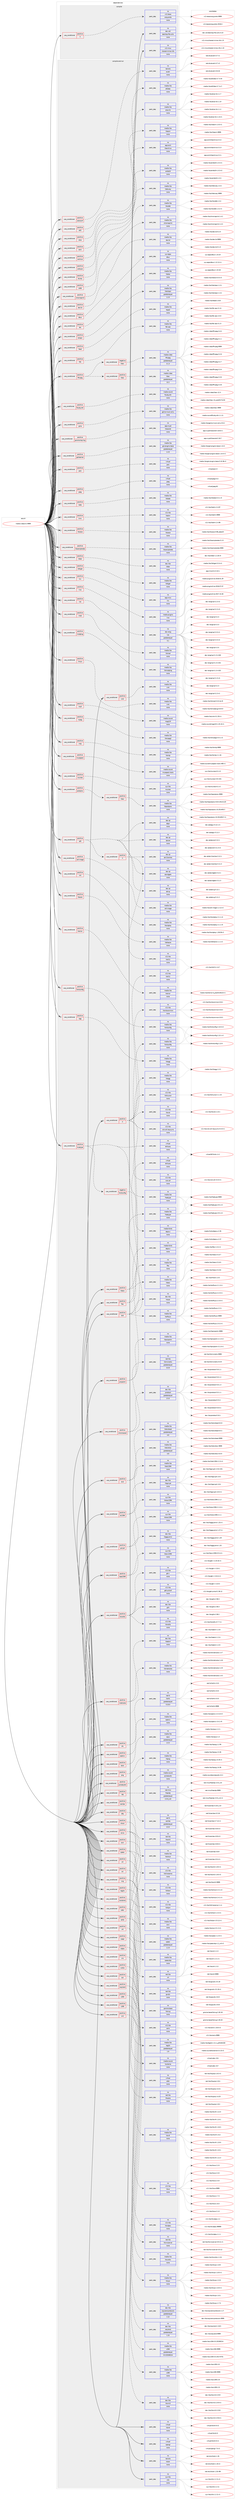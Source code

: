 digraph prolog {

# *************
# Graph options
# *************

newrank=true;
concentrate=true;
compound=true;
graph [rankdir=LR,fontname=Helvetica,fontsize=10,ranksep=1.5];#, ranksep=2.5, nodesep=0.2];
edge  [arrowhead=vee];
node  [fontname=Helvetica,fontsize=10];

# **********
# The ebuild
# **********

subgraph cluster_leftcol {
color=gray;
rank=same;
label=<<i>ebuild</i>>;
id [label="media-video/vlc-9999", color=red, width=4, href="../media-video/vlc-9999.svg"];
}

# ****************
# The dependencies
# ****************

subgraph cluster_midcol {
color=gray;
label=<<i>dependencies</i>>;
subgraph cluster_compile {
fillcolor="#eeeeee";
style=filled;
label=<<i>compile</i>>;
subgraph cond441396 {
dependency1641432 [label=<<TABLE BORDER="0" CELLBORDER="1" CELLSPACING="0" CELLPADDING="4"><TR><TD ROWSPAN="3" CELLPADDING="10">use_conditional</TD></TR><TR><TD>positive</TD></TR><TR><TD>X</TD></TR></TABLE>>, shape=none, color=red];
subgraph pack1173543 {
dependency1641433 [label=<<TABLE BORDER="0" CELLBORDER="1" CELLSPACING="0" CELLPADDING="4" WIDTH="220"><TR><TD ROWSPAN="6" CELLPADDING="30">pack_dep</TD></TR><TR><TD WIDTH="110">no</TD></TR><TR><TD>x11-base</TD></TR><TR><TD>xorg-proto</TD></TR><TR><TD>none</TD></TR><TR><TD></TD></TR></TABLE>>, shape=none, color=blue];
}
dependency1641432:e -> dependency1641433:w [weight=20,style="dashed",arrowhead="vee"];
}
id:e -> dependency1641432:w [weight=20,style="solid",arrowhead="vee"];
subgraph pack1173544 {
dependency1641434 [label=<<TABLE BORDER="0" CELLBORDER="1" CELLSPACING="0" CELLPADDING="4" WIDTH="220"><TR><TD ROWSPAN="6" CELLPADDING="30">pack_dep</TD></TR><TR><TD WIDTH="110">no</TD></TR><TR><TD>dev-util</TD></TR><TR><TD>desktop-file-utils</TD></TR><TR><TD>none</TD></TR><TR><TD></TD></TR></TABLE>>, shape=none, color=blue];
}
id:e -> dependency1641434:w [weight=20,style="solid",arrowhead="vee"];
subgraph pack1173545 {
dependency1641435 [label=<<TABLE BORDER="0" CELLBORDER="1" CELLSPACING="0" CELLPADDING="4" WIDTH="220"><TR><TD ROWSPAN="6" CELLPADDING="30">pack_dep</TD></TR><TR><TD WIDTH="110">no</TD></TR><TR><TD>x11-misc</TD></TR><TR><TD>shared-mime-info</TD></TR><TR><TD>none</TD></TR><TR><TD></TD></TR></TABLE>>, shape=none, color=blue];
}
id:e -> dependency1641435:w [weight=20,style="solid",arrowhead="vee"];
}
subgraph cluster_compileandrun {
fillcolor="#eeeeee";
style=filled;
label=<<i>compile and run</i>>;
subgraph cond441397 {
dependency1641436 [label=<<TABLE BORDER="0" CELLBORDER="1" CELLSPACING="0" CELLPADDING="4"><TR><TD ROWSPAN="3" CELLPADDING="10">use_conditional</TD></TR><TR><TD>positive</TD></TR><TR><TD>X</TD></TR></TABLE>>, shape=none, color=red];
subgraph pack1173546 {
dependency1641437 [label=<<TABLE BORDER="0" CELLBORDER="1" CELLSPACING="0" CELLPADDING="4" WIDTH="220"><TR><TD ROWSPAN="6" CELLPADDING="30">pack_dep</TD></TR><TR><TD WIDTH="110">no</TD></TR><TR><TD>x11-libs</TD></TR><TR><TD>libX11</TD></TR><TR><TD>none</TD></TR><TR><TD></TD></TR></TABLE>>, shape=none, color=blue];
}
dependency1641436:e -> dependency1641437:w [weight=20,style="dashed",arrowhead="vee"];
subgraph pack1173547 {
dependency1641438 [label=<<TABLE BORDER="0" CELLBORDER="1" CELLSPACING="0" CELLPADDING="4" WIDTH="220"><TR><TD ROWSPAN="6" CELLPADDING="30">pack_dep</TD></TR><TR><TD WIDTH="110">no</TD></TR><TR><TD>x11-libs</TD></TR><TR><TD>libxcb</TD></TR><TR><TD>none</TD></TR><TR><TD></TD></TR></TABLE>>, shape=none, color=blue];
}
dependency1641436:e -> dependency1641438:w [weight=20,style="dashed",arrowhead="vee"];
subgraph pack1173548 {
dependency1641439 [label=<<TABLE BORDER="0" CELLBORDER="1" CELLSPACING="0" CELLPADDING="4" WIDTH="220"><TR><TD ROWSPAN="6" CELLPADDING="30">pack_dep</TD></TR><TR><TD WIDTH="110">no</TD></TR><TR><TD>x11-libs</TD></TR><TR><TD>libXcursor</TD></TR><TR><TD>none</TD></TR><TR><TD></TD></TR></TABLE>>, shape=none, color=blue];
}
dependency1641436:e -> dependency1641439:w [weight=20,style="dashed",arrowhead="vee"];
subgraph pack1173549 {
dependency1641440 [label=<<TABLE BORDER="0" CELLBORDER="1" CELLSPACING="0" CELLPADDING="4" WIDTH="220"><TR><TD ROWSPAN="6" CELLPADDING="30">pack_dep</TD></TR><TR><TD WIDTH="110">no</TD></TR><TR><TD>x11-libs</TD></TR><TR><TD>libxkbcommon</TD></TR><TR><TD>none</TD></TR><TR><TD></TD></TR></TABLE>>, shape=none, color=blue];
}
dependency1641436:e -> dependency1641440:w [weight=20,style="dashed",arrowhead="vee"];
subgraph pack1173550 {
dependency1641441 [label=<<TABLE BORDER="0" CELLBORDER="1" CELLSPACING="0" CELLPADDING="4" WIDTH="220"><TR><TD ROWSPAN="6" CELLPADDING="30">pack_dep</TD></TR><TR><TD WIDTH="110">no</TD></TR><TR><TD>x11-libs</TD></TR><TR><TD>xcb-util</TD></TR><TR><TD>none</TD></TR><TR><TD></TD></TR></TABLE>>, shape=none, color=blue];
}
dependency1641436:e -> dependency1641441:w [weight=20,style="dashed",arrowhead="vee"];
subgraph pack1173551 {
dependency1641442 [label=<<TABLE BORDER="0" CELLBORDER="1" CELLSPACING="0" CELLPADDING="4" WIDTH="220"><TR><TD ROWSPAN="6" CELLPADDING="30">pack_dep</TD></TR><TR><TD WIDTH="110">no</TD></TR><TR><TD>x11-libs</TD></TR><TR><TD>xcb-util-keysyms</TD></TR><TR><TD>none</TD></TR><TR><TD></TD></TR></TABLE>>, shape=none, color=blue];
}
dependency1641436:e -> dependency1641442:w [weight=20,style="dashed",arrowhead="vee"];
}
id:e -> dependency1641436:w [weight=20,style="solid",arrowhead="odotvee"];
subgraph cond441398 {
dependency1641443 [label=<<TABLE BORDER="0" CELLBORDER="1" CELLSPACING="0" CELLPADDING="4"><TR><TD ROWSPAN="3" CELLPADDING="10">use_conditional</TD></TR><TR><TD>positive</TD></TR><TR><TD>a52</TD></TR></TABLE>>, shape=none, color=red];
subgraph pack1173552 {
dependency1641444 [label=<<TABLE BORDER="0" CELLBORDER="1" CELLSPACING="0" CELLPADDING="4" WIDTH="220"><TR><TD ROWSPAN="6" CELLPADDING="30">pack_dep</TD></TR><TR><TD WIDTH="110">no</TD></TR><TR><TD>media-libs</TD></TR><TR><TD>a52dec</TD></TR><TR><TD>none</TD></TR><TR><TD></TD></TR></TABLE>>, shape=none, color=blue];
}
dependency1641443:e -> dependency1641444:w [weight=20,style="dashed",arrowhead="vee"];
}
id:e -> dependency1641443:w [weight=20,style="solid",arrowhead="odotvee"];
subgraph cond441399 {
dependency1641445 [label=<<TABLE BORDER="0" CELLBORDER="1" CELLSPACING="0" CELLPADDING="4"><TR><TD ROWSPAN="3" CELLPADDING="10">use_conditional</TD></TR><TR><TD>positive</TD></TR><TR><TD>alsa</TD></TR></TABLE>>, shape=none, color=red];
subgraph pack1173553 {
dependency1641446 [label=<<TABLE BORDER="0" CELLBORDER="1" CELLSPACING="0" CELLPADDING="4" WIDTH="220"><TR><TD ROWSPAN="6" CELLPADDING="30">pack_dep</TD></TR><TR><TD WIDTH="110">no</TD></TR><TR><TD>media-libs</TD></TR><TR><TD>alsa-lib</TD></TR><TR><TD>none</TD></TR><TR><TD></TD></TR></TABLE>>, shape=none, color=blue];
}
dependency1641445:e -> dependency1641446:w [weight=20,style="dashed",arrowhead="vee"];
}
id:e -> dependency1641445:w [weight=20,style="solid",arrowhead="odotvee"];
subgraph cond441400 {
dependency1641447 [label=<<TABLE BORDER="0" CELLBORDER="1" CELLSPACING="0" CELLPADDING="4"><TR><TD ROWSPAN="3" CELLPADDING="10">use_conditional</TD></TR><TR><TD>positive</TD></TR><TR><TD>aom</TD></TR></TABLE>>, shape=none, color=red];
subgraph pack1173554 {
dependency1641448 [label=<<TABLE BORDER="0" CELLBORDER="1" CELLSPACING="0" CELLPADDING="4" WIDTH="220"><TR><TD ROWSPAN="6" CELLPADDING="30">pack_dep</TD></TR><TR><TD WIDTH="110">no</TD></TR><TR><TD>media-libs</TD></TR><TR><TD>libaom</TD></TR><TR><TD>none</TD></TR><TR><TD></TD></TR></TABLE>>, shape=none, color=blue];
}
dependency1641447:e -> dependency1641448:w [weight=20,style="dashed",arrowhead="vee"];
}
id:e -> dependency1641447:w [weight=20,style="solid",arrowhead="odotvee"];
subgraph cond441401 {
dependency1641449 [label=<<TABLE BORDER="0" CELLBORDER="1" CELLSPACING="0" CELLPADDING="4"><TR><TD ROWSPAN="3" CELLPADDING="10">use_conditional</TD></TR><TR><TD>positive</TD></TR><TR><TD>archive</TD></TR></TABLE>>, shape=none, color=red];
subgraph pack1173555 {
dependency1641450 [label=<<TABLE BORDER="0" CELLBORDER="1" CELLSPACING="0" CELLPADDING="4" WIDTH="220"><TR><TD ROWSPAN="6" CELLPADDING="30">pack_dep</TD></TR><TR><TD WIDTH="110">no</TD></TR><TR><TD>app-arch</TD></TR><TR><TD>libarchive</TD></TR><TR><TD>none</TD></TR><TR><TD></TD></TR></TABLE>>, shape=none, color=blue];
}
dependency1641449:e -> dependency1641450:w [weight=20,style="dashed",arrowhead="vee"];
}
id:e -> dependency1641449:w [weight=20,style="solid",arrowhead="odotvee"];
subgraph cond441402 {
dependency1641451 [label=<<TABLE BORDER="0" CELLBORDER="1" CELLSPACING="0" CELLPADDING="4"><TR><TD ROWSPAN="3" CELLPADDING="10">use_conditional</TD></TR><TR><TD>positive</TD></TR><TR><TD>aribsub</TD></TR></TABLE>>, shape=none, color=red];
subgraph pack1173556 {
dependency1641452 [label=<<TABLE BORDER="0" CELLBORDER="1" CELLSPACING="0" CELLPADDING="4" WIDTH="220"><TR><TD ROWSPAN="6" CELLPADDING="30">pack_dep</TD></TR><TR><TD WIDTH="110">no</TD></TR><TR><TD>media-libs</TD></TR><TR><TD>aribb24</TD></TR><TR><TD>none</TD></TR><TR><TD></TD></TR></TABLE>>, shape=none, color=blue];
}
dependency1641451:e -> dependency1641452:w [weight=20,style="dashed",arrowhead="vee"];
}
id:e -> dependency1641451:w [weight=20,style="solid",arrowhead="odotvee"];
subgraph cond441403 {
dependency1641453 [label=<<TABLE BORDER="0" CELLBORDER="1" CELLSPACING="0" CELLPADDING="4"><TR><TD ROWSPAN="3" CELLPADDING="10">use_conditional</TD></TR><TR><TD>positive</TD></TR><TR><TD>bidi</TD></TR></TABLE>>, shape=none, color=red];
subgraph pack1173557 {
dependency1641454 [label=<<TABLE BORDER="0" CELLBORDER="1" CELLSPACING="0" CELLPADDING="4" WIDTH="220"><TR><TD ROWSPAN="6" CELLPADDING="30">pack_dep</TD></TR><TR><TD WIDTH="110">no</TD></TR><TR><TD>dev-libs</TD></TR><TR><TD>fribidi</TD></TR><TR><TD>none</TD></TR><TR><TD></TD></TR></TABLE>>, shape=none, color=blue];
}
dependency1641453:e -> dependency1641454:w [weight=20,style="dashed",arrowhead="vee"];
subgraph pack1173558 {
dependency1641455 [label=<<TABLE BORDER="0" CELLBORDER="1" CELLSPACING="0" CELLPADDING="4" WIDTH="220"><TR><TD ROWSPAN="6" CELLPADDING="30">pack_dep</TD></TR><TR><TD WIDTH="110">no</TD></TR><TR><TD>media-libs</TD></TR><TR><TD>freetype</TD></TR><TR><TD>none</TD></TR><TR><TD></TD></TR></TABLE>>, shape=none, color=blue];
}
dependency1641453:e -> dependency1641455:w [weight=20,style="dashed",arrowhead="vee"];
subgraph pack1173559 {
dependency1641456 [label=<<TABLE BORDER="0" CELLBORDER="1" CELLSPACING="0" CELLPADDING="4" WIDTH="220"><TR><TD ROWSPAN="6" CELLPADDING="30">pack_dep</TD></TR><TR><TD WIDTH="110">no</TD></TR><TR><TD>media-libs</TD></TR><TR><TD>harfbuzz</TD></TR><TR><TD>none</TD></TR><TR><TD></TD></TR></TABLE>>, shape=none, color=blue];
}
dependency1641453:e -> dependency1641456:w [weight=20,style="dashed",arrowhead="vee"];
subgraph pack1173560 {
dependency1641457 [label=<<TABLE BORDER="0" CELLBORDER="1" CELLSPACING="0" CELLPADDING="4" WIDTH="220"><TR><TD ROWSPAN="6" CELLPADDING="30">pack_dep</TD></TR><TR><TD WIDTH="110">no</TD></TR><TR><TD>virtual</TD></TR><TR><TD>ttf-fonts</TD></TR><TR><TD>none</TD></TR><TR><TD></TD></TR></TABLE>>, shape=none, color=blue];
}
dependency1641453:e -> dependency1641457:w [weight=20,style="dashed",arrowhead="vee"];
}
id:e -> dependency1641453:w [weight=20,style="solid",arrowhead="odotvee"];
subgraph cond441404 {
dependency1641458 [label=<<TABLE BORDER="0" CELLBORDER="1" CELLSPACING="0" CELLPADDING="4"><TR><TD ROWSPAN="3" CELLPADDING="10">use_conditional</TD></TR><TR><TD>positive</TD></TR><TR><TD>bluray</TD></TR></TABLE>>, shape=none, color=red];
subgraph pack1173561 {
dependency1641459 [label=<<TABLE BORDER="0" CELLBORDER="1" CELLSPACING="0" CELLPADDING="4" WIDTH="220"><TR><TD ROWSPAN="6" CELLPADDING="30">pack_dep</TD></TR><TR><TD WIDTH="110">no</TD></TR><TR><TD>media-libs</TD></TR><TR><TD>libbluray</TD></TR><TR><TD>none</TD></TR><TR><TD></TD></TR></TABLE>>, shape=none, color=blue];
}
dependency1641458:e -> dependency1641459:w [weight=20,style="dashed",arrowhead="vee"];
}
id:e -> dependency1641458:w [weight=20,style="solid",arrowhead="odotvee"];
subgraph cond441405 {
dependency1641460 [label=<<TABLE BORDER="0" CELLBORDER="1" CELLSPACING="0" CELLPADDING="4"><TR><TD ROWSPAN="3" CELLPADDING="10">use_conditional</TD></TR><TR><TD>positive</TD></TR><TR><TD>cddb</TD></TR></TABLE>>, shape=none, color=red];
subgraph pack1173562 {
dependency1641461 [label=<<TABLE BORDER="0" CELLBORDER="1" CELLSPACING="0" CELLPADDING="4" WIDTH="220"><TR><TD ROWSPAN="6" CELLPADDING="30">pack_dep</TD></TR><TR><TD WIDTH="110">no</TD></TR><TR><TD>media-libs</TD></TR><TR><TD>libcddb</TD></TR><TR><TD>none</TD></TR><TR><TD></TD></TR></TABLE>>, shape=none, color=blue];
}
dependency1641460:e -> dependency1641461:w [weight=20,style="dashed",arrowhead="vee"];
}
id:e -> dependency1641460:w [weight=20,style="solid",arrowhead="odotvee"];
subgraph cond441406 {
dependency1641462 [label=<<TABLE BORDER="0" CELLBORDER="1" CELLSPACING="0" CELLPADDING="4"><TR><TD ROWSPAN="3" CELLPADDING="10">use_conditional</TD></TR><TR><TD>positive</TD></TR><TR><TD>chromaprint</TD></TR></TABLE>>, shape=none, color=red];
subgraph pack1173563 {
dependency1641463 [label=<<TABLE BORDER="0" CELLBORDER="1" CELLSPACING="0" CELLPADDING="4" WIDTH="220"><TR><TD ROWSPAN="6" CELLPADDING="30">pack_dep</TD></TR><TR><TD WIDTH="110">no</TD></TR><TR><TD>media-libs</TD></TR><TR><TD>chromaprint</TD></TR><TR><TD>none</TD></TR><TR><TD></TD></TR></TABLE>>, shape=none, color=blue];
}
dependency1641462:e -> dependency1641463:w [weight=20,style="dashed",arrowhead="vee"];
}
id:e -> dependency1641462:w [weight=20,style="solid",arrowhead="odotvee"];
subgraph cond441407 {
dependency1641464 [label=<<TABLE BORDER="0" CELLBORDER="1" CELLSPACING="0" CELLPADDING="4"><TR><TD ROWSPAN="3" CELLPADDING="10">use_conditional</TD></TR><TR><TD>positive</TD></TR><TR><TD>chromecast</TD></TR></TABLE>>, shape=none, color=red];
subgraph pack1173564 {
dependency1641465 [label=<<TABLE BORDER="0" CELLBORDER="1" CELLSPACING="0" CELLPADDING="4" WIDTH="220"><TR><TD ROWSPAN="6" CELLPADDING="30">pack_dep</TD></TR><TR><TD WIDTH="110">no</TD></TR><TR><TD>dev-libs</TD></TR><TR><TD>protobuf</TD></TR><TR><TD>greaterequal</TD></TR><TR><TD>2.5.0</TD></TR></TABLE>>, shape=none, color=blue];
}
dependency1641464:e -> dependency1641465:w [weight=20,style="dashed",arrowhead="vee"];
subgraph pack1173565 {
dependency1641466 [label=<<TABLE BORDER="0" CELLBORDER="1" CELLSPACING="0" CELLPADDING="4" WIDTH="220"><TR><TD ROWSPAN="6" CELLPADDING="30">pack_dep</TD></TR><TR><TD WIDTH="110">no</TD></TR><TR><TD>net-libs</TD></TR><TR><TD>libmicrodns</TD></TR><TR><TD>greaterequal</TD></TR><TR><TD>0.0.9</TD></TR></TABLE>>, shape=none, color=blue];
}
dependency1641464:e -> dependency1641466:w [weight=20,style="dashed",arrowhead="vee"];
}
id:e -> dependency1641464:w [weight=20,style="solid",arrowhead="odotvee"];
subgraph cond441408 {
dependency1641467 [label=<<TABLE BORDER="0" CELLBORDER="1" CELLSPACING="0" CELLPADDING="4"><TR><TD ROWSPAN="3" CELLPADDING="10">use_conditional</TD></TR><TR><TD>positive</TD></TR><TR><TD>dav1d</TD></TR></TABLE>>, shape=none, color=red];
subgraph pack1173566 {
dependency1641468 [label=<<TABLE BORDER="0" CELLBORDER="1" CELLSPACING="0" CELLPADDING="4" WIDTH="220"><TR><TD ROWSPAN="6" CELLPADDING="30">pack_dep</TD></TR><TR><TD WIDTH="110">no</TD></TR><TR><TD>media-libs</TD></TR><TR><TD>dav1d</TD></TR><TR><TD>none</TD></TR><TR><TD></TD></TR></TABLE>>, shape=none, color=blue];
}
dependency1641467:e -> dependency1641468:w [weight=20,style="dashed",arrowhead="vee"];
}
id:e -> dependency1641467:w [weight=20,style="solid",arrowhead="odotvee"];
subgraph cond441409 {
dependency1641469 [label=<<TABLE BORDER="0" CELLBORDER="1" CELLSPACING="0" CELLPADDING="4"><TR><TD ROWSPAN="3" CELLPADDING="10">use_conditional</TD></TR><TR><TD>positive</TD></TR><TR><TD>dbus</TD></TR></TABLE>>, shape=none, color=red];
subgraph pack1173567 {
dependency1641470 [label=<<TABLE BORDER="0" CELLBORDER="1" CELLSPACING="0" CELLPADDING="4" WIDTH="220"><TR><TD ROWSPAN="6" CELLPADDING="30">pack_dep</TD></TR><TR><TD WIDTH="110">no</TD></TR><TR><TD>sys-apps</TD></TR><TR><TD>dbus</TD></TR><TR><TD>none</TD></TR><TR><TD></TD></TR></TABLE>>, shape=none, color=blue];
}
dependency1641469:e -> dependency1641470:w [weight=20,style="dashed",arrowhead="vee"];
}
id:e -> dependency1641469:w [weight=20,style="solid",arrowhead="odotvee"];
subgraph cond441410 {
dependency1641471 [label=<<TABLE BORDER="0" CELLBORDER="1" CELLSPACING="0" CELLPADDING="4"><TR><TD ROWSPAN="3" CELLPADDING="10">use_conditional</TD></TR><TR><TD>positive</TD></TR><TR><TD>dc1394</TD></TR></TABLE>>, shape=none, color=red];
subgraph pack1173568 {
dependency1641472 [label=<<TABLE BORDER="0" CELLBORDER="1" CELLSPACING="0" CELLPADDING="4" WIDTH="220"><TR><TD ROWSPAN="6" CELLPADDING="30">pack_dep</TD></TR><TR><TD WIDTH="110">no</TD></TR><TR><TD>media-libs</TD></TR><TR><TD>libdc1394</TD></TR><TR><TD>none</TD></TR><TR><TD></TD></TR></TABLE>>, shape=none, color=blue];
}
dependency1641471:e -> dependency1641472:w [weight=20,style="dashed",arrowhead="vee"];
subgraph pack1173569 {
dependency1641473 [label=<<TABLE BORDER="0" CELLBORDER="1" CELLSPACING="0" CELLPADDING="4" WIDTH="220"><TR><TD ROWSPAN="6" CELLPADDING="30">pack_dep</TD></TR><TR><TD WIDTH="110">no</TD></TR><TR><TD>sys-libs</TD></TR><TR><TD>libraw1394</TD></TR><TR><TD>none</TD></TR><TR><TD></TD></TR></TABLE>>, shape=none, color=blue];
}
dependency1641471:e -> dependency1641473:w [weight=20,style="dashed",arrowhead="vee"];
}
id:e -> dependency1641471:w [weight=20,style="solid",arrowhead="odotvee"];
subgraph cond441411 {
dependency1641474 [label=<<TABLE BORDER="0" CELLBORDER="1" CELLSPACING="0" CELLPADDING="4"><TR><TD ROWSPAN="3" CELLPADDING="10">use_conditional</TD></TR><TR><TD>positive</TD></TR><TR><TD>dts</TD></TR></TABLE>>, shape=none, color=red];
subgraph pack1173570 {
dependency1641475 [label=<<TABLE BORDER="0" CELLBORDER="1" CELLSPACING="0" CELLPADDING="4" WIDTH="220"><TR><TD ROWSPAN="6" CELLPADDING="30">pack_dep</TD></TR><TR><TD WIDTH="110">no</TD></TR><TR><TD>media-libs</TD></TR><TR><TD>libdca</TD></TR><TR><TD>none</TD></TR><TR><TD></TD></TR></TABLE>>, shape=none, color=blue];
}
dependency1641474:e -> dependency1641475:w [weight=20,style="dashed",arrowhead="vee"];
}
id:e -> dependency1641474:w [weight=20,style="solid",arrowhead="odotvee"];
subgraph cond441412 {
dependency1641476 [label=<<TABLE BORDER="0" CELLBORDER="1" CELLSPACING="0" CELLPADDING="4"><TR><TD ROWSPAN="3" CELLPADDING="10">use_conditional</TD></TR><TR><TD>positive</TD></TR><TR><TD>dvbpsi</TD></TR></TABLE>>, shape=none, color=red];
subgraph pack1173571 {
dependency1641477 [label=<<TABLE BORDER="0" CELLBORDER="1" CELLSPACING="0" CELLPADDING="4" WIDTH="220"><TR><TD ROWSPAN="6" CELLPADDING="30">pack_dep</TD></TR><TR><TD WIDTH="110">no</TD></TR><TR><TD>media-libs</TD></TR><TR><TD>libdvbpsi</TD></TR><TR><TD>greaterequal</TD></TR><TR><TD>1.2.0</TD></TR></TABLE>>, shape=none, color=blue];
}
dependency1641476:e -> dependency1641477:w [weight=20,style="dashed",arrowhead="vee"];
}
id:e -> dependency1641476:w [weight=20,style="solid",arrowhead="odotvee"];
subgraph cond441413 {
dependency1641478 [label=<<TABLE BORDER="0" CELLBORDER="1" CELLSPACING="0" CELLPADDING="4"><TR><TD ROWSPAN="3" CELLPADDING="10">use_conditional</TD></TR><TR><TD>positive</TD></TR><TR><TD>dvd</TD></TR></TABLE>>, shape=none, color=red];
subgraph pack1173572 {
dependency1641479 [label=<<TABLE BORDER="0" CELLBORDER="1" CELLSPACING="0" CELLPADDING="4" WIDTH="220"><TR><TD ROWSPAN="6" CELLPADDING="30">pack_dep</TD></TR><TR><TD WIDTH="110">no</TD></TR><TR><TD>media-libs</TD></TR><TR><TD>libdvdnav</TD></TR><TR><TD>greaterequal</TD></TR><TR><TD>4.9</TD></TR></TABLE>>, shape=none, color=blue];
}
dependency1641478:e -> dependency1641479:w [weight=20,style="dashed",arrowhead="vee"];
subgraph pack1173573 {
dependency1641480 [label=<<TABLE BORDER="0" CELLBORDER="1" CELLSPACING="0" CELLPADDING="4" WIDTH="220"><TR><TD ROWSPAN="6" CELLPADDING="30">pack_dep</TD></TR><TR><TD WIDTH="110">no</TD></TR><TR><TD>media-libs</TD></TR><TR><TD>libdvdread</TD></TR><TR><TD>greaterequal</TD></TR><TR><TD>4.9</TD></TR></TABLE>>, shape=none, color=blue];
}
dependency1641478:e -> dependency1641480:w [weight=20,style="dashed",arrowhead="vee"];
}
id:e -> dependency1641478:w [weight=20,style="solid",arrowhead="odotvee"];
subgraph cond441414 {
dependency1641481 [label=<<TABLE BORDER="0" CELLBORDER="1" CELLSPACING="0" CELLPADDING="4"><TR><TD ROWSPAN="3" CELLPADDING="10">use_conditional</TD></TR><TR><TD>positive</TD></TR><TR><TD>faad</TD></TR></TABLE>>, shape=none, color=red];
subgraph pack1173574 {
dependency1641482 [label=<<TABLE BORDER="0" CELLBORDER="1" CELLSPACING="0" CELLPADDING="4" WIDTH="220"><TR><TD ROWSPAN="6" CELLPADDING="30">pack_dep</TD></TR><TR><TD WIDTH="110">no</TD></TR><TR><TD>media-libs</TD></TR><TR><TD>faad2</TD></TR><TR><TD>none</TD></TR><TR><TD></TD></TR></TABLE>>, shape=none, color=blue];
}
dependency1641481:e -> dependency1641482:w [weight=20,style="dashed",arrowhead="vee"];
}
id:e -> dependency1641481:w [weight=20,style="solid",arrowhead="odotvee"];
subgraph cond441415 {
dependency1641483 [label=<<TABLE BORDER="0" CELLBORDER="1" CELLSPACING="0" CELLPADDING="4"><TR><TD ROWSPAN="3" CELLPADDING="10">use_conditional</TD></TR><TR><TD>positive</TD></TR><TR><TD>fdk</TD></TR></TABLE>>, shape=none, color=red];
subgraph pack1173575 {
dependency1641484 [label=<<TABLE BORDER="0" CELLBORDER="1" CELLSPACING="0" CELLPADDING="4" WIDTH="220"><TR><TD ROWSPAN="6" CELLPADDING="30">pack_dep</TD></TR><TR><TD WIDTH="110">no</TD></TR><TR><TD>media-libs</TD></TR><TR><TD>fdk-aac</TD></TR><TR><TD>none</TD></TR><TR><TD></TD></TR></TABLE>>, shape=none, color=blue];
}
dependency1641483:e -> dependency1641484:w [weight=20,style="dashed",arrowhead="vee"];
}
id:e -> dependency1641483:w [weight=20,style="solid",arrowhead="odotvee"];
subgraph cond441416 {
dependency1641485 [label=<<TABLE BORDER="0" CELLBORDER="1" CELLSPACING="0" CELLPADDING="4"><TR><TD ROWSPAN="3" CELLPADDING="10">use_conditional</TD></TR><TR><TD>positive</TD></TR><TR><TD>ffmpeg</TD></TR></TABLE>>, shape=none, color=red];
subgraph cond441417 {
dependency1641486 [label=<<TABLE BORDER="0" CELLBORDER="1" CELLSPACING="0" CELLPADDING="4"><TR><TD ROWSPAN="3" CELLPADDING="10">use_conditional</TD></TR><TR><TD>negative</TD></TR><TR><TD>libav</TD></TR></TABLE>>, shape=none, color=red];
subgraph pack1173576 {
dependency1641487 [label=<<TABLE BORDER="0" CELLBORDER="1" CELLSPACING="0" CELLPADDING="4" WIDTH="220"><TR><TD ROWSPAN="6" CELLPADDING="30">pack_dep</TD></TR><TR><TD WIDTH="110">no</TD></TR><TR><TD>media-video</TD></TR><TR><TD>ffmpeg</TD></TR><TR><TD>greaterequal</TD></TR><TR><TD>3.1.3</TD></TR></TABLE>>, shape=none, color=blue];
}
dependency1641486:e -> dependency1641487:w [weight=20,style="dashed",arrowhead="vee"];
}
dependency1641485:e -> dependency1641486:w [weight=20,style="dashed",arrowhead="vee"];
subgraph cond441418 {
dependency1641488 [label=<<TABLE BORDER="0" CELLBORDER="1" CELLSPACING="0" CELLPADDING="4"><TR><TD ROWSPAN="3" CELLPADDING="10">use_conditional</TD></TR><TR><TD>positive</TD></TR><TR><TD>libav</TD></TR></TABLE>>, shape=none, color=red];
subgraph pack1173577 {
dependency1641489 [label=<<TABLE BORDER="0" CELLBORDER="1" CELLSPACING="0" CELLPADDING="4" WIDTH="220"><TR><TD ROWSPAN="6" CELLPADDING="30">pack_dep</TD></TR><TR><TD WIDTH="110">no</TD></TR><TR><TD>media-video</TD></TR><TR><TD>libav</TD></TR><TR><TD>greaterequal</TD></TR><TR><TD>12.2</TD></TR></TABLE>>, shape=none, color=blue];
}
dependency1641488:e -> dependency1641489:w [weight=20,style="dashed",arrowhead="vee"];
}
dependency1641485:e -> dependency1641488:w [weight=20,style="dashed",arrowhead="vee"];
}
id:e -> dependency1641485:w [weight=20,style="solid",arrowhead="odotvee"];
subgraph cond441419 {
dependency1641490 [label=<<TABLE BORDER="0" CELLBORDER="1" CELLSPACING="0" CELLPADDING="4"><TR><TD ROWSPAN="3" CELLPADDING="10">use_conditional</TD></TR><TR><TD>positive</TD></TR><TR><TD>flac</TD></TR></TABLE>>, shape=none, color=red];
subgraph pack1173578 {
dependency1641491 [label=<<TABLE BORDER="0" CELLBORDER="1" CELLSPACING="0" CELLPADDING="4" WIDTH="220"><TR><TD ROWSPAN="6" CELLPADDING="30">pack_dep</TD></TR><TR><TD WIDTH="110">no</TD></TR><TR><TD>media-libs</TD></TR><TR><TD>flac</TD></TR><TR><TD>none</TD></TR><TR><TD></TD></TR></TABLE>>, shape=none, color=blue];
}
dependency1641490:e -> dependency1641491:w [weight=20,style="dashed",arrowhead="vee"];
subgraph pack1173579 {
dependency1641492 [label=<<TABLE BORDER="0" CELLBORDER="1" CELLSPACING="0" CELLPADDING="4" WIDTH="220"><TR><TD ROWSPAN="6" CELLPADDING="30">pack_dep</TD></TR><TR><TD WIDTH="110">no</TD></TR><TR><TD>media-libs</TD></TR><TR><TD>libogg</TD></TR><TR><TD>none</TD></TR><TR><TD></TD></TR></TABLE>>, shape=none, color=blue];
}
dependency1641490:e -> dependency1641492:w [weight=20,style="dashed",arrowhead="vee"];
}
id:e -> dependency1641490:w [weight=20,style="solid",arrowhead="odotvee"];
subgraph cond441420 {
dependency1641493 [label=<<TABLE BORDER="0" CELLBORDER="1" CELLSPACING="0" CELLPADDING="4"><TR><TD ROWSPAN="3" CELLPADDING="10">use_conditional</TD></TR><TR><TD>positive</TD></TR><TR><TD>fluidsynth</TD></TR></TABLE>>, shape=none, color=red];
subgraph pack1173580 {
dependency1641494 [label=<<TABLE BORDER="0" CELLBORDER="1" CELLSPACING="0" CELLPADDING="4" WIDTH="220"><TR><TD ROWSPAN="6" CELLPADDING="30">pack_dep</TD></TR><TR><TD WIDTH="110">no</TD></TR><TR><TD>media-sound</TD></TR><TR><TD>fluidsynth</TD></TR><TR><TD>none</TD></TR><TR><TD></TD></TR></TABLE>>, shape=none, color=blue];
}
dependency1641493:e -> dependency1641494:w [weight=20,style="dashed",arrowhead="vee"];
}
id:e -> dependency1641493:w [weight=20,style="solid",arrowhead="odotvee"];
subgraph cond441421 {
dependency1641495 [label=<<TABLE BORDER="0" CELLBORDER="1" CELLSPACING="0" CELLPADDING="4"><TR><TD ROWSPAN="3" CELLPADDING="10">use_conditional</TD></TR><TR><TD>positive</TD></TR><TR><TD>fontconfig</TD></TR></TABLE>>, shape=none, color=red];
subgraph pack1173581 {
dependency1641496 [label=<<TABLE BORDER="0" CELLBORDER="1" CELLSPACING="0" CELLPADDING="4" WIDTH="220"><TR><TD ROWSPAN="6" CELLPADDING="30">pack_dep</TD></TR><TR><TD WIDTH="110">no</TD></TR><TR><TD>media-libs</TD></TR><TR><TD>fontconfig</TD></TR><TR><TD>none</TD></TR><TR><TD></TD></TR></TABLE>>, shape=none, color=blue];
}
dependency1641495:e -> dependency1641496:w [weight=20,style="dashed",arrowhead="vee"];
}
id:e -> dependency1641495:w [weight=20,style="solid",arrowhead="odotvee"];
subgraph cond441422 {
dependency1641497 [label=<<TABLE BORDER="0" CELLBORDER="1" CELLSPACING="0" CELLPADDING="4"><TR><TD ROWSPAN="3" CELLPADDING="10">use_conditional</TD></TR><TR><TD>positive</TD></TR><TR><TD>gcrypt</TD></TR></TABLE>>, shape=none, color=red];
subgraph pack1173582 {
dependency1641498 [label=<<TABLE BORDER="0" CELLBORDER="1" CELLSPACING="0" CELLPADDING="4" WIDTH="220"><TR><TD ROWSPAN="6" CELLPADDING="30">pack_dep</TD></TR><TR><TD WIDTH="110">no</TD></TR><TR><TD>dev-libs</TD></TR><TR><TD>libgcrypt</TD></TR><TR><TD>none</TD></TR><TR><TD></TD></TR></TABLE>>, shape=none, color=blue];
}
dependency1641497:e -> dependency1641498:w [weight=20,style="dashed",arrowhead="vee"];
subgraph pack1173583 {
dependency1641499 [label=<<TABLE BORDER="0" CELLBORDER="1" CELLSPACING="0" CELLPADDING="4" WIDTH="220"><TR><TD ROWSPAN="6" CELLPADDING="30">pack_dep</TD></TR><TR><TD WIDTH="110">no</TD></TR><TR><TD>dev-libs</TD></TR><TR><TD>libgpg-error</TD></TR><TR><TD>none</TD></TR><TR><TD></TD></TR></TABLE>>, shape=none, color=blue];
}
dependency1641497:e -> dependency1641499:w [weight=20,style="dashed",arrowhead="vee"];
}
id:e -> dependency1641497:w [weight=20,style="solid",arrowhead="odotvee"];
subgraph cond441423 {
dependency1641500 [label=<<TABLE BORDER="0" CELLBORDER="1" CELLSPACING="0" CELLPADDING="4"><TR><TD ROWSPAN="3" CELLPADDING="10">use_conditional</TD></TR><TR><TD>positive</TD></TR><TR><TD>gme</TD></TR></TABLE>>, shape=none, color=red];
subgraph pack1173584 {
dependency1641501 [label=<<TABLE BORDER="0" CELLBORDER="1" CELLSPACING="0" CELLPADDING="4" WIDTH="220"><TR><TD ROWSPAN="6" CELLPADDING="30">pack_dep</TD></TR><TR><TD WIDTH="110">no</TD></TR><TR><TD>media-libs</TD></TR><TR><TD>game-music-emu</TD></TR><TR><TD>none</TD></TR><TR><TD></TD></TR></TABLE>>, shape=none, color=blue];
}
dependency1641500:e -> dependency1641501:w [weight=20,style="dashed",arrowhead="vee"];
}
id:e -> dependency1641500:w [weight=20,style="solid",arrowhead="odotvee"];
subgraph cond441424 {
dependency1641502 [label=<<TABLE BORDER="0" CELLBORDER="1" CELLSPACING="0" CELLPADDING="4"><TR><TD ROWSPAN="3" CELLPADDING="10">use_conditional</TD></TR><TR><TD>positive</TD></TR><TR><TD>gnome-keyring</TD></TR></TABLE>>, shape=none, color=red];
subgraph pack1173585 {
dependency1641503 [label=<<TABLE BORDER="0" CELLBORDER="1" CELLSPACING="0" CELLPADDING="4" WIDTH="220"><TR><TD ROWSPAN="6" CELLPADDING="30">pack_dep</TD></TR><TR><TD WIDTH="110">no</TD></TR><TR><TD>app-crypt</TD></TR><TR><TD>libsecret</TD></TR><TR><TD>none</TD></TR><TR><TD></TD></TR></TABLE>>, shape=none, color=blue];
}
dependency1641502:e -> dependency1641503:w [weight=20,style="dashed",arrowhead="vee"];
}
id:e -> dependency1641502:w [weight=20,style="solid",arrowhead="odotvee"];
subgraph cond441425 {
dependency1641504 [label=<<TABLE BORDER="0" CELLBORDER="1" CELLSPACING="0" CELLPADDING="4"><TR><TD ROWSPAN="3" CELLPADDING="10">use_conditional</TD></TR><TR><TD>positive</TD></TR><TR><TD>gstreamer</TD></TR></TABLE>>, shape=none, color=red];
subgraph pack1173586 {
dependency1641505 [label=<<TABLE BORDER="0" CELLBORDER="1" CELLSPACING="0" CELLPADDING="4" WIDTH="220"><TR><TD ROWSPAN="6" CELLPADDING="30">pack_dep</TD></TR><TR><TD WIDTH="110">no</TD></TR><TR><TD>media-libs</TD></TR><TR><TD>gst-plugins-base</TD></TR><TR><TD>greaterequal</TD></TR><TR><TD>1.4.5</TD></TR></TABLE>>, shape=none, color=blue];
}
dependency1641504:e -> dependency1641505:w [weight=20,style="dashed",arrowhead="vee"];
}
id:e -> dependency1641504:w [weight=20,style="solid",arrowhead="odotvee"];
subgraph cond441426 {
dependency1641506 [label=<<TABLE BORDER="0" CELLBORDER="1" CELLSPACING="0" CELLPADDING="4"><TR><TD ROWSPAN="3" CELLPADDING="10">use_conditional</TD></TR><TR><TD>positive</TD></TR><TR><TD>ieee1394</TD></TR></TABLE>>, shape=none, color=red];
subgraph pack1173587 {
dependency1641507 [label=<<TABLE BORDER="0" CELLBORDER="1" CELLSPACING="0" CELLPADDING="4" WIDTH="220"><TR><TD ROWSPAN="6" CELLPADDING="30">pack_dep</TD></TR><TR><TD WIDTH="110">no</TD></TR><TR><TD>sys-libs</TD></TR><TR><TD>libavc1394</TD></TR><TR><TD>none</TD></TR><TR><TD></TD></TR></TABLE>>, shape=none, color=blue];
}
dependency1641506:e -> dependency1641507:w [weight=20,style="dashed",arrowhead="vee"];
subgraph pack1173588 {
dependency1641508 [label=<<TABLE BORDER="0" CELLBORDER="1" CELLSPACING="0" CELLPADDING="4" WIDTH="220"><TR><TD ROWSPAN="6" CELLPADDING="30">pack_dep</TD></TR><TR><TD WIDTH="110">no</TD></TR><TR><TD>sys-libs</TD></TR><TR><TD>libraw1394</TD></TR><TR><TD>none</TD></TR><TR><TD></TD></TR></TABLE>>, shape=none, color=blue];
}
dependency1641506:e -> dependency1641508:w [weight=20,style="dashed",arrowhead="vee"];
}
id:e -> dependency1641506:w [weight=20,style="solid",arrowhead="odotvee"];
subgraph cond441427 {
dependency1641509 [label=<<TABLE BORDER="0" CELLBORDER="1" CELLSPACING="0" CELLPADDING="4"><TR><TD ROWSPAN="3" CELLPADDING="10">use_conditional</TD></TR><TR><TD>positive</TD></TR><TR><TD>jack</TD></TR></TABLE>>, shape=none, color=red];
subgraph pack1173589 {
dependency1641510 [label=<<TABLE BORDER="0" CELLBORDER="1" CELLSPACING="0" CELLPADDING="4" WIDTH="220"><TR><TD ROWSPAN="6" CELLPADDING="30">pack_dep</TD></TR><TR><TD WIDTH="110">no</TD></TR><TR><TD>virtual</TD></TR><TR><TD>jack</TD></TR><TR><TD>none</TD></TR><TR><TD></TD></TR></TABLE>>, shape=none, color=blue];
}
dependency1641509:e -> dependency1641510:w [weight=20,style="dashed",arrowhead="vee"];
}
id:e -> dependency1641509:w [weight=20,style="solid",arrowhead="odotvee"];
subgraph cond441428 {
dependency1641511 [label=<<TABLE BORDER="0" CELLBORDER="1" CELLSPACING="0" CELLPADDING="4"><TR><TD ROWSPAN="3" CELLPADDING="10">use_conditional</TD></TR><TR><TD>positive</TD></TR><TR><TD>jpeg</TD></TR></TABLE>>, shape=none, color=red];
subgraph pack1173590 {
dependency1641512 [label=<<TABLE BORDER="0" CELLBORDER="1" CELLSPACING="0" CELLPADDING="4" WIDTH="220"><TR><TD ROWSPAN="6" CELLPADDING="30">pack_dep</TD></TR><TR><TD WIDTH="110">no</TD></TR><TR><TD>virtual</TD></TR><TR><TD>jpeg</TD></TR><TR><TD>none</TD></TR><TR><TD></TD></TR></TABLE>>, shape=none, color=blue];
}
dependency1641511:e -> dependency1641512:w [weight=20,style="dashed",arrowhead="vee"];
}
id:e -> dependency1641511:w [weight=20,style="solid",arrowhead="odotvee"];
subgraph cond441429 {
dependency1641513 [label=<<TABLE BORDER="0" CELLBORDER="1" CELLSPACING="0" CELLPADDING="4"><TR><TD ROWSPAN="3" CELLPADDING="10">use_conditional</TD></TR><TR><TD>positive</TD></TR><TR><TD>kate</TD></TR></TABLE>>, shape=none, color=red];
subgraph pack1173591 {
dependency1641514 [label=<<TABLE BORDER="0" CELLBORDER="1" CELLSPACING="0" CELLPADDING="4" WIDTH="220"><TR><TD ROWSPAN="6" CELLPADDING="30">pack_dep</TD></TR><TR><TD WIDTH="110">no</TD></TR><TR><TD>media-libs</TD></TR><TR><TD>libkate</TD></TR><TR><TD>none</TD></TR><TR><TD></TD></TR></TABLE>>, shape=none, color=blue];
}
dependency1641513:e -> dependency1641514:w [weight=20,style="dashed",arrowhead="vee"];
}
id:e -> dependency1641513:w [weight=20,style="solid",arrowhead="odotvee"];
subgraph cond441430 {
dependency1641515 [label=<<TABLE BORDER="0" CELLBORDER="1" CELLSPACING="0" CELLPADDING="4"><TR><TD ROWSPAN="3" CELLPADDING="10">use_conditional</TD></TR><TR><TD>positive</TD></TR><TR><TD>kms</TD></TR></TABLE>>, shape=none, color=red];
subgraph pack1173592 {
dependency1641516 [label=<<TABLE BORDER="0" CELLBORDER="1" CELLSPACING="0" CELLPADDING="4" WIDTH="220"><TR><TD ROWSPAN="6" CELLPADDING="30">pack_dep</TD></TR><TR><TD WIDTH="110">no</TD></TR><TR><TD>x11-libs</TD></TR><TR><TD>libdrm</TD></TR><TR><TD>none</TD></TR><TR><TD></TD></TR></TABLE>>, shape=none, color=blue];
}
dependency1641515:e -> dependency1641516:w [weight=20,style="dashed",arrowhead="vee"];
}
id:e -> dependency1641515:w [weight=20,style="solid",arrowhead="odotvee"];
subgraph cond441431 {
dependency1641517 [label=<<TABLE BORDER="0" CELLBORDER="1" CELLSPACING="0" CELLPADDING="4"><TR><TD ROWSPAN="3" CELLPADDING="10">use_conditional</TD></TR><TR><TD>positive</TD></TR><TR><TD>libass</TD></TR></TABLE>>, shape=none, color=red];
subgraph pack1173593 {
dependency1641518 [label=<<TABLE BORDER="0" CELLBORDER="1" CELLSPACING="0" CELLPADDING="4" WIDTH="220"><TR><TD ROWSPAN="6" CELLPADDING="30">pack_dep</TD></TR><TR><TD WIDTH="110">no</TD></TR><TR><TD>media-libs</TD></TR><TR><TD>fontconfig</TD></TR><TR><TD>none</TD></TR><TR><TD></TD></TR></TABLE>>, shape=none, color=blue];
}
dependency1641517:e -> dependency1641518:w [weight=20,style="dashed",arrowhead="vee"];
subgraph pack1173594 {
dependency1641519 [label=<<TABLE BORDER="0" CELLBORDER="1" CELLSPACING="0" CELLPADDING="4" WIDTH="220"><TR><TD ROWSPAN="6" CELLPADDING="30">pack_dep</TD></TR><TR><TD WIDTH="110">no</TD></TR><TR><TD>media-libs</TD></TR><TR><TD>libass</TD></TR><TR><TD>none</TD></TR><TR><TD></TD></TR></TABLE>>, shape=none, color=blue];
}
dependency1641517:e -> dependency1641519:w [weight=20,style="dashed",arrowhead="vee"];
}
id:e -> dependency1641517:w [weight=20,style="solid",arrowhead="odotvee"];
subgraph cond441432 {
dependency1641520 [label=<<TABLE BORDER="0" CELLBORDER="1" CELLSPACING="0" CELLPADDING="4"><TR><TD ROWSPAN="3" CELLPADDING="10">use_conditional</TD></TR><TR><TD>positive</TD></TR><TR><TD>libcaca</TD></TR></TABLE>>, shape=none, color=red];
subgraph pack1173595 {
dependency1641521 [label=<<TABLE BORDER="0" CELLBORDER="1" CELLSPACING="0" CELLPADDING="4" WIDTH="220"><TR><TD ROWSPAN="6" CELLPADDING="30">pack_dep</TD></TR><TR><TD WIDTH="110">no</TD></TR><TR><TD>media-libs</TD></TR><TR><TD>libcaca</TD></TR><TR><TD>none</TD></TR><TR><TD></TD></TR></TABLE>>, shape=none, color=blue];
}
dependency1641520:e -> dependency1641521:w [weight=20,style="dashed",arrowhead="vee"];
}
id:e -> dependency1641520:w [weight=20,style="solid",arrowhead="odotvee"];
subgraph cond441433 {
dependency1641522 [label=<<TABLE BORDER="0" CELLBORDER="1" CELLSPACING="0" CELLPADDING="4"><TR><TD ROWSPAN="3" CELLPADDING="10">use_conditional</TD></TR><TR><TD>positive</TD></TR><TR><TD>libnotify</TD></TR></TABLE>>, shape=none, color=red];
subgraph pack1173596 {
dependency1641523 [label=<<TABLE BORDER="0" CELLBORDER="1" CELLSPACING="0" CELLPADDING="4" WIDTH="220"><TR><TD ROWSPAN="6" CELLPADDING="30">pack_dep</TD></TR><TR><TD WIDTH="110">no</TD></TR><TR><TD>dev-libs</TD></TR><TR><TD>glib</TD></TR><TR><TD>none</TD></TR><TR><TD></TD></TR></TABLE>>, shape=none, color=blue];
}
dependency1641522:e -> dependency1641523:w [weight=20,style="dashed",arrowhead="vee"];
subgraph pack1173597 {
dependency1641524 [label=<<TABLE BORDER="0" CELLBORDER="1" CELLSPACING="0" CELLPADDING="4" WIDTH="220"><TR><TD ROWSPAN="6" CELLPADDING="30">pack_dep</TD></TR><TR><TD WIDTH="110">no</TD></TR><TR><TD>x11-libs</TD></TR><TR><TD>gdk-pixbuf</TD></TR><TR><TD>none</TD></TR><TR><TD></TD></TR></TABLE>>, shape=none, color=blue];
}
dependency1641522:e -> dependency1641524:w [weight=20,style="dashed",arrowhead="vee"];
subgraph pack1173598 {
dependency1641525 [label=<<TABLE BORDER="0" CELLBORDER="1" CELLSPACING="0" CELLPADDING="4" WIDTH="220"><TR><TD ROWSPAN="6" CELLPADDING="30">pack_dep</TD></TR><TR><TD WIDTH="110">no</TD></TR><TR><TD>x11-libs</TD></TR><TR><TD>gtk+</TD></TR><TR><TD>none</TD></TR><TR><TD></TD></TR></TABLE>>, shape=none, color=blue];
}
dependency1641522:e -> dependency1641525:w [weight=20,style="dashed",arrowhead="vee"];
subgraph pack1173599 {
dependency1641526 [label=<<TABLE BORDER="0" CELLBORDER="1" CELLSPACING="0" CELLPADDING="4" WIDTH="220"><TR><TD ROWSPAN="6" CELLPADDING="30">pack_dep</TD></TR><TR><TD WIDTH="110">no</TD></TR><TR><TD>x11-libs</TD></TR><TR><TD>libnotify</TD></TR><TR><TD>none</TD></TR><TR><TD></TD></TR></TABLE>>, shape=none, color=blue];
}
dependency1641522:e -> dependency1641526:w [weight=20,style="dashed",arrowhead="vee"];
}
id:e -> dependency1641522:w [weight=20,style="solid",arrowhead="odotvee"];
subgraph cond441434 {
dependency1641527 [label=<<TABLE BORDER="0" CELLBORDER="1" CELLSPACING="0" CELLPADDING="4"><TR><TD ROWSPAN="3" CELLPADDING="10">use_conditional</TD></TR><TR><TD>positive</TD></TR><TR><TD>libsamplerate</TD></TR></TABLE>>, shape=none, color=red];
subgraph pack1173600 {
dependency1641528 [label=<<TABLE BORDER="0" CELLBORDER="1" CELLSPACING="0" CELLPADDING="4" WIDTH="220"><TR><TD ROWSPAN="6" CELLPADDING="30">pack_dep</TD></TR><TR><TD WIDTH="110">no</TD></TR><TR><TD>media-libs</TD></TR><TR><TD>libsamplerate</TD></TR><TR><TD>none</TD></TR><TR><TD></TD></TR></TABLE>>, shape=none, color=blue];
}
dependency1641527:e -> dependency1641528:w [weight=20,style="dashed",arrowhead="vee"];
}
id:e -> dependency1641527:w [weight=20,style="solid",arrowhead="odotvee"];
subgraph cond441435 {
dependency1641529 [label=<<TABLE BORDER="0" CELLBORDER="1" CELLSPACING="0" CELLPADDING="4"><TR><TD ROWSPAN="3" CELLPADDING="10">use_conditional</TD></TR><TR><TD>positive</TD></TR><TR><TD>libtar</TD></TR></TABLE>>, shape=none, color=red];
subgraph pack1173601 {
dependency1641530 [label=<<TABLE BORDER="0" CELLBORDER="1" CELLSPACING="0" CELLPADDING="4" WIDTH="220"><TR><TD ROWSPAN="6" CELLPADDING="30">pack_dep</TD></TR><TR><TD WIDTH="110">no</TD></TR><TR><TD>dev-libs</TD></TR><TR><TD>libtar</TD></TR><TR><TD>none</TD></TR><TR><TD></TD></TR></TABLE>>, shape=none, color=blue];
}
dependency1641529:e -> dependency1641530:w [weight=20,style="dashed",arrowhead="vee"];
}
id:e -> dependency1641529:w [weight=20,style="solid",arrowhead="odotvee"];
subgraph cond441436 {
dependency1641531 [label=<<TABLE BORDER="0" CELLBORDER="1" CELLSPACING="0" CELLPADDING="4"><TR><TD ROWSPAN="3" CELLPADDING="10">use_conditional</TD></TR><TR><TD>positive</TD></TR><TR><TD>libtiger</TD></TR></TABLE>>, shape=none, color=red];
subgraph pack1173602 {
dependency1641532 [label=<<TABLE BORDER="0" CELLBORDER="1" CELLSPACING="0" CELLPADDING="4" WIDTH="220"><TR><TD ROWSPAN="6" CELLPADDING="30">pack_dep</TD></TR><TR><TD WIDTH="110">no</TD></TR><TR><TD>media-libs</TD></TR><TR><TD>libtiger</TD></TR><TR><TD>none</TD></TR><TR><TD></TD></TR></TABLE>>, shape=none, color=blue];
}
dependency1641531:e -> dependency1641532:w [weight=20,style="dashed",arrowhead="vee"];
}
id:e -> dependency1641531:w [weight=20,style="solid",arrowhead="odotvee"];
subgraph cond441437 {
dependency1641533 [label=<<TABLE BORDER="0" CELLBORDER="1" CELLSPACING="0" CELLPADDING="4"><TR><TD ROWSPAN="3" CELLPADDING="10">use_conditional</TD></TR><TR><TD>positive</TD></TR><TR><TD>linsys</TD></TR></TABLE>>, shape=none, color=red];
subgraph pack1173603 {
dependency1641534 [label=<<TABLE BORDER="0" CELLBORDER="1" CELLSPACING="0" CELLPADDING="4" WIDTH="220"><TR><TD ROWSPAN="6" CELLPADDING="30">pack_dep</TD></TR><TR><TD WIDTH="110">no</TD></TR><TR><TD>media-libs</TD></TR><TR><TD>zvbi</TD></TR><TR><TD>none</TD></TR><TR><TD></TD></TR></TABLE>>, shape=none, color=blue];
}
dependency1641533:e -> dependency1641534:w [weight=20,style="dashed",arrowhead="vee"];
}
id:e -> dependency1641533:w [weight=20,style="solid",arrowhead="odotvee"];
subgraph cond441438 {
dependency1641535 [label=<<TABLE BORDER="0" CELLBORDER="1" CELLSPACING="0" CELLPADDING="4"><TR><TD ROWSPAN="3" CELLPADDING="10">use_conditional</TD></TR><TR><TD>positive</TD></TR><TR><TD>lirc</TD></TR></TABLE>>, shape=none, color=red];
subgraph pack1173604 {
dependency1641536 [label=<<TABLE BORDER="0" CELLBORDER="1" CELLSPACING="0" CELLPADDING="4" WIDTH="220"><TR><TD ROWSPAN="6" CELLPADDING="30">pack_dep</TD></TR><TR><TD WIDTH="110">no</TD></TR><TR><TD>app-misc</TD></TR><TR><TD>lirc</TD></TR><TR><TD>none</TD></TR><TR><TD></TD></TR></TABLE>>, shape=none, color=blue];
}
dependency1641535:e -> dependency1641536:w [weight=20,style="dashed",arrowhead="vee"];
}
id:e -> dependency1641535:w [weight=20,style="solid",arrowhead="odotvee"];
subgraph cond441439 {
dependency1641537 [label=<<TABLE BORDER="0" CELLBORDER="1" CELLSPACING="0" CELLPADDING="4"><TR><TD ROWSPAN="3" CELLPADDING="10">use_conditional</TD></TR><TR><TD>positive</TD></TR><TR><TD>live</TD></TR></TABLE>>, shape=none, color=red];
subgraph pack1173605 {
dependency1641538 [label=<<TABLE BORDER="0" CELLBORDER="1" CELLSPACING="0" CELLPADDING="4" WIDTH="220"><TR><TD ROWSPAN="6" CELLPADDING="30">pack_dep</TD></TR><TR><TD WIDTH="110">no</TD></TR><TR><TD>media-plugins</TD></TR><TR><TD>live</TD></TR><TR><TD>none</TD></TR><TR><TD></TD></TR></TABLE>>, shape=none, color=blue];
}
dependency1641537:e -> dependency1641538:w [weight=20,style="dashed",arrowhead="vee"];
}
id:e -> dependency1641537:w [weight=20,style="solid",arrowhead="odotvee"];
subgraph cond441440 {
dependency1641539 [label=<<TABLE BORDER="0" CELLBORDER="1" CELLSPACING="0" CELLPADDING="4"><TR><TD ROWSPAN="3" CELLPADDING="10">use_conditional</TD></TR><TR><TD>positive</TD></TR><TR><TD>lua</TD></TR></TABLE>>, shape=none, color=red];
subgraph pack1173606 {
dependency1641540 [label=<<TABLE BORDER="0" CELLBORDER="1" CELLSPACING="0" CELLPADDING="4" WIDTH="220"><TR><TD ROWSPAN="6" CELLPADDING="30">pack_dep</TD></TR><TR><TD WIDTH="110">no</TD></TR><TR><TD>dev-lang</TD></TR><TR><TD>lua</TD></TR><TR><TD>greaterequal</TD></TR><TR><TD>5.1</TD></TR></TABLE>>, shape=none, color=blue];
}
dependency1641539:e -> dependency1641540:w [weight=20,style="dashed",arrowhead="vee"];
}
id:e -> dependency1641539:w [weight=20,style="solid",arrowhead="odotvee"];
subgraph cond441441 {
dependency1641541 [label=<<TABLE BORDER="0" CELLBORDER="1" CELLSPACING="0" CELLPADDING="4"><TR><TD ROWSPAN="3" CELLPADDING="10">use_conditional</TD></TR><TR><TD>positive</TD></TR><TR><TD>mad</TD></TR></TABLE>>, shape=none, color=red];
subgraph pack1173607 {
dependency1641542 [label=<<TABLE BORDER="0" CELLBORDER="1" CELLSPACING="0" CELLPADDING="4" WIDTH="220"><TR><TD ROWSPAN="6" CELLPADDING="30">pack_dep</TD></TR><TR><TD WIDTH="110">no</TD></TR><TR><TD>media-libs</TD></TR><TR><TD>libmad</TD></TR><TR><TD>none</TD></TR><TR><TD></TD></TR></TABLE>>, shape=none, color=blue];
}
dependency1641541:e -> dependency1641542:w [weight=20,style="dashed",arrowhead="vee"];
}
id:e -> dependency1641541:w [weight=20,style="solid",arrowhead="odotvee"];
subgraph cond441442 {
dependency1641543 [label=<<TABLE BORDER="0" CELLBORDER="1" CELLSPACING="0" CELLPADDING="4"><TR><TD ROWSPAN="3" CELLPADDING="10">use_conditional</TD></TR><TR><TD>positive</TD></TR><TR><TD>matroska</TD></TR></TABLE>>, shape=none, color=red];
subgraph pack1173608 {
dependency1641544 [label=<<TABLE BORDER="0" CELLBORDER="1" CELLSPACING="0" CELLPADDING="4" WIDTH="220"><TR><TD ROWSPAN="6" CELLPADDING="30">pack_dep</TD></TR><TR><TD WIDTH="110">no</TD></TR><TR><TD>dev-libs</TD></TR><TR><TD>libebml</TD></TR><TR><TD>none</TD></TR><TR><TD></TD></TR></TABLE>>, shape=none, color=blue];
}
dependency1641543:e -> dependency1641544:w [weight=20,style="dashed",arrowhead="vee"];
subgraph pack1173609 {
dependency1641545 [label=<<TABLE BORDER="0" CELLBORDER="1" CELLSPACING="0" CELLPADDING="4" WIDTH="220"><TR><TD ROWSPAN="6" CELLPADDING="30">pack_dep</TD></TR><TR><TD WIDTH="110">no</TD></TR><TR><TD>media-libs</TD></TR><TR><TD>libmatroska</TD></TR><TR><TD>none</TD></TR><TR><TD></TD></TR></TABLE>>, shape=none, color=blue];
}
dependency1641543:e -> dependency1641545:w [weight=20,style="dashed",arrowhead="vee"];
}
id:e -> dependency1641543:w [weight=20,style="solid",arrowhead="odotvee"];
subgraph cond441443 {
dependency1641546 [label=<<TABLE BORDER="0" CELLBORDER="1" CELLSPACING="0" CELLPADDING="4"><TR><TD ROWSPAN="3" CELLPADDING="10">use_conditional</TD></TR><TR><TD>positive</TD></TR><TR><TD>modplug</TD></TR></TABLE>>, shape=none, color=red];
subgraph pack1173610 {
dependency1641547 [label=<<TABLE BORDER="0" CELLBORDER="1" CELLSPACING="0" CELLPADDING="4" WIDTH="220"><TR><TD ROWSPAN="6" CELLPADDING="30">pack_dep</TD></TR><TR><TD WIDTH="110">no</TD></TR><TR><TD>media-libs</TD></TR><TR><TD>libmodplug</TD></TR><TR><TD>none</TD></TR><TR><TD></TD></TR></TABLE>>, shape=none, color=blue];
}
dependency1641546:e -> dependency1641547:w [weight=20,style="dashed",arrowhead="vee"];
}
id:e -> dependency1641546:w [weight=20,style="solid",arrowhead="odotvee"];
subgraph cond441444 {
dependency1641548 [label=<<TABLE BORDER="0" CELLBORDER="1" CELLSPACING="0" CELLPADDING="4"><TR><TD ROWSPAN="3" CELLPADDING="10">use_conditional</TD></TR><TR><TD>positive</TD></TR><TR><TD>mp3</TD></TR></TABLE>>, shape=none, color=red];
subgraph pack1173611 {
dependency1641549 [label=<<TABLE BORDER="0" CELLBORDER="1" CELLSPACING="0" CELLPADDING="4" WIDTH="220"><TR><TD ROWSPAN="6" CELLPADDING="30">pack_dep</TD></TR><TR><TD WIDTH="110">no</TD></TR><TR><TD>media-sound</TD></TR><TR><TD>mpg123</TD></TR><TR><TD>none</TD></TR><TR><TD></TD></TR></TABLE>>, shape=none, color=blue];
}
dependency1641548:e -> dependency1641549:w [weight=20,style="dashed",arrowhead="vee"];
}
id:e -> dependency1641548:w [weight=20,style="solid",arrowhead="odotvee"];
subgraph cond441445 {
dependency1641550 [label=<<TABLE BORDER="0" CELLBORDER="1" CELLSPACING="0" CELLPADDING="4"><TR><TD ROWSPAN="3" CELLPADDING="10">use_conditional</TD></TR><TR><TD>positive</TD></TR><TR><TD>mpeg</TD></TR></TABLE>>, shape=none, color=red];
subgraph pack1173612 {
dependency1641551 [label=<<TABLE BORDER="0" CELLBORDER="1" CELLSPACING="0" CELLPADDING="4" WIDTH="220"><TR><TD ROWSPAN="6" CELLPADDING="30">pack_dep</TD></TR><TR><TD WIDTH="110">no</TD></TR><TR><TD>media-libs</TD></TR><TR><TD>libmpeg2</TD></TR><TR><TD>none</TD></TR><TR><TD></TD></TR></TABLE>>, shape=none, color=blue];
}
dependency1641550:e -> dependency1641551:w [weight=20,style="dashed",arrowhead="vee"];
}
id:e -> dependency1641550:w [weight=20,style="solid",arrowhead="odotvee"];
subgraph cond441446 {
dependency1641552 [label=<<TABLE BORDER="0" CELLBORDER="1" CELLSPACING="0" CELLPADDING="4"><TR><TD ROWSPAN="3" CELLPADDING="10">use_conditional</TD></TR><TR><TD>positive</TD></TR><TR><TD>mtp</TD></TR></TABLE>>, shape=none, color=red];
subgraph pack1173613 {
dependency1641553 [label=<<TABLE BORDER="0" CELLBORDER="1" CELLSPACING="0" CELLPADDING="4" WIDTH="220"><TR><TD ROWSPAN="6" CELLPADDING="30">pack_dep</TD></TR><TR><TD WIDTH="110">no</TD></TR><TR><TD>media-libs</TD></TR><TR><TD>libmtp</TD></TR><TR><TD>none</TD></TR><TR><TD></TD></TR></TABLE>>, shape=none, color=blue];
}
dependency1641552:e -> dependency1641553:w [weight=20,style="dashed",arrowhead="vee"];
}
id:e -> dependency1641552:w [weight=20,style="solid",arrowhead="odotvee"];
subgraph cond441447 {
dependency1641554 [label=<<TABLE BORDER="0" CELLBORDER="1" CELLSPACING="0" CELLPADDING="4"><TR><TD ROWSPAN="3" CELLPADDING="10">use_conditional</TD></TR><TR><TD>positive</TD></TR><TR><TD>musepack</TD></TR></TABLE>>, shape=none, color=red];
subgraph pack1173614 {
dependency1641555 [label=<<TABLE BORDER="0" CELLBORDER="1" CELLSPACING="0" CELLPADDING="4" WIDTH="220"><TR><TD ROWSPAN="6" CELLPADDING="30">pack_dep</TD></TR><TR><TD WIDTH="110">no</TD></TR><TR><TD>media-sound</TD></TR><TR><TD>musepack-tools</TD></TR><TR><TD>none</TD></TR><TR><TD></TD></TR></TABLE>>, shape=none, color=blue];
}
dependency1641554:e -> dependency1641555:w [weight=20,style="dashed",arrowhead="vee"];
}
id:e -> dependency1641554:w [weight=20,style="solid",arrowhead="odotvee"];
subgraph cond441448 {
dependency1641556 [label=<<TABLE BORDER="0" CELLBORDER="1" CELLSPACING="0" CELLPADDING="4"><TR><TD ROWSPAN="3" CELLPADDING="10">use_conditional</TD></TR><TR><TD>positive</TD></TR><TR><TD>ncurses</TD></TR></TABLE>>, shape=none, color=red];
subgraph pack1173615 {
dependency1641557 [label=<<TABLE BORDER="0" CELLBORDER="1" CELLSPACING="0" CELLPADDING="4" WIDTH="220"><TR><TD ROWSPAN="6" CELLPADDING="30">pack_dep</TD></TR><TR><TD WIDTH="110">no</TD></TR><TR><TD>sys-libs</TD></TR><TR><TD>ncurses</TD></TR><TR><TD>none</TD></TR><TR><TD></TD></TR></TABLE>>, shape=none, color=blue];
}
dependency1641556:e -> dependency1641557:w [weight=20,style="dashed",arrowhead="vee"];
}
id:e -> dependency1641556:w [weight=20,style="solid",arrowhead="odotvee"];
subgraph cond441449 {
dependency1641558 [label=<<TABLE BORDER="0" CELLBORDER="1" CELLSPACING="0" CELLPADDING="4"><TR><TD ROWSPAN="3" CELLPADDING="10">use_conditional</TD></TR><TR><TD>positive</TD></TR><TR><TD>nfs</TD></TR></TABLE>>, shape=none, color=red];
subgraph pack1173616 {
dependency1641559 [label=<<TABLE BORDER="0" CELLBORDER="1" CELLSPACING="0" CELLPADDING="4" WIDTH="220"><TR><TD ROWSPAN="6" CELLPADDING="30">pack_dep</TD></TR><TR><TD WIDTH="110">no</TD></TR><TR><TD>net-fs</TD></TR><TR><TD>libnfs</TD></TR><TR><TD>greaterequal</TD></TR><TR><TD>0.10.0</TD></TR></TABLE>>, shape=none, color=blue];
}
dependency1641558:e -> dependency1641559:w [weight=20,style="dashed",arrowhead="vee"];
}
id:e -> dependency1641558:w [weight=20,style="solid",arrowhead="odotvee"];
subgraph cond441450 {
dependency1641560 [label=<<TABLE BORDER="0" CELLBORDER="1" CELLSPACING="0" CELLPADDING="4"><TR><TD ROWSPAN="3" CELLPADDING="10">use_conditional</TD></TR><TR><TD>positive</TD></TR><TR><TD>ogg</TD></TR></TABLE>>, shape=none, color=red];
subgraph pack1173617 {
dependency1641561 [label=<<TABLE BORDER="0" CELLBORDER="1" CELLSPACING="0" CELLPADDING="4" WIDTH="220"><TR><TD ROWSPAN="6" CELLPADDING="30">pack_dep</TD></TR><TR><TD WIDTH="110">no</TD></TR><TR><TD>media-libs</TD></TR><TR><TD>libogg</TD></TR><TR><TD>none</TD></TR><TR><TD></TD></TR></TABLE>>, shape=none, color=blue];
}
dependency1641560:e -> dependency1641561:w [weight=20,style="dashed",arrowhead="vee"];
}
id:e -> dependency1641560:w [weight=20,style="solid",arrowhead="odotvee"];
subgraph cond441451 {
dependency1641562 [label=<<TABLE BORDER="0" CELLBORDER="1" CELLSPACING="0" CELLPADDING="4"><TR><TD ROWSPAN="3" CELLPADDING="10">use_conditional</TD></TR><TR><TD>positive</TD></TR><TR><TD>opencv</TD></TR></TABLE>>, shape=none, color=red];
subgraph pack1173618 {
dependency1641563 [label=<<TABLE BORDER="0" CELLBORDER="1" CELLSPACING="0" CELLPADDING="4" WIDTH="220"><TR><TD ROWSPAN="6" CELLPADDING="30">pack_dep</TD></TR><TR><TD WIDTH="110">no</TD></TR><TR><TD>media-libs</TD></TR><TR><TD>opencv</TD></TR><TR><TD>none</TD></TR><TR><TD></TD></TR></TABLE>>, shape=none, color=blue];
}
dependency1641562:e -> dependency1641563:w [weight=20,style="dashed",arrowhead="vee"];
}
id:e -> dependency1641562:w [weight=20,style="solid",arrowhead="odotvee"];
subgraph cond441452 {
dependency1641564 [label=<<TABLE BORDER="0" CELLBORDER="1" CELLSPACING="0" CELLPADDING="4"><TR><TD ROWSPAN="3" CELLPADDING="10">use_conditional</TD></TR><TR><TD>positive</TD></TR><TR><TD>opus</TD></TR></TABLE>>, shape=none, color=red];
subgraph pack1173619 {
dependency1641565 [label=<<TABLE BORDER="0" CELLBORDER="1" CELLSPACING="0" CELLPADDING="4" WIDTH="220"><TR><TD ROWSPAN="6" CELLPADDING="30">pack_dep</TD></TR><TR><TD WIDTH="110">no</TD></TR><TR><TD>media-libs</TD></TR><TR><TD>opus</TD></TR><TR><TD>greaterequal</TD></TR><TR><TD>1.0.3</TD></TR></TABLE>>, shape=none, color=blue];
}
dependency1641564:e -> dependency1641565:w [weight=20,style="dashed",arrowhead="vee"];
}
id:e -> dependency1641564:w [weight=20,style="solid",arrowhead="odotvee"];
subgraph cond441453 {
dependency1641566 [label=<<TABLE BORDER="0" CELLBORDER="1" CELLSPACING="0" CELLPADDING="4"><TR><TD ROWSPAN="3" CELLPADDING="10">use_conditional</TD></TR><TR><TD>positive</TD></TR><TR><TD>png</TD></TR></TABLE>>, shape=none, color=red];
subgraph pack1173620 {
dependency1641567 [label=<<TABLE BORDER="0" CELLBORDER="1" CELLSPACING="0" CELLPADDING="4" WIDTH="220"><TR><TD ROWSPAN="6" CELLPADDING="30">pack_dep</TD></TR><TR><TD WIDTH="110">no</TD></TR><TR><TD>media-libs</TD></TR><TR><TD>libpng</TD></TR><TR><TD>none</TD></TR><TR><TD></TD></TR></TABLE>>, shape=none, color=blue];
}
dependency1641566:e -> dependency1641567:w [weight=20,style="dashed",arrowhead="vee"];
}
id:e -> dependency1641566:w [weight=20,style="solid",arrowhead="odotvee"];
subgraph cond441454 {
dependency1641568 [label=<<TABLE BORDER="0" CELLBORDER="1" CELLSPACING="0" CELLPADDING="4"><TR><TD ROWSPAN="3" CELLPADDING="10">use_conditional</TD></TR><TR><TD>positive</TD></TR><TR><TD>postproc</TD></TR></TABLE>>, shape=none, color=red];
subgraph cond441455 {
dependency1641569 [label=<<TABLE BORDER="0" CELLBORDER="1" CELLSPACING="0" CELLPADDING="4"><TR><TD ROWSPAN="3" CELLPADDING="10">use_conditional</TD></TR><TR><TD>positive</TD></TR><TR><TD>libav</TD></TR></TABLE>>, shape=none, color=red];
subgraph pack1173621 {
dependency1641570 [label=<<TABLE BORDER="0" CELLBORDER="1" CELLSPACING="0" CELLPADDING="4" WIDTH="220"><TR><TD ROWSPAN="6" CELLPADDING="30">pack_dep</TD></TR><TR><TD WIDTH="110">no</TD></TR><TR><TD>media-libs</TD></TR><TR><TD>libpostproc</TD></TR><TR><TD>none</TD></TR><TR><TD></TD></TR></TABLE>>, shape=none, color=blue];
}
dependency1641569:e -> dependency1641570:w [weight=20,style="dashed",arrowhead="vee"];
}
dependency1641568:e -> dependency1641569:w [weight=20,style="dashed",arrowhead="vee"];
}
id:e -> dependency1641568:w [weight=20,style="solid",arrowhead="odotvee"];
subgraph cond441456 {
dependency1641571 [label=<<TABLE BORDER="0" CELLBORDER="1" CELLSPACING="0" CELLPADDING="4"><TR><TD ROWSPAN="3" CELLPADDING="10">use_conditional</TD></TR><TR><TD>positive</TD></TR><TR><TD>projectm</TD></TR></TABLE>>, shape=none, color=red];
subgraph pack1173622 {
dependency1641572 [label=<<TABLE BORDER="0" CELLBORDER="1" CELLSPACING="0" CELLPADDING="4" WIDTH="220"><TR><TD ROWSPAN="6" CELLPADDING="30">pack_dep</TD></TR><TR><TD WIDTH="110">no</TD></TR><TR><TD>media-fonts</TD></TR><TR><TD>dejavu</TD></TR><TR><TD>none</TD></TR><TR><TD></TD></TR></TABLE>>, shape=none, color=blue];
}
dependency1641571:e -> dependency1641572:w [weight=20,style="dashed",arrowhead="vee"];
subgraph pack1173623 {
dependency1641573 [label=<<TABLE BORDER="0" CELLBORDER="1" CELLSPACING="0" CELLPADDING="4" WIDTH="220"><TR><TD ROWSPAN="6" CELLPADDING="30">pack_dep</TD></TR><TR><TD WIDTH="110">no</TD></TR><TR><TD>media-libs</TD></TR><TR><TD>libprojectm</TD></TR><TR><TD>none</TD></TR><TR><TD></TD></TR></TABLE>>, shape=none, color=blue];
}
dependency1641571:e -> dependency1641573:w [weight=20,style="dashed",arrowhead="vee"];
}
id:e -> dependency1641571:w [weight=20,style="solid",arrowhead="odotvee"];
subgraph cond441457 {
dependency1641574 [label=<<TABLE BORDER="0" CELLBORDER="1" CELLSPACING="0" CELLPADDING="4"><TR><TD ROWSPAN="3" CELLPADDING="10">use_conditional</TD></TR><TR><TD>positive</TD></TR><TR><TD>pulseaudio</TD></TR></TABLE>>, shape=none, color=red];
subgraph pack1173624 {
dependency1641575 [label=<<TABLE BORDER="0" CELLBORDER="1" CELLSPACING="0" CELLPADDING="4" WIDTH="220"><TR><TD ROWSPAN="6" CELLPADDING="30">pack_dep</TD></TR><TR><TD WIDTH="110">no</TD></TR><TR><TD>media-sound</TD></TR><TR><TD>pulseaudio</TD></TR><TR><TD>none</TD></TR><TR><TD></TD></TR></TABLE>>, shape=none, color=blue];
}
dependency1641574:e -> dependency1641575:w [weight=20,style="dashed",arrowhead="vee"];
}
id:e -> dependency1641574:w [weight=20,style="solid",arrowhead="odotvee"];
subgraph cond441458 {
dependency1641576 [label=<<TABLE BORDER="0" CELLBORDER="1" CELLSPACING="0" CELLPADDING="4"><TR><TD ROWSPAN="3" CELLPADDING="10">use_conditional</TD></TR><TR><TD>positive</TD></TR><TR><TD>qt5</TD></TR></TABLE>>, shape=none, color=red];
subgraph pack1173625 {
dependency1641577 [label=<<TABLE BORDER="0" CELLBORDER="1" CELLSPACING="0" CELLPADDING="4" WIDTH="220"><TR><TD ROWSPAN="6" CELLPADDING="30">pack_dep</TD></TR><TR><TD WIDTH="110">no</TD></TR><TR><TD>dev-qt</TD></TR><TR><TD>qtcore</TD></TR><TR><TD>none</TD></TR><TR><TD></TD></TR></TABLE>>, shape=none, color=blue];
}
dependency1641576:e -> dependency1641577:w [weight=20,style="dashed",arrowhead="vee"];
subgraph pack1173626 {
dependency1641578 [label=<<TABLE BORDER="0" CELLBORDER="1" CELLSPACING="0" CELLPADDING="4" WIDTH="220"><TR><TD ROWSPAN="6" CELLPADDING="30">pack_dep</TD></TR><TR><TD WIDTH="110">no</TD></TR><TR><TD>dev-qt</TD></TR><TR><TD>qtgui</TD></TR><TR><TD>none</TD></TR><TR><TD></TD></TR></TABLE>>, shape=none, color=blue];
}
dependency1641576:e -> dependency1641578:w [weight=20,style="dashed",arrowhead="vee"];
subgraph pack1173627 {
dependency1641579 [label=<<TABLE BORDER="0" CELLBORDER="1" CELLSPACING="0" CELLPADDING="4" WIDTH="220"><TR><TD ROWSPAN="6" CELLPADDING="30">pack_dep</TD></TR><TR><TD WIDTH="110">no</TD></TR><TR><TD>dev-qt</TD></TR><TR><TD>qtsvg</TD></TR><TR><TD>none</TD></TR><TR><TD></TD></TR></TABLE>>, shape=none, color=blue];
}
dependency1641576:e -> dependency1641579:w [weight=20,style="dashed",arrowhead="vee"];
subgraph pack1173628 {
dependency1641580 [label=<<TABLE BORDER="0" CELLBORDER="1" CELLSPACING="0" CELLPADDING="4" WIDTH="220"><TR><TD ROWSPAN="6" CELLPADDING="30">pack_dep</TD></TR><TR><TD WIDTH="110">no</TD></TR><TR><TD>dev-qt</TD></TR><TR><TD>qtwidgets</TD></TR><TR><TD>none</TD></TR><TR><TD></TD></TR></TABLE>>, shape=none, color=blue];
}
dependency1641576:e -> dependency1641580:w [weight=20,style="dashed",arrowhead="vee"];
subgraph cond441459 {
dependency1641581 [label=<<TABLE BORDER="0" CELLBORDER="1" CELLSPACING="0" CELLPADDING="4"><TR><TD ROWSPAN="3" CELLPADDING="10">use_conditional</TD></TR><TR><TD>positive</TD></TR><TR><TD>X</TD></TR></TABLE>>, shape=none, color=red];
subgraph pack1173629 {
dependency1641582 [label=<<TABLE BORDER="0" CELLBORDER="1" CELLSPACING="0" CELLPADDING="4" WIDTH="220"><TR><TD ROWSPAN="6" CELLPADDING="30">pack_dep</TD></TR><TR><TD WIDTH="110">no</TD></TR><TR><TD>dev-qt</TD></TR><TR><TD>qtx11extras</TD></TR><TR><TD>none</TD></TR><TR><TD></TD></TR></TABLE>>, shape=none, color=blue];
}
dependency1641581:e -> dependency1641582:w [weight=20,style="dashed",arrowhead="vee"];
subgraph pack1173630 {
dependency1641583 [label=<<TABLE BORDER="0" CELLBORDER="1" CELLSPACING="0" CELLPADDING="4" WIDTH="220"><TR><TD ROWSPAN="6" CELLPADDING="30">pack_dep</TD></TR><TR><TD WIDTH="110">no</TD></TR><TR><TD>x11-libs</TD></TR><TR><TD>libX11</TD></TR><TR><TD>none</TD></TR><TR><TD></TD></TR></TABLE>>, shape=none, color=blue];
}
dependency1641581:e -> dependency1641583:w [weight=20,style="dashed",arrowhead="vee"];
}
dependency1641576:e -> dependency1641581:w [weight=20,style="dashed",arrowhead="vee"];
}
id:e -> dependency1641576:w [weight=20,style="solid",arrowhead="odotvee"];
subgraph cond441460 {
dependency1641584 [label=<<TABLE BORDER="0" CELLBORDER="1" CELLSPACING="0" CELLPADDING="4"><TR><TD ROWSPAN="3" CELLPADDING="10">use_conditional</TD></TR><TR><TD>positive</TD></TR><TR><TD>rdp</TD></TR></TABLE>>, shape=none, color=red];
subgraph pack1173631 {
dependency1641585 [label=<<TABLE BORDER="0" CELLBORDER="1" CELLSPACING="0" CELLPADDING="4" WIDTH="220"><TR><TD ROWSPAN="6" CELLPADDING="30">pack_dep</TD></TR><TR><TD WIDTH="110">no</TD></TR><TR><TD>net-misc</TD></TR><TR><TD>freerdp</TD></TR><TR><TD>greaterequal</TD></TR><TR><TD>2.0.0_rc0</TD></TR></TABLE>>, shape=none, color=blue];
}
dependency1641584:e -> dependency1641585:w [weight=20,style="dashed",arrowhead="vee"];
}
id:e -> dependency1641584:w [weight=20,style="solid",arrowhead="odotvee"];
subgraph cond441461 {
dependency1641586 [label=<<TABLE BORDER="0" CELLBORDER="1" CELLSPACING="0" CELLPADDING="4"><TR><TD ROWSPAN="3" CELLPADDING="10">use_conditional</TD></TR><TR><TD>positive</TD></TR><TR><TD>samba</TD></TR></TABLE>>, shape=none, color=red];
subgraph pack1173632 {
dependency1641587 [label=<<TABLE BORDER="0" CELLBORDER="1" CELLSPACING="0" CELLPADDING="4" WIDTH="220"><TR><TD ROWSPAN="6" CELLPADDING="30">pack_dep</TD></TR><TR><TD WIDTH="110">no</TD></TR><TR><TD>net-fs</TD></TR><TR><TD>samba</TD></TR><TR><TD>greaterequal</TD></TR><TR><TD>4.0.0</TD></TR></TABLE>>, shape=none, color=blue];
}
dependency1641586:e -> dependency1641587:w [weight=20,style="dashed",arrowhead="vee"];
}
id:e -> dependency1641586:w [weight=20,style="solid",arrowhead="odotvee"];
subgraph cond441462 {
dependency1641588 [label=<<TABLE BORDER="0" CELLBORDER="1" CELLSPACING="0" CELLPADDING="4"><TR><TD ROWSPAN="3" CELLPADDING="10">use_conditional</TD></TR><TR><TD>positive</TD></TR><TR><TD>sdl-image</TD></TR></TABLE>>, shape=none, color=red];
subgraph pack1173633 {
dependency1641589 [label=<<TABLE BORDER="0" CELLBORDER="1" CELLSPACING="0" CELLPADDING="4" WIDTH="220"><TR><TD ROWSPAN="6" CELLPADDING="30">pack_dep</TD></TR><TR><TD WIDTH="110">no</TD></TR><TR><TD>media-libs</TD></TR><TR><TD>sdl-image</TD></TR><TR><TD>none</TD></TR><TR><TD></TD></TR></TABLE>>, shape=none, color=blue];
}
dependency1641588:e -> dependency1641589:w [weight=20,style="dashed",arrowhead="vee"];
}
id:e -> dependency1641588:w [weight=20,style="solid",arrowhead="odotvee"];
subgraph cond441463 {
dependency1641590 [label=<<TABLE BORDER="0" CELLBORDER="1" CELLSPACING="0" CELLPADDING="4"><TR><TD ROWSPAN="3" CELLPADDING="10">use_conditional</TD></TR><TR><TD>positive</TD></TR><TR><TD>sftp</TD></TR></TABLE>>, shape=none, color=red];
subgraph pack1173634 {
dependency1641591 [label=<<TABLE BORDER="0" CELLBORDER="1" CELLSPACING="0" CELLPADDING="4" WIDTH="220"><TR><TD ROWSPAN="6" CELLPADDING="30">pack_dep</TD></TR><TR><TD WIDTH="110">no</TD></TR><TR><TD>net-libs</TD></TR><TR><TD>libssh2</TD></TR><TR><TD>none</TD></TR><TR><TD></TD></TR></TABLE>>, shape=none, color=blue];
}
dependency1641590:e -> dependency1641591:w [weight=20,style="dashed",arrowhead="vee"];
}
id:e -> dependency1641590:w [weight=20,style="solid",arrowhead="odotvee"];
subgraph cond441464 {
dependency1641592 [label=<<TABLE BORDER="0" CELLBORDER="1" CELLSPACING="0" CELLPADDING="4"><TR><TD ROWSPAN="3" CELLPADDING="10">use_conditional</TD></TR><TR><TD>positive</TD></TR><TR><TD>shout</TD></TR></TABLE>>, shape=none, color=red];
subgraph pack1173635 {
dependency1641593 [label=<<TABLE BORDER="0" CELLBORDER="1" CELLSPACING="0" CELLPADDING="4" WIDTH="220"><TR><TD ROWSPAN="6" CELLPADDING="30">pack_dep</TD></TR><TR><TD WIDTH="110">no</TD></TR><TR><TD>media-libs</TD></TR><TR><TD>libshout</TD></TR><TR><TD>none</TD></TR><TR><TD></TD></TR></TABLE>>, shape=none, color=blue];
}
dependency1641592:e -> dependency1641593:w [weight=20,style="dashed",arrowhead="vee"];
}
id:e -> dependency1641592:w [weight=20,style="solid",arrowhead="odotvee"];
subgraph cond441465 {
dependency1641594 [label=<<TABLE BORDER="0" CELLBORDER="1" CELLSPACING="0" CELLPADDING="4"><TR><TD ROWSPAN="3" CELLPADDING="10">use_conditional</TD></TR><TR><TD>positive</TD></TR><TR><TD>sid</TD></TR></TABLE>>, shape=none, color=red];
subgraph pack1173636 {
dependency1641595 [label=<<TABLE BORDER="0" CELLBORDER="1" CELLSPACING="0" CELLPADDING="4" WIDTH="220"><TR><TD ROWSPAN="6" CELLPADDING="30">pack_dep</TD></TR><TR><TD WIDTH="110">no</TD></TR><TR><TD>media-libs</TD></TR><TR><TD>libsidplay</TD></TR><TR><TD>none</TD></TR><TR><TD></TD></TR></TABLE>>, shape=none, color=blue];
}
dependency1641594:e -> dependency1641595:w [weight=20,style="dashed",arrowhead="vee"];
}
id:e -> dependency1641594:w [weight=20,style="solid",arrowhead="odotvee"];
subgraph cond441466 {
dependency1641596 [label=<<TABLE BORDER="0" CELLBORDER="1" CELLSPACING="0" CELLPADDING="4"><TR><TD ROWSPAN="3" CELLPADDING="10">use_conditional</TD></TR><TR><TD>positive</TD></TR><TR><TD>skins</TD></TR></TABLE>>, shape=none, color=red];
subgraph pack1173637 {
dependency1641597 [label=<<TABLE BORDER="0" CELLBORDER="1" CELLSPACING="0" CELLPADDING="4" WIDTH="220"><TR><TD ROWSPAN="6" CELLPADDING="30">pack_dep</TD></TR><TR><TD WIDTH="110">no</TD></TR><TR><TD>x11-libs</TD></TR><TR><TD>libXext</TD></TR><TR><TD>none</TD></TR><TR><TD></TD></TR></TABLE>>, shape=none, color=blue];
}
dependency1641596:e -> dependency1641597:w [weight=20,style="dashed",arrowhead="vee"];
subgraph pack1173638 {
dependency1641598 [label=<<TABLE BORDER="0" CELLBORDER="1" CELLSPACING="0" CELLPADDING="4" WIDTH="220"><TR><TD ROWSPAN="6" CELLPADDING="30">pack_dep</TD></TR><TR><TD WIDTH="110">no</TD></TR><TR><TD>x11-libs</TD></TR><TR><TD>libXinerama</TD></TR><TR><TD>none</TD></TR><TR><TD></TD></TR></TABLE>>, shape=none, color=blue];
}
dependency1641596:e -> dependency1641598:w [weight=20,style="dashed",arrowhead="vee"];
subgraph pack1173639 {
dependency1641599 [label=<<TABLE BORDER="0" CELLBORDER="1" CELLSPACING="0" CELLPADDING="4" WIDTH="220"><TR><TD ROWSPAN="6" CELLPADDING="30">pack_dep</TD></TR><TR><TD WIDTH="110">no</TD></TR><TR><TD>x11-libs</TD></TR><TR><TD>libXpm</TD></TR><TR><TD>none</TD></TR><TR><TD></TD></TR></TABLE>>, shape=none, color=blue];
}
dependency1641596:e -> dependency1641599:w [weight=20,style="dashed",arrowhead="vee"];
}
id:e -> dependency1641596:w [weight=20,style="solid",arrowhead="odotvee"];
subgraph cond441467 {
dependency1641600 [label=<<TABLE BORDER="0" CELLBORDER="1" CELLSPACING="0" CELLPADDING="4"><TR><TD ROWSPAN="3" CELLPADDING="10">use_conditional</TD></TR><TR><TD>positive</TD></TR><TR><TD>soxr</TD></TR></TABLE>>, shape=none, color=red];
subgraph pack1173640 {
dependency1641601 [label=<<TABLE BORDER="0" CELLBORDER="1" CELLSPACING="0" CELLPADDING="4" WIDTH="220"><TR><TD ROWSPAN="6" CELLPADDING="30">pack_dep</TD></TR><TR><TD WIDTH="110">no</TD></TR><TR><TD>media-libs</TD></TR><TR><TD>soxr</TD></TR><TR><TD>none</TD></TR><TR><TD></TD></TR></TABLE>>, shape=none, color=blue];
}
dependency1641600:e -> dependency1641601:w [weight=20,style="dashed",arrowhead="vee"];
}
id:e -> dependency1641600:w [weight=20,style="solid",arrowhead="odotvee"];
subgraph cond441468 {
dependency1641602 [label=<<TABLE BORDER="0" CELLBORDER="1" CELLSPACING="0" CELLPADDING="4"><TR><TD ROWSPAN="3" CELLPADDING="10">use_conditional</TD></TR><TR><TD>positive</TD></TR><TR><TD>speex</TD></TR></TABLE>>, shape=none, color=red];
subgraph pack1173641 {
dependency1641603 [label=<<TABLE BORDER="0" CELLBORDER="1" CELLSPACING="0" CELLPADDING="4" WIDTH="220"><TR><TD ROWSPAN="6" CELLPADDING="30">pack_dep</TD></TR><TR><TD WIDTH="110">no</TD></TR><TR><TD>media-libs</TD></TR><TR><TD>speex</TD></TR><TR><TD>greaterequal</TD></TR><TR><TD>1.2.0</TD></TR></TABLE>>, shape=none, color=blue];
}
dependency1641602:e -> dependency1641603:w [weight=20,style="dashed",arrowhead="vee"];
subgraph pack1173642 {
dependency1641604 [label=<<TABLE BORDER="0" CELLBORDER="1" CELLSPACING="0" CELLPADDING="4" WIDTH="220"><TR><TD ROWSPAN="6" CELLPADDING="30">pack_dep</TD></TR><TR><TD WIDTH="110">no</TD></TR><TR><TD>media-libs</TD></TR><TR><TD>speexdsp</TD></TR><TR><TD>none</TD></TR><TR><TD></TD></TR></TABLE>>, shape=none, color=blue];
}
dependency1641602:e -> dependency1641604:w [weight=20,style="dashed",arrowhead="vee"];
}
id:e -> dependency1641602:w [weight=20,style="solid",arrowhead="odotvee"];
subgraph cond441469 {
dependency1641605 [label=<<TABLE BORDER="0" CELLBORDER="1" CELLSPACING="0" CELLPADDING="4"><TR><TD ROWSPAN="3" CELLPADDING="10">use_conditional</TD></TR><TR><TD>positive</TD></TR><TR><TD>srt</TD></TR></TABLE>>, shape=none, color=red];
subgraph pack1173643 {
dependency1641606 [label=<<TABLE BORDER="0" CELLBORDER="1" CELLSPACING="0" CELLPADDING="4" WIDTH="220"><TR><TD ROWSPAN="6" CELLPADDING="30">pack_dep</TD></TR><TR><TD WIDTH="110">no</TD></TR><TR><TD>net-libs</TD></TR><TR><TD>srt</TD></TR><TR><TD>none</TD></TR><TR><TD></TD></TR></TABLE>>, shape=none, color=blue];
}
dependency1641605:e -> dependency1641606:w [weight=20,style="dashed",arrowhead="vee"];
}
id:e -> dependency1641605:w [weight=20,style="solid",arrowhead="odotvee"];
subgraph cond441470 {
dependency1641607 [label=<<TABLE BORDER="0" CELLBORDER="1" CELLSPACING="0" CELLPADDING="4"><TR><TD ROWSPAN="3" CELLPADDING="10">use_conditional</TD></TR><TR><TD>positive</TD></TR><TR><TD>ssl</TD></TR></TABLE>>, shape=none, color=red];
subgraph pack1173644 {
dependency1641608 [label=<<TABLE BORDER="0" CELLBORDER="1" CELLSPACING="0" CELLPADDING="4" WIDTH="220"><TR><TD ROWSPAN="6" CELLPADDING="30">pack_dep</TD></TR><TR><TD WIDTH="110">no</TD></TR><TR><TD>net-libs</TD></TR><TR><TD>gnutls</TD></TR><TR><TD>none</TD></TR><TR><TD></TD></TR></TABLE>>, shape=none, color=blue];
}
dependency1641607:e -> dependency1641608:w [weight=20,style="dashed",arrowhead="vee"];
}
id:e -> dependency1641607:w [weight=20,style="solid",arrowhead="odotvee"];
subgraph cond441471 {
dependency1641609 [label=<<TABLE BORDER="0" CELLBORDER="1" CELLSPACING="0" CELLPADDING="4"><TR><TD ROWSPAN="3" CELLPADDING="10">use_conditional</TD></TR><TR><TD>positive</TD></TR><TR><TD>svg</TD></TR></TABLE>>, shape=none, color=red];
subgraph pack1173645 {
dependency1641610 [label=<<TABLE BORDER="0" CELLBORDER="1" CELLSPACING="0" CELLPADDING="4" WIDTH="220"><TR><TD ROWSPAN="6" CELLPADDING="30">pack_dep</TD></TR><TR><TD WIDTH="110">no</TD></TR><TR><TD>gnome-base</TD></TR><TR><TD>librsvg</TD></TR><TR><TD>none</TD></TR><TR><TD></TD></TR></TABLE>>, shape=none, color=blue];
}
dependency1641609:e -> dependency1641610:w [weight=20,style="dashed",arrowhead="vee"];
subgraph pack1173646 {
dependency1641611 [label=<<TABLE BORDER="0" CELLBORDER="1" CELLSPACING="0" CELLPADDING="4" WIDTH="220"><TR><TD ROWSPAN="6" CELLPADDING="30">pack_dep</TD></TR><TR><TD WIDTH="110">no</TD></TR><TR><TD>x11-libs</TD></TR><TR><TD>cairo</TD></TR><TR><TD>none</TD></TR><TR><TD></TD></TR></TABLE>>, shape=none, color=blue];
}
dependency1641609:e -> dependency1641611:w [weight=20,style="dashed",arrowhead="vee"];
}
id:e -> dependency1641609:w [weight=20,style="solid",arrowhead="odotvee"];
subgraph cond441472 {
dependency1641612 [label=<<TABLE BORDER="0" CELLBORDER="1" CELLSPACING="0" CELLPADDING="4"><TR><TD ROWSPAN="3" CELLPADDING="10">use_conditional</TD></TR><TR><TD>positive</TD></TR><TR><TD>taglib</TD></TR></TABLE>>, shape=none, color=red];
subgraph pack1173647 {
dependency1641613 [label=<<TABLE BORDER="0" CELLBORDER="1" CELLSPACING="0" CELLPADDING="4" WIDTH="220"><TR><TD ROWSPAN="6" CELLPADDING="30">pack_dep</TD></TR><TR><TD WIDTH="110">no</TD></TR><TR><TD>media-libs</TD></TR><TR><TD>taglib</TD></TR><TR><TD>greaterequal</TD></TR><TR><TD>1.9</TD></TR></TABLE>>, shape=none, color=blue];
}
dependency1641612:e -> dependency1641613:w [weight=20,style="dashed",arrowhead="vee"];
}
id:e -> dependency1641612:w [weight=20,style="solid",arrowhead="odotvee"];
subgraph cond441473 {
dependency1641614 [label=<<TABLE BORDER="0" CELLBORDER="1" CELLSPACING="0" CELLPADDING="4"><TR><TD ROWSPAN="3" CELLPADDING="10">use_conditional</TD></TR><TR><TD>positive</TD></TR><TR><TD>theora</TD></TR></TABLE>>, shape=none, color=red];
subgraph pack1173648 {
dependency1641615 [label=<<TABLE BORDER="0" CELLBORDER="1" CELLSPACING="0" CELLPADDING="4" WIDTH="220"><TR><TD ROWSPAN="6" CELLPADDING="30">pack_dep</TD></TR><TR><TD WIDTH="110">no</TD></TR><TR><TD>media-libs</TD></TR><TR><TD>libtheora</TD></TR><TR><TD>none</TD></TR><TR><TD></TD></TR></TABLE>>, shape=none, color=blue];
}
dependency1641614:e -> dependency1641615:w [weight=20,style="dashed",arrowhead="vee"];
}
id:e -> dependency1641614:w [weight=20,style="solid",arrowhead="odotvee"];
subgraph cond441474 {
dependency1641616 [label=<<TABLE BORDER="0" CELLBORDER="1" CELLSPACING="0" CELLPADDING="4"><TR><TD ROWSPAN="3" CELLPADDING="10">use_conditional</TD></TR><TR><TD>positive</TD></TR><TR><TD>tremor</TD></TR></TABLE>>, shape=none, color=red];
subgraph pack1173649 {
dependency1641617 [label=<<TABLE BORDER="0" CELLBORDER="1" CELLSPACING="0" CELLPADDING="4" WIDTH="220"><TR><TD ROWSPAN="6" CELLPADDING="30">pack_dep</TD></TR><TR><TD WIDTH="110">no</TD></TR><TR><TD>media-libs</TD></TR><TR><TD>tremor</TD></TR><TR><TD>none</TD></TR><TR><TD></TD></TR></TABLE>>, shape=none, color=blue];
}
dependency1641616:e -> dependency1641617:w [weight=20,style="dashed",arrowhead="vee"];
}
id:e -> dependency1641616:w [weight=20,style="solid",arrowhead="odotvee"];
subgraph cond441475 {
dependency1641618 [label=<<TABLE BORDER="0" CELLBORDER="1" CELLSPACING="0" CELLPADDING="4"><TR><TD ROWSPAN="3" CELLPADDING="10">use_conditional</TD></TR><TR><TD>positive</TD></TR><TR><TD>truetype</TD></TR></TABLE>>, shape=none, color=red];
subgraph pack1173650 {
dependency1641619 [label=<<TABLE BORDER="0" CELLBORDER="1" CELLSPACING="0" CELLPADDING="4" WIDTH="220"><TR><TD ROWSPAN="6" CELLPADDING="30">pack_dep</TD></TR><TR><TD WIDTH="110">no</TD></TR><TR><TD>media-libs</TD></TR><TR><TD>freetype</TD></TR><TR><TD>none</TD></TR><TR><TD></TD></TR></TABLE>>, shape=none, color=blue];
}
dependency1641618:e -> dependency1641619:w [weight=20,style="dashed",arrowhead="vee"];
subgraph pack1173651 {
dependency1641620 [label=<<TABLE BORDER="0" CELLBORDER="1" CELLSPACING="0" CELLPADDING="4" WIDTH="220"><TR><TD ROWSPAN="6" CELLPADDING="30">pack_dep</TD></TR><TR><TD WIDTH="110">no</TD></TR><TR><TD>virtual</TD></TR><TR><TD>ttf-fonts</TD></TR><TR><TD>none</TD></TR><TR><TD></TD></TR></TABLE>>, shape=none, color=blue];
}
dependency1641618:e -> dependency1641620:w [weight=20,style="dashed",arrowhead="vee"];
subgraph cond441476 {
dependency1641621 [label=<<TABLE BORDER="0" CELLBORDER="1" CELLSPACING="0" CELLPADDING="4"><TR><TD ROWSPAN="3" CELLPADDING="10">use_conditional</TD></TR><TR><TD>negative</TD></TR><TR><TD>fontconfig</TD></TR></TABLE>>, shape=none, color=red];
subgraph pack1173652 {
dependency1641622 [label=<<TABLE BORDER="0" CELLBORDER="1" CELLSPACING="0" CELLPADDING="4" WIDTH="220"><TR><TD ROWSPAN="6" CELLPADDING="30">pack_dep</TD></TR><TR><TD WIDTH="110">no</TD></TR><TR><TD>media-fonts</TD></TR><TR><TD>dejavu</TD></TR><TR><TD>none</TD></TR><TR><TD></TD></TR></TABLE>>, shape=none, color=blue];
}
dependency1641621:e -> dependency1641622:w [weight=20,style="dashed",arrowhead="vee"];
}
dependency1641618:e -> dependency1641621:w [weight=20,style="dashed",arrowhead="vee"];
}
id:e -> dependency1641618:w [weight=20,style="solid",arrowhead="odotvee"];
subgraph cond441477 {
dependency1641623 [label=<<TABLE BORDER="0" CELLBORDER="1" CELLSPACING="0" CELLPADDING="4"><TR><TD ROWSPAN="3" CELLPADDING="10">use_conditional</TD></TR><TR><TD>positive</TD></TR><TR><TD>twolame</TD></TR></TABLE>>, shape=none, color=red];
subgraph pack1173653 {
dependency1641624 [label=<<TABLE BORDER="0" CELLBORDER="1" CELLSPACING="0" CELLPADDING="4" WIDTH="220"><TR><TD ROWSPAN="6" CELLPADDING="30">pack_dep</TD></TR><TR><TD WIDTH="110">no</TD></TR><TR><TD>media-sound</TD></TR><TR><TD>twolame</TD></TR><TR><TD>none</TD></TR><TR><TD></TD></TR></TABLE>>, shape=none, color=blue];
}
dependency1641623:e -> dependency1641624:w [weight=20,style="dashed",arrowhead="vee"];
}
id:e -> dependency1641623:w [weight=20,style="solid",arrowhead="odotvee"];
subgraph cond441478 {
dependency1641625 [label=<<TABLE BORDER="0" CELLBORDER="1" CELLSPACING="0" CELLPADDING="4"><TR><TD ROWSPAN="3" CELLPADDING="10">use_conditional</TD></TR><TR><TD>positive</TD></TR><TR><TD>udev</TD></TR></TABLE>>, shape=none, color=red];
subgraph pack1173654 {
dependency1641626 [label=<<TABLE BORDER="0" CELLBORDER="1" CELLSPACING="0" CELLPADDING="4" WIDTH="220"><TR><TD ROWSPAN="6" CELLPADDING="30">pack_dep</TD></TR><TR><TD WIDTH="110">no</TD></TR><TR><TD>virtual</TD></TR><TR><TD>udev</TD></TR><TR><TD>none</TD></TR><TR><TD></TD></TR></TABLE>>, shape=none, color=blue];
}
dependency1641625:e -> dependency1641626:w [weight=20,style="dashed",arrowhead="vee"];
}
id:e -> dependency1641625:w [weight=20,style="solid",arrowhead="odotvee"];
subgraph cond441479 {
dependency1641627 [label=<<TABLE BORDER="0" CELLBORDER="1" CELLSPACING="0" CELLPADDING="4"><TR><TD ROWSPAN="3" CELLPADDING="10">use_conditional</TD></TR><TR><TD>positive</TD></TR><TR><TD>upnp</TD></TR></TABLE>>, shape=none, color=red];
subgraph pack1173655 {
dependency1641628 [label=<<TABLE BORDER="0" CELLBORDER="1" CELLSPACING="0" CELLPADDING="4" WIDTH="220"><TR><TD ROWSPAN="6" CELLPADDING="30">pack_dep</TD></TR><TR><TD WIDTH="110">no</TD></TR><TR><TD>net-libs</TD></TR><TR><TD>libupnp</TD></TR><TR><TD>none</TD></TR><TR><TD></TD></TR></TABLE>>, shape=none, color=blue];
}
dependency1641627:e -> dependency1641628:w [weight=20,style="dashed",arrowhead="vee"];
}
id:e -> dependency1641627:w [weight=20,style="solid",arrowhead="odotvee"];
subgraph cond441480 {
dependency1641629 [label=<<TABLE BORDER="0" CELLBORDER="1" CELLSPACING="0" CELLPADDING="4"><TR><TD ROWSPAN="3" CELLPADDING="10">use_conditional</TD></TR><TR><TD>positive</TD></TR><TR><TD>v4l</TD></TR></TABLE>>, shape=none, color=red];
subgraph pack1173656 {
dependency1641630 [label=<<TABLE BORDER="0" CELLBORDER="1" CELLSPACING="0" CELLPADDING="4" WIDTH="220"><TR><TD ROWSPAN="6" CELLPADDING="30">pack_dep</TD></TR><TR><TD WIDTH="110">no</TD></TR><TR><TD>media-libs</TD></TR><TR><TD>libv4l</TD></TR><TR><TD>none</TD></TR><TR><TD></TD></TR></TABLE>>, shape=none, color=blue];
}
dependency1641629:e -> dependency1641630:w [weight=20,style="dashed",arrowhead="vee"];
}
id:e -> dependency1641629:w [weight=20,style="solid",arrowhead="odotvee"];
subgraph cond441481 {
dependency1641631 [label=<<TABLE BORDER="0" CELLBORDER="1" CELLSPACING="0" CELLPADDING="4"><TR><TD ROWSPAN="3" CELLPADDING="10">use_conditional</TD></TR><TR><TD>positive</TD></TR><TR><TD>vaapi</TD></TR></TABLE>>, shape=none, color=red];
subgraph pack1173657 {
dependency1641632 [label=<<TABLE BORDER="0" CELLBORDER="1" CELLSPACING="0" CELLPADDING="4" WIDTH="220"><TR><TD ROWSPAN="6" CELLPADDING="30">pack_dep</TD></TR><TR><TD WIDTH="110">no</TD></TR><TR><TD>x11-libs</TD></TR><TR><TD>libva</TD></TR><TR><TD>none</TD></TR><TR><TD></TD></TR></TABLE>>, shape=none, color=blue];
}
dependency1641631:e -> dependency1641632:w [weight=20,style="dashed",arrowhead="vee"];
}
id:e -> dependency1641631:w [weight=20,style="solid",arrowhead="odotvee"];
subgraph cond441482 {
dependency1641633 [label=<<TABLE BORDER="0" CELLBORDER="1" CELLSPACING="0" CELLPADDING="4"><TR><TD ROWSPAN="3" CELLPADDING="10">use_conditional</TD></TR><TR><TD>positive</TD></TR><TR><TD>vdpau</TD></TR></TABLE>>, shape=none, color=red];
subgraph pack1173658 {
dependency1641634 [label=<<TABLE BORDER="0" CELLBORDER="1" CELLSPACING="0" CELLPADDING="4" WIDTH="220"><TR><TD ROWSPAN="6" CELLPADDING="30">pack_dep</TD></TR><TR><TD WIDTH="110">no</TD></TR><TR><TD>x11-libs</TD></TR><TR><TD>libvdpau</TD></TR><TR><TD>none</TD></TR><TR><TD></TD></TR></TABLE>>, shape=none, color=blue];
}
dependency1641633:e -> dependency1641634:w [weight=20,style="dashed",arrowhead="vee"];
}
id:e -> dependency1641633:w [weight=20,style="solid",arrowhead="odotvee"];
subgraph cond441483 {
dependency1641635 [label=<<TABLE BORDER="0" CELLBORDER="1" CELLSPACING="0" CELLPADDING="4"><TR><TD ROWSPAN="3" CELLPADDING="10">use_conditional</TD></TR><TR><TD>positive</TD></TR><TR><TD>vnc</TD></TR></TABLE>>, shape=none, color=red];
subgraph pack1173659 {
dependency1641636 [label=<<TABLE BORDER="0" CELLBORDER="1" CELLSPACING="0" CELLPADDING="4" WIDTH="220"><TR><TD ROWSPAN="6" CELLPADDING="30">pack_dep</TD></TR><TR><TD WIDTH="110">no</TD></TR><TR><TD>net-libs</TD></TR><TR><TD>libvncserver</TD></TR><TR><TD>none</TD></TR><TR><TD></TD></TR></TABLE>>, shape=none, color=blue];
}
dependency1641635:e -> dependency1641636:w [weight=20,style="dashed",arrowhead="vee"];
}
id:e -> dependency1641635:w [weight=20,style="solid",arrowhead="odotvee"];
subgraph cond441484 {
dependency1641637 [label=<<TABLE BORDER="0" CELLBORDER="1" CELLSPACING="0" CELLPADDING="4"><TR><TD ROWSPAN="3" CELLPADDING="10">use_conditional</TD></TR><TR><TD>positive</TD></TR><TR><TD>vorbis</TD></TR></TABLE>>, shape=none, color=red];
subgraph pack1173660 {
dependency1641638 [label=<<TABLE BORDER="0" CELLBORDER="1" CELLSPACING="0" CELLPADDING="4" WIDTH="220"><TR><TD ROWSPAN="6" CELLPADDING="30">pack_dep</TD></TR><TR><TD WIDTH="110">no</TD></TR><TR><TD>media-libs</TD></TR><TR><TD>libvorbis</TD></TR><TR><TD>none</TD></TR><TR><TD></TD></TR></TABLE>>, shape=none, color=blue];
}
dependency1641637:e -> dependency1641638:w [weight=20,style="dashed",arrowhead="vee"];
}
id:e -> dependency1641637:w [weight=20,style="solid",arrowhead="odotvee"];
subgraph cond441485 {
dependency1641639 [label=<<TABLE BORDER="0" CELLBORDER="1" CELLSPACING="0" CELLPADDING="4"><TR><TD ROWSPAN="3" CELLPADDING="10">use_conditional</TD></TR><TR><TD>positive</TD></TR><TR><TD>vpx</TD></TR></TABLE>>, shape=none, color=red];
subgraph pack1173661 {
dependency1641640 [label=<<TABLE BORDER="0" CELLBORDER="1" CELLSPACING="0" CELLPADDING="4" WIDTH="220"><TR><TD ROWSPAN="6" CELLPADDING="30">pack_dep</TD></TR><TR><TD WIDTH="110">no</TD></TR><TR><TD>media-libs</TD></TR><TR><TD>libvpx</TD></TR><TR><TD>none</TD></TR><TR><TD></TD></TR></TABLE>>, shape=none, color=blue];
}
dependency1641639:e -> dependency1641640:w [weight=20,style="dashed",arrowhead="vee"];
}
id:e -> dependency1641639:w [weight=20,style="solid",arrowhead="odotvee"];
subgraph cond441486 {
dependency1641641 [label=<<TABLE BORDER="0" CELLBORDER="1" CELLSPACING="0" CELLPADDING="4"><TR><TD ROWSPAN="3" CELLPADDING="10">use_conditional</TD></TR><TR><TD>positive</TD></TR><TR><TD>wayland</TD></TR></TABLE>>, shape=none, color=red];
subgraph pack1173662 {
dependency1641642 [label=<<TABLE BORDER="0" CELLBORDER="1" CELLSPACING="0" CELLPADDING="4" WIDTH="220"><TR><TD ROWSPAN="6" CELLPADDING="30">pack_dep</TD></TR><TR><TD WIDTH="110">no</TD></TR><TR><TD>dev-libs</TD></TR><TR><TD>wayland</TD></TR><TR><TD>greaterequal</TD></TR><TR><TD>1.15</TD></TR></TABLE>>, shape=none, color=blue];
}
dependency1641641:e -> dependency1641642:w [weight=20,style="dashed",arrowhead="vee"];
subgraph pack1173663 {
dependency1641643 [label=<<TABLE BORDER="0" CELLBORDER="1" CELLSPACING="0" CELLPADDING="4" WIDTH="220"><TR><TD ROWSPAN="6" CELLPADDING="30">pack_dep</TD></TR><TR><TD WIDTH="110">no</TD></TR><TR><TD>dev-libs</TD></TR><TR><TD>wayland-protocols</TD></TR><TR><TD>greaterequal</TD></TR><TR><TD>1.12</TD></TR></TABLE>>, shape=none, color=blue];
}
dependency1641641:e -> dependency1641643:w [weight=20,style="dashed",arrowhead="vee"];
}
id:e -> dependency1641641:w [weight=20,style="solid",arrowhead="odotvee"];
subgraph cond441487 {
dependency1641644 [label=<<TABLE BORDER="0" CELLBORDER="1" CELLSPACING="0" CELLPADDING="4"><TR><TD ROWSPAN="3" CELLPADDING="10">use_conditional</TD></TR><TR><TD>positive</TD></TR><TR><TD>x264</TD></TR></TABLE>>, shape=none, color=red];
subgraph pack1173664 {
dependency1641645 [label=<<TABLE BORDER="0" CELLBORDER="1" CELLSPACING="0" CELLPADDING="4" WIDTH="220"><TR><TD ROWSPAN="6" CELLPADDING="30">pack_dep</TD></TR><TR><TD WIDTH="110">no</TD></TR><TR><TD>media-libs</TD></TR><TR><TD>x264</TD></TR><TR><TD>greaterequal</TD></TR><TR><TD>0.0.20190214</TD></TR></TABLE>>, shape=none, color=blue];
}
dependency1641644:e -> dependency1641645:w [weight=20,style="dashed",arrowhead="vee"];
}
id:e -> dependency1641644:w [weight=20,style="solid",arrowhead="odotvee"];
subgraph cond441488 {
dependency1641646 [label=<<TABLE BORDER="0" CELLBORDER="1" CELLSPACING="0" CELLPADDING="4"><TR><TD ROWSPAN="3" CELLPADDING="10">use_conditional</TD></TR><TR><TD>positive</TD></TR><TR><TD>x265</TD></TR></TABLE>>, shape=none, color=red];
subgraph pack1173665 {
dependency1641647 [label=<<TABLE BORDER="0" CELLBORDER="1" CELLSPACING="0" CELLPADDING="4" WIDTH="220"><TR><TD ROWSPAN="6" CELLPADDING="30">pack_dep</TD></TR><TR><TD WIDTH="110">no</TD></TR><TR><TD>media-libs</TD></TR><TR><TD>x265</TD></TR><TR><TD>none</TD></TR><TR><TD></TD></TR></TABLE>>, shape=none, color=blue];
}
dependency1641646:e -> dependency1641647:w [weight=20,style="dashed",arrowhead="vee"];
}
id:e -> dependency1641646:w [weight=20,style="solid",arrowhead="odotvee"];
subgraph cond441489 {
dependency1641648 [label=<<TABLE BORDER="0" CELLBORDER="1" CELLSPACING="0" CELLPADDING="4"><TR><TD ROWSPAN="3" CELLPADDING="10">use_conditional</TD></TR><TR><TD>positive</TD></TR><TR><TD>xml</TD></TR></TABLE>>, shape=none, color=red];
subgraph pack1173666 {
dependency1641649 [label=<<TABLE BORDER="0" CELLBORDER="1" CELLSPACING="0" CELLPADDING="4" WIDTH="220"><TR><TD ROWSPAN="6" CELLPADDING="30">pack_dep</TD></TR><TR><TD WIDTH="110">no</TD></TR><TR><TD>dev-libs</TD></TR><TR><TD>libxml2</TD></TR><TR><TD>none</TD></TR><TR><TD></TD></TR></TABLE>>, shape=none, color=blue];
}
dependency1641648:e -> dependency1641649:w [weight=20,style="dashed",arrowhead="vee"];
}
id:e -> dependency1641648:w [weight=20,style="solid",arrowhead="odotvee"];
subgraph cond441490 {
dependency1641650 [label=<<TABLE BORDER="0" CELLBORDER="1" CELLSPACING="0" CELLPADDING="4"><TR><TD ROWSPAN="3" CELLPADDING="10">use_conditional</TD></TR><TR><TD>positive</TD></TR><TR><TD>zeroconf</TD></TR></TABLE>>, shape=none, color=red];
subgraph pack1173667 {
dependency1641651 [label=<<TABLE BORDER="0" CELLBORDER="1" CELLSPACING="0" CELLPADDING="4" WIDTH="220"><TR><TD ROWSPAN="6" CELLPADDING="30">pack_dep</TD></TR><TR><TD WIDTH="110">no</TD></TR><TR><TD>net-dns</TD></TR><TR><TD>avahi</TD></TR><TR><TD>none</TD></TR><TR><TD></TD></TR></TABLE>>, shape=none, color=blue];
}
dependency1641650:e -> dependency1641651:w [weight=20,style="dashed",arrowhead="vee"];
}
id:e -> dependency1641650:w [weight=20,style="solid",arrowhead="odotvee"];
subgraph cond441491 {
dependency1641652 [label=<<TABLE BORDER="0" CELLBORDER="1" CELLSPACING="0" CELLPADDING="4"><TR><TD ROWSPAN="3" CELLPADDING="10">use_conditional</TD></TR><TR><TD>positive</TD></TR><TR><TD>zvbi</TD></TR></TABLE>>, shape=none, color=red];
subgraph pack1173668 {
dependency1641653 [label=<<TABLE BORDER="0" CELLBORDER="1" CELLSPACING="0" CELLPADDING="4" WIDTH="220"><TR><TD ROWSPAN="6" CELLPADDING="30">pack_dep</TD></TR><TR><TD WIDTH="110">no</TD></TR><TR><TD>media-libs</TD></TR><TR><TD>zvbi</TD></TR><TR><TD>none</TD></TR><TR><TD></TD></TR></TABLE>>, shape=none, color=blue];
}
dependency1641652:e -> dependency1641653:w [weight=20,style="dashed",arrowhead="vee"];
}
id:e -> dependency1641652:w [weight=20,style="solid",arrowhead="odotvee"];
subgraph pack1173669 {
dependency1641654 [label=<<TABLE BORDER="0" CELLBORDER="1" CELLSPACING="0" CELLPADDING="4" WIDTH="220"><TR><TD ROWSPAN="6" CELLPADDING="30">pack_dep</TD></TR><TR><TD WIDTH="110">no</TD></TR><TR><TD>net-dns</TD></TR><TR><TD>libidn</TD></TR><TR><TD>none</TD></TR><TR><TD></TD></TR></TABLE>>, shape=none, color=blue];
}
id:e -> dependency1641654:w [weight=20,style="solid",arrowhead="odotvee"];
subgraph pack1173670 {
dependency1641655 [label=<<TABLE BORDER="0" CELLBORDER="1" CELLSPACING="0" CELLPADDING="4" WIDTH="220"><TR><TD ROWSPAN="6" CELLPADDING="30">pack_dep</TD></TR><TR><TD WIDTH="110">no</TD></TR><TR><TD>sys-libs</TD></TR><TR><TD>zlib</TD></TR><TR><TD>none</TD></TR><TR><TD></TD></TR></TABLE>>, shape=none, color=blue];
}
id:e -> dependency1641655:w [weight=20,style="solid",arrowhead="odotvee"];
subgraph pack1173671 {
dependency1641656 [label=<<TABLE BORDER="0" CELLBORDER="1" CELLSPACING="0" CELLPADDING="4" WIDTH="220"><TR><TD ROWSPAN="6" CELLPADDING="30">pack_dep</TD></TR><TR><TD WIDTH="110">no</TD></TR><TR><TD>virtual</TD></TR><TR><TD>libintl</TD></TR><TR><TD>none</TD></TR><TR><TD></TD></TR></TABLE>>, shape=none, color=blue];
}
id:e -> dependency1641656:w [weight=20,style="solid",arrowhead="odotvee"];
subgraph pack1173672 {
dependency1641657 [label=<<TABLE BORDER="0" CELLBORDER="1" CELLSPACING="0" CELLPADDING="4" WIDTH="220"><TR><TD ROWSPAN="6" CELLPADDING="30">pack_dep</TD></TR><TR><TD WIDTH="110">no</TD></TR><TR><TD>virtual</TD></TR><TR><TD>opengl</TD></TR><TR><TD>none</TD></TR><TR><TD></TD></TR></TABLE>>, shape=none, color=blue];
}
id:e -> dependency1641657:w [weight=20,style="solid",arrowhead="odotvee"];
}
subgraph cluster_run {
fillcolor="#eeeeee";
style=filled;
label=<<i>run</i>>;
}
}

# **************
# The candidates
# **************

subgraph cluster_choices {
rank=same;
color=gray;
label=<<i>candidates</i>>;

subgraph choice1173543 {
color=black;
nodesep=1;
choice1204949459897115101471201111141034511211411111611145504849564652 [label="x11-base/xorg-proto-2018.4", color=red, width=4,href="../x11-base/xorg-proto-2018.4.svg"];
choice120494945989711510147120111114103451121141111161114557575757 [label="x11-base/xorg-proto-9999", color=red, width=4,href="../x11-base/xorg-proto-9999.svg"];
dependency1641433:e -> choice1204949459897115101471201111141034511211411111611145504849564652:w [style=dotted,weight="100"];
dependency1641433:e -> choice120494945989711510147120111114103451121141111161114557575757:w [style=dotted,weight="100"];
}
subgraph choice1173544 {
color=black;
nodesep=1;
choice100101118451171161051084710010111510711611111245102105108101451171161051081154548465051 [label="dev-util/desktop-file-utils-0.23", color=red, width=4,href="../dev-util/desktop-file-utils-0.23.svg"];
dependency1641434:e -> choice100101118451171161051084710010111510711611111245102105108101451171161051081154548465051:w [style=dotted,weight="100"];
}
subgraph choice1173545 {
color=black;
nodesep=1;
choice12049494510910511599471151049711410110045109105109101451051101021114549464948 [label="x11-misc/shared-mime-info-1.10", color=red, width=4,href="../x11-misc/shared-mime-info-1.10.svg"];
choice120494945109105115994711510497114101100451091051091014510511010211145494657 [label="x11-misc/shared-mime-info-1.9", color=red, width=4,href="../x11-misc/shared-mime-info-1.9.svg"];
dependency1641435:e -> choice12049494510910511599471151049711410110045109105109101451051101021114549464948:w [style=dotted,weight="100"];
dependency1641435:e -> choice120494945109105115994711510497114101100451091051091014510511010211145494657:w [style=dotted,weight="100"];
}
subgraph choice1173546 {
color=black;
nodesep=1;
choice120494945108105981154710810598884949454946544655 [label="x11-libs/libX11-1.6.7", color=red, width=4,href="../x11-libs/libX11-1.6.7.svg"];
dependency1641437:e -> choice120494945108105981154710810598884949454946544655:w [style=dotted,weight="100"];
}
subgraph choice1173547 {
color=black;
nodesep=1;
choice120494945108105981154710810598120999845494649514649 [label="x11-libs/libxcb-1.13.1", color=red, width=4,href="../x11-libs/libxcb-1.13.1.svg"];
dependency1641438:e -> choice120494945108105981154710810598120999845494649514649:w [style=dotted,weight="100"];
}
subgraph choice1173548 {
color=black;
nodesep=1;
choice120494945108105981154710810598889911711411511111445494649464953 [label="x11-libs/libXcursor-1.1.15", color=red, width=4,href="../x11-libs/libXcursor-1.1.15.svg"];
dependency1641439:e -> choice120494945108105981154710810598889911711411511111445494649464953:w [style=dotted,weight="100"];
}
subgraph choice1173549 {
color=black;
nodesep=1;
choice1204949451081059811547108105981201079899111109109111110454846564650 [label="x11-libs/libxkbcommon-0.8.2", color=red, width=4,href="../x11-libs/libxkbcommon-0.8.2.svg"];
choice1204949451081059811547108105981201079899111109109111110454846564651 [label="x11-libs/libxkbcommon-0.8.3", color=red, width=4,href="../x11-libs/libxkbcommon-0.8.3.svg"];
choice1204949451081059811547108105981201079899111109109111110454846564652 [label="x11-libs/libxkbcommon-0.8.4", color=red, width=4,href="../x11-libs/libxkbcommon-0.8.4.svg"];
dependency1641440:e -> choice1204949451081059811547108105981201079899111109109111110454846564650:w [style=dotted,weight="100"];
dependency1641440:e -> choice1204949451081059811547108105981201079899111109109111110454846564651:w [style=dotted,weight="100"];
dependency1641440:e -> choice1204949451081059811547108105981201079899111109109111110454846564652:w [style=dotted,weight="100"];
}
subgraph choice1173550 {
color=black;
nodesep=1;
choice12049494510810598115471209998451171161051084548465246484511449 [label="x11-libs/xcb-util-0.4.0-r1", color=red, width=4,href="../x11-libs/xcb-util-0.4.0-r1.svg"];
dependency1641441:e -> choice12049494510810598115471209998451171161051084548465246484511449:w [style=dotted,weight="100"];
}
subgraph choice1173551 {
color=black;
nodesep=1;
choice1204949451081059811547120999845117116105108451071011211151211091154548465246484511449 [label="x11-libs/xcb-util-keysyms-0.4.0-r1", color=red, width=4,href="../x11-libs/xcb-util-keysyms-0.4.0-r1.svg"];
dependency1641442:e -> choice1204949451081059811547120999845117116105108451071011211151211091154548465246484511449:w [style=dotted,weight="100"];
}
subgraph choice1173552 {
color=black;
nodesep=1;
choice10910110010597451081059811547975350100101994548465546524511454 [label="media-libs/a52dec-0.7.4-r6", color=red, width=4,href="../media-libs/a52dec-0.7.4-r6.svg"];
choice10910110010597451081059811547975350100101994548465546524511455 [label="media-libs/a52dec-0.7.4-r7", color=red, width=4,href="../media-libs/a52dec-0.7.4-r7.svg"];
dependency1641444:e -> choice10910110010597451081059811547975350100101994548465546524511454:w [style=dotted,weight="100"];
dependency1641444:e -> choice10910110010597451081059811547975350100101994548465546524511455:w [style=dotted,weight="100"];
}
subgraph choice1173553 {
color=black;
nodesep=1;
choice1091011001059745108105981154797108115974510810598454946494650 [label="media-libs/alsa-lib-1.1.2", color=red, width=4,href="../media-libs/alsa-lib-1.1.2.svg"];
choice10910110010597451081059811547971081159745108105984549464946544511449 [label="media-libs/alsa-lib-1.1.6-r1", color=red, width=4,href="../media-libs/alsa-lib-1.1.6-r1.svg"];
choice1091011001059745108105981154797108115974510810598454946494655 [label="media-libs/alsa-lib-1.1.7", color=red, width=4,href="../media-libs/alsa-lib-1.1.7.svg"];
choice1091011001059745108105981154797108115974510810598454946494656 [label="media-libs/alsa-lib-1.1.8", color=red, width=4,href="../media-libs/alsa-lib-1.1.8.svg"];
dependency1641446:e -> choice1091011001059745108105981154797108115974510810598454946494650:w [style=dotted,weight="100"];
dependency1641446:e -> choice10910110010597451081059811547971081159745108105984549464946544511449:w [style=dotted,weight="100"];
dependency1641446:e -> choice1091011001059745108105981154797108115974510810598454946494655:w [style=dotted,weight="100"];
dependency1641446:e -> choice1091011001059745108105981154797108115974510810598454946494656:w [style=dotted,weight="100"];
}
subgraph choice1173554 {
color=black;
nodesep=1;
choice1091011001059745108105981154710810598971111094549464846484511449 [label="media-libs/libaom-1.0.0-r1", color=red, width=4,href="../media-libs/libaom-1.0.0-r1.svg"];
choice1091011001059745108105981154710810598971111094557575757 [label="media-libs/libaom-9999", color=red, width=4,href="../media-libs/libaom-9999.svg"];
dependency1641448:e -> choice1091011001059745108105981154710810598971111094549464846484511449:w [style=dotted,weight="100"];
dependency1641448:e -> choice1091011001059745108105981154710810598971111094557575757:w [style=dotted,weight="100"];
}
subgraph choice1173555 {
color=black;
nodesep=1;
choice9711211245971149910447108105989711499104105118101455146514649 [label="app-arch/libarchive-3.3.1", color=red, width=4,href="../app-arch/libarchive-3.3.1.svg"];
choice9711211245971149910447108105989711499104105118101455146514650 [label="app-arch/libarchive-3.3.2", color=red, width=4,href="../app-arch/libarchive-3.3.2.svg"];
choice9711211245971149910447108105989711499104105118101455146514651 [label="app-arch/libarchive-3.3.3", color=red, width=4,href="../app-arch/libarchive-3.3.3.svg"];
dependency1641450:e -> choice9711211245971149910447108105989711499104105118101455146514649:w [style=dotted,weight="100"];
dependency1641450:e -> choice9711211245971149910447108105989711499104105118101455146514650:w [style=dotted,weight="100"];
dependency1641450:e -> choice9711211245971149910447108105989711499104105118101455146514651:w [style=dotted,weight="100"];
}
subgraph choice1173556 {
color=black;
nodesep=1;
choice109101100105974510810598115479711410598985052454946484651 [label="media-libs/aribb24-1.0.3", color=red, width=4,href="../media-libs/aribb24-1.0.3.svg"];
choice1091011001059745108105981154797114105989850524549464846514511449 [label="media-libs/aribb24-1.0.3-r1", color=red, width=4,href="../media-libs/aribb24-1.0.3-r1.svg"];
choice1091011001059745108105981154797114105989850524549464846514511450 [label="media-libs/aribb24-1.0.3-r2", color=red, width=4,href="../media-libs/aribb24-1.0.3-r2.svg"];
dependency1641452:e -> choice109101100105974510810598115479711410598985052454946484651:w [style=dotted,weight="100"];
dependency1641452:e -> choice1091011001059745108105981154797114105989850524549464846514511449:w [style=dotted,weight="100"];
dependency1641452:e -> choice1091011001059745108105981154797114105989850524549464846514511450:w [style=dotted,weight="100"];
}
subgraph choice1173557 {
color=black;
nodesep=1;
choice10010111845108105981154710211410598105100105454946484653 [label="dev-libs/fribidi-1.0.5", color=red, width=4,href="../dev-libs/fribidi-1.0.5.svg"];
dependency1641454:e -> choice10010111845108105981154710211410598105100105454946484653:w [style=dotted,weight="100"];
}
subgraph choice1173558 {
color=black;
nodesep=1;
choice109101100105974510810598115471021141011011161211121014550465746494511451 [label="media-libs/freetype-2.9.1-r3", color=red, width=4,href="../media-libs/freetype-2.9.1-r3.svg"];
choice109101100105974510810598115471021141011011161211121014550465746494511452 [label="media-libs/freetype-2.9.1-r4", color=red, width=4,href="../media-libs/freetype-2.9.1-r4.svg"];
choice109101100105974510810598115471021141011011161211121014557575757 [label="media-libs/freetype-9999", color=red, width=4,href="../media-libs/freetype-9999.svg"];
dependency1641455:e -> choice109101100105974510810598115471021141011011161211121014550465746494511451:w [style=dotted,weight="100"];
dependency1641455:e -> choice109101100105974510810598115471021141011011161211121014550465746494511452:w [style=dotted,weight="100"];
dependency1641455:e -> choice109101100105974510810598115471021141011011161211121014557575757:w [style=dotted,weight="100"];
}
subgraph choice1173559 {
color=black;
nodesep=1;
choice1091011001059745108105981154710497114102981171221224550464846504511449 [label="media-libs/harfbuzz-2.0.2-r1", color=red, width=4,href="../media-libs/harfbuzz-2.0.2-r1.svg"];
choice1091011001059745108105981154710497114102981171221224550464946514511449 [label="media-libs/harfbuzz-2.1.3-r1", color=red, width=4,href="../media-libs/harfbuzz-2.1.3-r1.svg"];
choice1091011001059745108105981154710497114102981171221224550465046484511449 [label="media-libs/harfbuzz-2.2.0-r1", color=red, width=4,href="../media-libs/harfbuzz-2.2.0-r1.svg"];
choice1091011001059745108105981154710497114102981171221224550465146484511449 [label="media-libs/harfbuzz-2.3.0-r1", color=red, width=4,href="../media-libs/harfbuzz-2.3.0-r1.svg"];
choice109101100105974510810598115471049711410298117122122455046514649 [label="media-libs/harfbuzz-2.3.1", color=red, width=4,href="../media-libs/harfbuzz-2.3.1.svg"];
choice1091011001059745108105981154710497114102981171221224557575757 [label="media-libs/harfbuzz-9999", color=red, width=4,href="../media-libs/harfbuzz-9999.svg"];
dependency1641456:e -> choice1091011001059745108105981154710497114102981171221224550464846504511449:w [style=dotted,weight="100"];
dependency1641456:e -> choice1091011001059745108105981154710497114102981171221224550464946514511449:w [style=dotted,weight="100"];
dependency1641456:e -> choice1091011001059745108105981154710497114102981171221224550465046484511449:w [style=dotted,weight="100"];
dependency1641456:e -> choice1091011001059745108105981154710497114102981171221224550465146484511449:w [style=dotted,weight="100"];
dependency1641456:e -> choice109101100105974510810598115471049711410298117122122455046514649:w [style=dotted,weight="100"];
dependency1641456:e -> choice1091011001059745108105981154710497114102981171221224557575757:w [style=dotted,weight="100"];
}
subgraph choice1173560 {
color=black;
nodesep=1;
choice11810511411611797108471161161024510211111011611545494511449 [label="virtual/ttf-fonts-1-r1", color=red, width=4,href="../virtual/ttf-fonts-1-r1.svg"];
dependency1641457:e -> choice11810511411611797108471161161024510211111011611545494511449:w [style=dotted,weight="100"];
}
subgraph choice1173561 {
color=black;
nodesep=1;
choice10910110010597451081059811547108105989810811711497121454946484650 [label="media-libs/libbluray-1.0.2", color=red, width=4,href="../media-libs/libbluray-1.0.2.svg"];
choice109101100105974510810598115471081059898108117114971214557575757 [label="media-libs/libbluray-9999", color=red, width=4,href="../media-libs/libbluray-9999.svg"];
dependency1641459:e -> choice10910110010597451081059811547108105989810811711497121454946484650:w [style=dotted,weight="100"];
dependency1641459:e -> choice109101100105974510810598115471081059898108117114971214557575757:w [style=dotted,weight="100"];
}
subgraph choice1173562 {
color=black;
nodesep=1;
choice10910110010597451081059811547108105989910010098454946514650 [label="media-libs/libcddb-1.3.2", color=red, width=4,href="../media-libs/libcddb-1.3.2.svg"];
choice109101100105974510810598115471081059899100100984549465146504511449 [label="media-libs/libcddb-1.3.2-r1", color=red, width=4,href="../media-libs/libcddb-1.3.2-r1.svg"];
dependency1641461:e -> choice10910110010597451081059811547108105989910010098454946514650:w [style=dotted,weight="100"];
dependency1641461:e -> choice109101100105974510810598115471081059899100100984549465146504511449:w [style=dotted,weight="100"];
}
subgraph choice1173563 {
color=black;
nodesep=1;
choice109101100105974510810598115479910411411110997112114105110116454946524650 [label="media-libs/chromaprint-1.4.2", color=red, width=4,href="../media-libs/chromaprint-1.4.2.svg"];
choice109101100105974510810598115479910411411110997112114105110116454946524651 [label="media-libs/chromaprint-1.4.3", color=red, width=4,href="../media-libs/chromaprint-1.4.3.svg"];
dependency1641463:e -> choice109101100105974510810598115479910411411110997112114105110116454946524650:w [style=dotted,weight="100"];
dependency1641463:e -> choice109101100105974510810598115479910411411110997112114105110116454946524651:w [style=dotted,weight="100"];
}
subgraph choice1173564 {
color=black;
nodesep=1;
choice100101118451081059811547112114111116111981171024551465346494649 [label="dev-libs/protobuf-3.5.1.1", color=red, width=4,href="../dev-libs/protobuf-3.5.1.1.svg"];
choice10010111845108105981154711211411111611198117102455146534650 [label="dev-libs/protobuf-3.5.2", color=red, width=4,href="../dev-libs/protobuf-3.5.2.svg"];
choice100101118451081059811547112114111116111981171024551465446484649 [label="dev-libs/protobuf-3.6.0.1", color=red, width=4,href="../dev-libs/protobuf-3.6.0.1.svg"];
choice10010111845108105981154711211411111611198117102455146544649 [label="dev-libs/protobuf-3.6.1", color=red, width=4,href="../dev-libs/protobuf-3.6.1.svg"];
choice100101118451081059811547112114111116111981171024551465446494649 [label="dev-libs/protobuf-3.6.1.1", color=red, width=4,href="../dev-libs/protobuf-3.6.1.1.svg"];
choice100101118451081059811547112114111116111981171024551465446494650 [label="dev-libs/protobuf-3.6.1.2", color=red, width=4,href="../dev-libs/protobuf-3.6.1.2.svg"];
choice100101118451081059811547112114111116111981171024551465446494651 [label="dev-libs/protobuf-3.6.1.3", color=red, width=4,href="../dev-libs/protobuf-3.6.1.3.svg"];
dependency1641465:e -> choice100101118451081059811547112114111116111981171024551465346494649:w [style=dotted,weight="100"];
dependency1641465:e -> choice10010111845108105981154711211411111611198117102455146534650:w [style=dotted,weight="100"];
dependency1641465:e -> choice100101118451081059811547112114111116111981171024551465446484649:w [style=dotted,weight="100"];
dependency1641465:e -> choice10010111845108105981154711211411111611198117102455146544649:w [style=dotted,weight="100"];
dependency1641465:e -> choice100101118451081059811547112114111116111981171024551465446494649:w [style=dotted,weight="100"];
dependency1641465:e -> choice100101118451081059811547112114111116111981171024551465446494650:w [style=dotted,weight="100"];
dependency1641465:e -> choice100101118451081059811547112114111116111981171024551465446494651:w [style=dotted,weight="100"];
}
subgraph choice1173565 {
color=black;
nodesep=1;
choice1101011164510810598115471081059810910599114111100110115454846484657 [label="net-libs/libmicrodns-0.0.9", color=red, width=4,href="../net-libs/libmicrodns-0.0.9.svg"];
choice11010111645108105981154710810598109105991141111001101154557575757 [label="net-libs/libmicrodns-9999", color=red, width=4,href="../net-libs/libmicrodns-9999.svg"];
dependency1641466:e -> choice1101011164510810598115471081059810910599114111100110115454846484657:w [style=dotted,weight="100"];
dependency1641466:e -> choice11010111645108105981154710810598109105991141111001101154557575757:w [style=dotted,weight="100"];
}
subgraph choice1173566 {
color=black;
nodesep=1;
choice109101100105974510810598115471009711849100454846494648 [label="media-libs/dav1d-0.1.0", color=red, width=4,href="../media-libs/dav1d-0.1.0.svg"];
choice109101100105974510810598115471009711849100454846504648 [label="media-libs/dav1d-0.2.0", color=red, width=4,href="../media-libs/dav1d-0.2.0.svg"];
choice1091011001059745108105981154710097118491004557575757 [label="media-libs/dav1d-9999", color=red, width=4,href="../media-libs/dav1d-9999.svg"];
dependency1641468:e -> choice109101100105974510810598115471009711849100454846494648:w [style=dotted,weight="100"];
dependency1641468:e -> choice109101100105974510810598115471009711849100454846504648:w [style=dotted,weight="100"];
dependency1641468:e -> choice1091011001059745108105981154710097118491004557575757:w [style=dotted,weight="100"];
}
subgraph choice1173567 {
color=black;
nodesep=1;
choice115121115459711211211547100981171154549464948464956 [label="sys-apps/dbus-1.10.18", color=red, width=4,href="../sys-apps/dbus-1.10.18.svg"];
choice115121115459711211211547100981171154549464948465052 [label="sys-apps/dbus-1.10.24", color=red, width=4,href="../sys-apps/dbus-1.10.24.svg"];
choice1151211154597112112115471009811711545494649504649504511449 [label="sys-apps/dbus-1.12.12-r1", color=red, width=4,href="../sys-apps/dbus-1.12.12-r1.svg"];
dependency1641470:e -> choice115121115459711211211547100981171154549464948464956:w [style=dotted,weight="100"];
dependency1641470:e -> choice115121115459711211211547100981171154549464948465052:w [style=dotted,weight="100"];
dependency1641470:e -> choice1151211154597112112115471009811711545494649504649504511449:w [style=dotted,weight="100"];
}
subgraph choice1173568 {
color=black;
nodesep=1;
choice109101100105974510810598115471081059810099495157524550465046534511449 [label="media-libs/libdc1394-2.2.5-r1", color=red, width=4,href="../media-libs/libdc1394-2.2.5-r1.svg"];
dependency1641472:e -> choice109101100105974510810598115471081059810099495157524550465046534511449:w [style=dotted,weight="100"];
}
subgraph choice1173569 {
color=black;
nodesep=1;
choice1151211154510810598115471081059811497119495157524550464946484511449 [label="sys-libs/libraw1394-2.1.0-r1", color=red, width=4,href="../sys-libs/libraw1394-2.1.0-r1.svg"];
choice115121115451081059811547108105981149711949515752455046494649 [label="sys-libs/libraw1394-2.1.1", color=red, width=4,href="../sys-libs/libraw1394-2.1.1.svg"];
choice115121115451081059811547108105981149711949515752455046494650 [label="sys-libs/libraw1394-2.1.2", color=red, width=4,href="../sys-libs/libraw1394-2.1.2.svg"];
dependency1641473:e -> choice1151211154510810598115471081059811497119495157524550464946484511449:w [style=dotted,weight="100"];
dependency1641473:e -> choice115121115451081059811547108105981149711949515752455046494649:w [style=dotted,weight="100"];
dependency1641473:e -> choice115121115451081059811547108105981149711949515752455046494650:w [style=dotted,weight="100"];
}
subgraph choice1173570 {
color=black;
nodesep=1;
choice109101100105974510810598115471081059810099974548464846534511451 [label="media-libs/libdca-0.0.5-r3", color=red, width=4,href="../media-libs/libdca-0.0.5-r3.svg"];
dependency1641475:e -> choice109101100105974510810598115471081059810099974548464846534511451:w [style=dotted,weight="100"];
}
subgraph choice1173571 {
color=black;
nodesep=1;
choice109101100105974510810598115471081059810011898112115105454946514649 [label="media-libs/libdvbpsi-1.3.1", color=red, width=4,href="../media-libs/libdvbpsi-1.3.1.svg"];
choice109101100105974510810598115471081059810011898112115105454946514650 [label="media-libs/libdvbpsi-1.3.2", color=red, width=4,href="../media-libs/libdvbpsi-1.3.2.svg"];
dependency1641477:e -> choice109101100105974510810598115471081059810011898112115105454946514649:w [style=dotted,weight="100"];
dependency1641477:e -> choice109101100105974510810598115471081059810011898112115105454946514650:w [style=dotted,weight="100"];
}
subgraph choice1173572 {
color=black;
nodesep=1;
choice109101100105974510810598115471081059810011810011097118455446484648 [label="media-libs/libdvdnav-6.0.0", color=red, width=4,href="../media-libs/libdvdnav-6.0.0.svg"];
choice1091011001059745108105981154710810598100118100110971184557575757 [label="media-libs/libdvdnav-9999", color=red, width=4,href="../media-libs/libdvdnav-9999.svg"];
dependency1641479:e -> choice109101100105974510810598115471081059810011810011097118455446484648:w [style=dotted,weight="100"];
dependency1641479:e -> choice1091011001059745108105981154710810598100118100110971184557575757:w [style=dotted,weight="100"];
}
subgraph choice1173573 {
color=black;
nodesep=1;
choice109101100105974510810598115471081059810011810011410197100455446484648 [label="media-libs/libdvdread-6.0.0", color=red, width=4,href="../media-libs/libdvdread-6.0.0.svg"];
choice109101100105974510810598115471081059810011810011410197100455446484649 [label="media-libs/libdvdread-6.0.1", color=red, width=4,href="../media-libs/libdvdread-6.0.1.svg"];
choice1091011001059745108105981154710810598100118100114101971004557575757 [label="media-libs/libdvdread-9999", color=red, width=4,href="../media-libs/libdvdread-9999.svg"];
dependency1641480:e -> choice109101100105974510810598115471081059810011810011410197100455446484648:w [style=dotted,weight="100"];
dependency1641480:e -> choice109101100105974510810598115471081059810011810011410197100455446484649:w [style=dotted,weight="100"];
dependency1641480:e -> choice1091011001059745108105981154710810598100118100114101971004557575757:w [style=dotted,weight="100"];
}
subgraph choice1173574 {
color=black;
nodesep=1;
choice10910110010597451081059811547102979710050455046564656 [label="media-libs/faad2-2.8.8", color=red, width=4,href="../media-libs/faad2-2.8.8.svg"];
dependency1641482:e -> choice10910110010597451081059811547102979710050455046564656:w [style=dotted,weight="100"];
}
subgraph choice1173575 {
color=black;
nodesep=1;
choice1091011001059745108105981154710210010745979799454846494653 [label="media-libs/fdk-aac-0.1.5", color=red, width=4,href="../media-libs/fdk-aac-0.1.5.svg"];
choice1091011001059745108105981154710210010745979799454846494654 [label="media-libs/fdk-aac-0.1.6", color=red, width=4,href="../media-libs/fdk-aac-0.1.6.svg"];
choice1091011001059745108105981154710210010745979799455046484648 [label="media-libs/fdk-aac-2.0.0", color=red, width=4,href="../media-libs/fdk-aac-2.0.0.svg"];
dependency1641484:e -> choice1091011001059745108105981154710210010745979799454846494653:w [style=dotted,weight="100"];
dependency1641484:e -> choice1091011001059745108105981154710210010745979799454846494654:w [style=dotted,weight="100"];
dependency1641484:e -> choice1091011001059745108105981154710210010745979799455046484648:w [style=dotted,weight="100"];
}
subgraph choice1173576 {
color=black;
nodesep=1;
choice109101100105974511810510010111147102102109112101103455146504654 [label="media-video/ffmpeg-3.2.6", color=red, width=4,href="../media-video/ffmpeg-3.2.6.svg"];
choice109101100105974511810510010111147102102109112101103455146504655 [label="media-video/ffmpeg-3.2.7", color=red, width=4,href="../media-video/ffmpeg-3.2.7.svg"];
choice109101100105974511810510010111147102102109112101103455146514652 [label="media-video/ffmpeg-3.3.4", color=red, width=4,href="../media-video/ffmpeg-3.3.4.svg"];
choice109101100105974511810510010111147102102109112101103455146514654 [label="media-video/ffmpeg-3.3.6", color=red, width=4,href="../media-video/ffmpeg-3.3.6.svg"];
choice109101100105974511810510010111147102102109112101103455146514656 [label="media-video/ffmpeg-3.3.8", color=red, width=4,href="../media-video/ffmpeg-3.3.8.svg"];
choice109101100105974511810510010111147102102109112101103455146524653 [label="media-video/ffmpeg-3.4.5", color=red, width=4,href="../media-video/ffmpeg-3.4.5.svg"];
choice109101100105974511810510010111147102102109112101103455246494649 [label="media-video/ffmpeg-4.1.1", color=red, width=4,href="../media-video/ffmpeg-4.1.1.svg"];
choice1091011001059745118105100101111471021021091121011034557575757 [label="media-video/ffmpeg-9999", color=red, width=4,href="../media-video/ffmpeg-9999.svg"];
dependency1641487:e -> choice109101100105974511810510010111147102102109112101103455146504654:w [style=dotted,weight="100"];
dependency1641487:e -> choice109101100105974511810510010111147102102109112101103455146504655:w [style=dotted,weight="100"];
dependency1641487:e -> choice109101100105974511810510010111147102102109112101103455146514652:w [style=dotted,weight="100"];
dependency1641487:e -> choice109101100105974511810510010111147102102109112101103455146514654:w [style=dotted,weight="100"];
dependency1641487:e -> choice109101100105974511810510010111147102102109112101103455146514656:w [style=dotted,weight="100"];
dependency1641487:e -> choice109101100105974511810510010111147102102109112101103455146524653:w [style=dotted,weight="100"];
dependency1641487:e -> choice109101100105974511810510010111147102102109112101103455246494649:w [style=dotted,weight="100"];
dependency1641487:e -> choice1091011001059745118105100101111471021021091121011034557575757:w [style=dotted,weight="100"];
}
subgraph choice1173577 {
color=black;
nodesep=1;
choice10910110010597451181051001011114710810598971184549504651 [label="media-video/libav-12.3", color=red, width=4,href="../media-video/libav-12.3.svg"];
choice1091011001059745118105100101111471081059897118454951951121141015048495549504957 [label="media-video/libav-13_pre20171219", color=red, width=4,href="../media-video/libav-13_pre20171219.svg"];
choice10910110010597451181051001011114710810598971184557575757 [label="media-video/libav-9999", color=red, width=4,href="../media-video/libav-9999.svg"];
dependency1641489:e -> choice10910110010597451181051001011114710810598971184549504651:w [style=dotted,weight="100"];
dependency1641489:e -> choice1091011001059745118105100101111471081059897118454951951121141015048495549504957:w [style=dotted,weight="100"];
dependency1641489:e -> choice10910110010597451181051001011114710810598971184557575757:w [style=dotted,weight="100"];
}
subgraph choice1173578 {
color=black;
nodesep=1;
choice1091011001059745108105981154710210897994549465146504511449 [label="media-libs/flac-1.3.2-r1", color=red, width=4,href="../media-libs/flac-1.3.2-r1.svg"];
dependency1641491:e -> choice1091011001059745108105981154710210897994549465146504511449:w [style=dotted,weight="100"];
}
subgraph choice1173579 {
color=black;
nodesep=1;
choice1091011001059745108105981154710810598111103103454946514651 [label="media-libs/libogg-1.3.3", color=red, width=4,href="../media-libs/libogg-1.3.3.svg"];
dependency1641492:e -> choice1091011001059745108105981154710810598111103103454946514651:w [style=dotted,weight="100"];
}
subgraph choice1173580 {
color=black;
nodesep=1;
choice10910110010597451151111171101004710210811710510011512111011610445494649464949 [label="media-sound/fluidsynth-1.1.11", color=red, width=4,href="../media-sound/fluidsynth-1.1.11.svg"];
dependency1641494:e -> choice10910110010597451151111171101004710210811710510011512111011610445494649464949:w [style=dotted,weight="100"];
}
subgraph choice1173581 {
color=black;
nodesep=1;
choice109101100105974510810598115471021111101169911111010210510345504649504654 [label="media-libs/fontconfig-2.12.6", color=red, width=4,href="../media-libs/fontconfig-2.12.6.svg"];
choice1091011001059745108105981154710211111011699111110102105103455046495146484511452 [label="media-libs/fontconfig-2.13.0-r4", color=red, width=4,href="../media-libs/fontconfig-2.13.0-r4.svg"];
choice1091011001059745108105981154710211111011699111110102105103455046495146494511450 [label="media-libs/fontconfig-2.13.1-r2", color=red, width=4,href="../media-libs/fontconfig-2.13.1-r2.svg"];
dependency1641496:e -> choice109101100105974510810598115471021111101169911111010210510345504649504654:w [style=dotted,weight="100"];
dependency1641496:e -> choice1091011001059745108105981154710211111011699111110102105103455046495146484511452:w [style=dotted,weight="100"];
dependency1641496:e -> choice1091011001059745108105981154710211111011699111110102105103455046495146494511450:w [style=dotted,weight="100"];
}
subgraph choice1173582 {
color=black;
nodesep=1;
choice100101118451081059811547108105981039911412111211645494653465445114494849 [label="dev-libs/libgcrypt-1.5.6-r101", color=red, width=4,href="../dev-libs/libgcrypt-1.5.6-r101.svg"];
choice1001011184510810598115471081059810399114121112116454946564651 [label="dev-libs/libgcrypt-1.8.3", color=red, width=4,href="../dev-libs/libgcrypt-1.8.3.svg"];
choice10010111845108105981154710810598103991141211121164549465646514511449 [label="dev-libs/libgcrypt-1.8.3-r1", color=red, width=4,href="../dev-libs/libgcrypt-1.8.3-r1.svg"];
choice1001011184510810598115471081059810399114121112116454946564652 [label="dev-libs/libgcrypt-1.8.4", color=red, width=4,href="../dev-libs/libgcrypt-1.8.4.svg"];
dependency1641498:e -> choice100101118451081059811547108105981039911412111211645494653465445114494849:w [style=dotted,weight="100"];
dependency1641498:e -> choice1001011184510810598115471081059810399114121112116454946564651:w [style=dotted,weight="100"];
dependency1641498:e -> choice10010111845108105981154710810598103991141211121164549465646514511449:w [style=dotted,weight="100"];
dependency1641498:e -> choice1001011184510810598115471081059810399114121112116454946564652:w [style=dotted,weight="100"];
}
subgraph choice1173583 {
color=black;
nodesep=1;
choice100101118451081059811547108105981031121034510111411411111445494650554511449 [label="dev-libs/libgpg-error-1.27-r1", color=red, width=4,href="../dev-libs/libgpg-error-1.27-r1.svg"];
choice10010111845108105981154710810598103112103451011141141111144549465057 [label="dev-libs/libgpg-error-1.29", color=red, width=4,href="../dev-libs/libgpg-error-1.29.svg"];
choice10010111845108105981154710810598103112103451011141141111144549465150 [label="dev-libs/libgpg-error-1.32", color=red, width=4,href="../dev-libs/libgpg-error-1.32.svg"];
choice100101118451081059811547108105981031121034510111411411111445494651504511449 [label="dev-libs/libgpg-error-1.32-r1", color=red, width=4,href="../dev-libs/libgpg-error-1.32-r1.svg"];
dependency1641499:e -> choice100101118451081059811547108105981031121034510111411411111445494650554511449:w [style=dotted,weight="100"];
dependency1641499:e -> choice10010111845108105981154710810598103112103451011141141111144549465057:w [style=dotted,weight="100"];
dependency1641499:e -> choice10010111845108105981154710810598103112103451011141141111144549465150:w [style=dotted,weight="100"];
dependency1641499:e -> choice100101118451081059811547108105981031121034510111411411111445494651504511449:w [style=dotted,weight="100"];
}
subgraph choice1173584 {
color=black;
nodesep=1;
choice1091011001059745108105981154710397109101451091171151059945101109117454846544650 [label="media-libs/game-music-emu-0.6.2", color=red, width=4,href="../media-libs/game-music-emu-0.6.2.svg"];
dependency1641501:e -> choice1091011001059745108105981154710397109101451091171151059945101109117454846544650:w [style=dotted,weight="100"];
}
subgraph choice1173585 {
color=black;
nodesep=1;
choice971121124599114121112116471081059811510199114101116454846495646544511449 [label="app-crypt/libsecret-0.18.6-r1", color=red, width=4,href="../app-crypt/libsecret-0.18.6-r1.svg"];
choice97112112459911412111211647108105981151019911410111645484649564655 [label="app-crypt/libsecret-0.18.7", color=red, width=4,href="../app-crypt/libsecret-0.18.7.svg"];
dependency1641503:e -> choice971121124599114121112116471081059811510199114101116454846495646544511449:w [style=dotted,weight="100"];
dependency1641503:e -> choice97112112459911412111211647108105981151019911410111645484649564655:w [style=dotted,weight="100"];
}
subgraph choice1173586 {
color=black;
nodesep=1;
choice109101100105974510810598115471031151164511210811710310511011545989711510145484649484651544511450 [label="media-libs/gst-plugins-base-0.10.36-r2", color=red, width=4,href="../media-libs/gst-plugins-base-0.10.36-r2.svg"];
choice109101100105974510810598115471031151164511210811710310511011545989711510145494649524652 [label="media-libs/gst-plugins-base-1.14.4", color=red, width=4,href="../media-libs/gst-plugins-base-1.14.4.svg"];
choice1091011001059745108105981154710311511645112108117103105110115459897115101454946495246524511449 [label="media-libs/gst-plugins-base-1.14.4-r1", color=red, width=4,href="../media-libs/gst-plugins-base-1.14.4-r1.svg"];
dependency1641505:e -> choice109101100105974510810598115471031151164511210811710310511011545989711510145484649484651544511450:w [style=dotted,weight="100"];
dependency1641505:e -> choice109101100105974510810598115471031151164511210811710310511011545989711510145494649524652:w [style=dotted,weight="100"];
dependency1641505:e -> choice1091011001059745108105981154710311511645112108117103105110115459897115101454946495246524511449:w [style=dotted,weight="100"];
}
subgraph choice1173587 {
color=black;
nodesep=1;
choice115121115451081059811547108105989711899495157524548465346524511449 [label="sys-libs/libavc1394-0.5.4-r1", color=red, width=4,href="../sys-libs/libavc1394-0.5.4-r1.svg"];
dependency1641507:e -> choice115121115451081059811547108105989711899495157524548465346524511449:w [style=dotted,weight="100"];
}
subgraph choice1173588 {
color=black;
nodesep=1;
choice1151211154510810598115471081059811497119495157524550464946484511449 [label="sys-libs/libraw1394-2.1.0-r1", color=red, width=4,href="../sys-libs/libraw1394-2.1.0-r1.svg"];
choice115121115451081059811547108105981149711949515752455046494649 [label="sys-libs/libraw1394-2.1.1", color=red, width=4,href="../sys-libs/libraw1394-2.1.1.svg"];
choice115121115451081059811547108105981149711949515752455046494650 [label="sys-libs/libraw1394-2.1.2", color=red, width=4,href="../sys-libs/libraw1394-2.1.2.svg"];
dependency1641508:e -> choice1151211154510810598115471081059811497119495157524550464946484511449:w [style=dotted,weight="100"];
dependency1641508:e -> choice115121115451081059811547108105981149711949515752455046494649:w [style=dotted,weight="100"];
dependency1641508:e -> choice115121115451081059811547108105981149711949515752455046494650:w [style=dotted,weight="100"];
}
subgraph choice1173589 {
color=black;
nodesep=1;
choice118105114116117971084710697991074548 [label="virtual/jack-0", color=red, width=4,href="../virtual/jack-0.svg"];
dependency1641510:e -> choice118105114116117971084710697991074548:w [style=dotted,weight="100"];
}
subgraph choice1173590 {
color=black;
nodesep=1;
choice118105114116117971084710611210110345484511450 [label="virtual/jpeg-0-r2", color=red, width=4,href="../virtual/jpeg-0-r2.svg"];
choice1181051141161179710847106112101103455450 [label="virtual/jpeg-62", color=red, width=4,href="../virtual/jpeg-62.svg"];
dependency1641512:e -> choice118105114116117971084710611210110345484511450:w [style=dotted,weight="100"];
dependency1641512:e -> choice1181051141161179710847106112101103455450:w [style=dotted,weight="100"];
}
subgraph choice1173591 {
color=black;
nodesep=1;
choice1091011001059745108105981154710810598107971161014548465246494511451 [label="media-libs/libkate-0.4.1-r3", color=red, width=4,href="../media-libs/libkate-0.4.1-r3.svg"];
dependency1641514:e -> choice1091011001059745108105981154710810598107971161014548465246494511451:w [style=dotted,weight="100"];
}
subgraph choice1173592 {
color=black;
nodesep=1;
choice12049494510810598115471081059810011410945504652465754 [label="x11-libs/libdrm-2.4.96", color=red, width=4,href="../x11-libs/libdrm-2.4.96.svg"];
choice12049494510810598115471081059810011410945504652465755 [label="x11-libs/libdrm-2.4.97", color=red, width=4,href="../x11-libs/libdrm-2.4.97.svg"];
choice1204949451081059811547108105981001141094557575757 [label="x11-libs/libdrm-9999", color=red, width=4,href="../x11-libs/libdrm-9999.svg"];
dependency1641516:e -> choice12049494510810598115471081059810011410945504652465754:w [style=dotted,weight="100"];
dependency1641516:e -> choice12049494510810598115471081059810011410945504652465755:w [style=dotted,weight="100"];
dependency1641516:e -> choice1204949451081059811547108105981001141094557575757:w [style=dotted,weight="100"];
}
subgraph choice1173593 {
color=black;
nodesep=1;
choice109101100105974510810598115471021111101169911111010210510345504649504654 [label="media-libs/fontconfig-2.12.6", color=red, width=4,href="../media-libs/fontconfig-2.12.6.svg"];
choice1091011001059745108105981154710211111011699111110102105103455046495146484511452 [label="media-libs/fontconfig-2.13.0-r4", color=red, width=4,href="../media-libs/fontconfig-2.13.0-r4.svg"];
choice1091011001059745108105981154710211111011699111110102105103455046495146494511450 [label="media-libs/fontconfig-2.13.1-r2", color=red, width=4,href="../media-libs/fontconfig-2.13.1-r2.svg"];
dependency1641518:e -> choice109101100105974510810598115471021111101169911111010210510345504649504654:w [style=dotted,weight="100"];
dependency1641518:e -> choice1091011001059745108105981154710211111011699111110102105103455046495146484511452:w [style=dotted,weight="100"];
dependency1641518:e -> choice1091011001059745108105981154710211111011699111110102105103455046495146494511450:w [style=dotted,weight="100"];
}
subgraph choice1173594 {
color=black;
nodesep=1;
choice10910110010597451081059811547108105989711511545484649514654 [label="media-libs/libass-0.13.6", color=red, width=4,href="../media-libs/libass-0.13.6.svg"];
choice10910110010597451081059811547108105989711511545484649514655 [label="media-libs/libass-0.13.7", color=red, width=4,href="../media-libs/libass-0.13.7.svg"];
choice10910110010597451081059811547108105989711511545484649524648 [label="media-libs/libass-0.14.0", color=red, width=4,href="../media-libs/libass-0.14.0.svg"];
dependency1641519:e -> choice10910110010597451081059811547108105989711511545484649514654:w [style=dotted,weight="100"];
dependency1641519:e -> choice10910110010597451081059811547108105989711511545484649514655:w [style=dotted,weight="100"];
dependency1641519:e -> choice10910110010597451081059811547108105989711511545484649524648:w [style=dotted,weight="100"];
}
subgraph choice1173595 {
color=black;
nodesep=1;
choice10910110010597451081059811547108105989997999745484657579598101116974957 [label="media-libs/libcaca-0.99_beta19", color=red, width=4,href="../media-libs/libcaca-0.99_beta19.svg"];
dependency1641521:e -> choice10910110010597451081059811547108105989997999745484657579598101116974957:w [style=dotted,weight="100"];
}
subgraph choice1173596 {
color=black;
nodesep=1;
choice1001011184510810598115471031081059845504653544652 [label="dev-libs/glib-2.56.4", color=red, width=4,href="../dev-libs/glib-2.56.4.svg"];
choice1001011184510810598115471031081059845504653564650 [label="dev-libs/glib-2.58.2", color=red, width=4,href="../dev-libs/glib-2.58.2.svg"];
choice1001011184510810598115471031081059845504653564651 [label="dev-libs/glib-2.58.3", color=red, width=4,href="../dev-libs/glib-2.58.3.svg"];
dependency1641523:e -> choice1001011184510810598115471031081059845504653544652:w [style=dotted,weight="100"];
dependency1641523:e -> choice1001011184510810598115471031081059845504653564650:w [style=dotted,weight="100"];
dependency1641523:e -> choice1001011184510810598115471031081059845504653564651:w [style=dotted,weight="100"];
}
subgraph choice1173597 {
color=black;
nodesep=1;
choice120494945108105981154710310010745112105120981171024550465154464950 [label="x11-libs/gdk-pixbuf-2.36.12", color=red, width=4,href="../x11-libs/gdk-pixbuf-2.36.12.svg"];
dependency1641524:e -> choice120494945108105981154710310010745112105120981171024550465154464950:w [style=dotted,weight="100"];
}
subgraph choice1173598 {
color=black;
nodesep=1;
choice12049494510810598115471031161074345504650524651504511449 [label="x11-libs/gtk+-2.24.32-r1", color=red, width=4,href="../x11-libs/gtk+-2.24.32-r1.svg"];
choice12049494510810598115471031161074345514650524649 [label="x11-libs/gtk+-3.24.1", color=red, width=4,href="../x11-libs/gtk+-3.24.1.svg"];
choice120494945108105981154710311610743455146505246524511449 [label="x11-libs/gtk+-3.24.4-r1", color=red, width=4,href="../x11-libs/gtk+-3.24.4-r1.svg"];
choice12049494510810598115471031161074345514650524653 [label="x11-libs/gtk+-3.24.5", color=red, width=4,href="../x11-libs/gtk+-3.24.5.svg"];
dependency1641525:e -> choice12049494510810598115471031161074345504650524651504511449:w [style=dotted,weight="100"];
dependency1641525:e -> choice12049494510810598115471031161074345514650524649:w [style=dotted,weight="100"];
dependency1641525:e -> choice120494945108105981154710311610743455146505246524511449:w [style=dotted,weight="100"];
dependency1641525:e -> choice12049494510810598115471031161074345514650524653:w [style=dotted,weight="100"];
}
subgraph choice1173599 {
color=black;
nodesep=1;
choice1204949451081059811547108105981101111161051021214548465546554511449 [label="x11-libs/libnotify-0.7.7-r1", color=red, width=4,href="../x11-libs/libnotify-0.7.7-r1.svg"];
dependency1641526:e -> choice1204949451081059811547108105981101111161051021214548465546554511449:w [style=dotted,weight="100"];
}
subgraph choice1173600 {
color=black;
nodesep=1;
choice10910110010597451081059811547108105981159710911210810111497116101454846494657 [label="media-libs/libsamplerate-0.1.9", color=red, width=4,href="../media-libs/libsamplerate-0.1.9.svg"];
choice109101100105974510810598115471081059811597109112108101114971161014557575757 [label="media-libs/libsamplerate-9999", color=red, width=4,href="../media-libs/libsamplerate-9999.svg"];
dependency1641528:e -> choice10910110010597451081059811547108105981159710911210810111497116101454846494657:w [style=dotted,weight="100"];
dependency1641528:e -> choice109101100105974510810598115471081059811597109112108101114971161014557575757:w [style=dotted,weight="100"];
}
subgraph choice1173601 {
color=black;
nodesep=1;
choice1001011184510810598115471081059811697114454946504650484511452 [label="dev-libs/libtar-1.2.20-r4", color=red, width=4,href="../dev-libs/libtar-1.2.20-r4.svg"];
dependency1641530:e -> choice1001011184510810598115471081059811697114454946504650484511452:w [style=dotted,weight="100"];
}
subgraph choice1173602 {
color=black;
nodesep=1;
choice10910110010597451081059811547108105981161051031011144548465146524511449 [label="media-libs/libtiger-0.3.4-r1", color=red, width=4,href="../media-libs/libtiger-0.3.4-r1.svg"];
dependency1641532:e -> choice10910110010597451081059811547108105981161051031011144548465146524511449:w [style=dotted,weight="100"];
}
subgraph choice1173603 {
color=black;
nodesep=1;
choice1091011001059745108105981154712211898105454846504651534511449 [label="media-libs/zvbi-0.2.35-r1", color=red, width=4,href="../media-libs/zvbi-0.2.35-r1.svg"];
dependency1641534:e -> choice1091011001059745108105981154712211898105454846504651534511449:w [style=dotted,weight="100"];
}
subgraph choice1173604 {
color=black;
nodesep=1;
choice971121124510910511599471081051149945484649484649 [label="app-misc/lirc-0.10.1", color=red, width=4,href="../app-misc/lirc-0.10.1.svg"];
dependency1641536:e -> choice971121124510910511599471081051149945484649484649:w [style=dotted,weight="100"];
}
subgraph choice1173605 {
color=black;
nodesep=1;
choice1091011001059745112108117103105110115471081051181014550484955464948465056 [label="media-plugins/live-2017.10.28", color=red, width=4,href="../media-plugins/live-2017.10.28.svg"];
choice1091011001059745112108117103105110115471081051181014550484956464849465057 [label="media-plugins/live-2018.01.29", color=red, width=4,href="../media-plugins/live-2018.01.29.svg"];
choice1091011001059745112108117103105110115471081051181014550484956464855464855 [label="media-plugins/live-2018.07.07", color=red, width=4,href="../media-plugins/live-2018.07.07.svg"];
dependency1641538:e -> choice1091011001059745112108117103105110115471081051181014550484955464948465056:w [style=dotted,weight="100"];
dependency1641538:e -> choice1091011001059745112108117103105110115471081051181014550484956464849465057:w [style=dotted,weight="100"];
dependency1641538:e -> choice1091011001059745112108117103105110115471081051181014550484956464855464855:w [style=dotted,weight="100"];
}
subgraph choice1173606 {
color=black;
nodesep=1;
choice1001011184510897110103471081179745534649465345114494848 [label="dev-lang/lua-5.1.5-r100", color=red, width=4,href="../dev-lang/lua-5.1.5-r100.svg"];
choice1001011184510897110103471081179745534649465345114494849 [label="dev-lang/lua-5.1.5-r101", color=red, width=4,href="../dev-lang/lua-5.1.5-r101.svg"];
choice1001011184510897110103471081179745534649465345114494850 [label="dev-lang/lua-5.1.5-r102", color=red, width=4,href="../dev-lang/lua-5.1.5-r102.svg"];
choice100101118451089711010347108117974553464946534511452 [label="dev-lang/lua-5.1.5-r4", color=red, width=4,href="../dev-lang/lua-5.1.5-r4.svg"];
choice10010111845108971101034710811797455346504651 [label="dev-lang/lua-5.2.3", color=red, width=4,href="../dev-lang/lua-5.2.3.svg"];
choice100101118451089711010347108117974553465046514511449 [label="dev-lang/lua-5.2.3-r1", color=red, width=4,href="../dev-lang/lua-5.2.3-r1.svg"];
choice100101118451089711010347108117974553465046514511450 [label="dev-lang/lua-5.2.3-r2", color=red, width=4,href="../dev-lang/lua-5.2.3-r2.svg"];
choice100101118451089711010347108117974553465046514511451 [label="dev-lang/lua-5.2.3-r3", color=red, width=4,href="../dev-lang/lua-5.2.3-r3.svg"];
choice10010111845108971101034710811797455346504652 [label="dev-lang/lua-5.2.4", color=red, width=4,href="../dev-lang/lua-5.2.4.svg"];
choice10010111845108971101034710811797455346514651 [label="dev-lang/lua-5.3.3", color=red, width=4,href="../dev-lang/lua-5.3.3.svg"];
choice100101118451089711010347108117974553465146514511449 [label="dev-lang/lua-5.3.3-r1", color=red, width=4,href="../dev-lang/lua-5.3.3-r1.svg"];
choice100101118451089711010347108117974553465146514511450 [label="dev-lang/lua-5.3.3-r2", color=red, width=4,href="../dev-lang/lua-5.3.3-r2.svg"];
choice10010111845108971101034710811797455346514653 [label="dev-lang/lua-5.3.5", color=red, width=4,href="../dev-lang/lua-5.3.5.svg"];
dependency1641540:e -> choice1001011184510897110103471081179745534649465345114494848:w [style=dotted,weight="100"];
dependency1641540:e -> choice1001011184510897110103471081179745534649465345114494849:w [style=dotted,weight="100"];
dependency1641540:e -> choice1001011184510897110103471081179745534649465345114494850:w [style=dotted,weight="100"];
dependency1641540:e -> choice100101118451089711010347108117974553464946534511452:w [style=dotted,weight="100"];
dependency1641540:e -> choice10010111845108971101034710811797455346504651:w [style=dotted,weight="100"];
dependency1641540:e -> choice100101118451089711010347108117974553465046514511449:w [style=dotted,weight="100"];
dependency1641540:e -> choice100101118451089711010347108117974553465046514511450:w [style=dotted,weight="100"];
dependency1641540:e -> choice100101118451089711010347108117974553465046514511451:w [style=dotted,weight="100"];
dependency1641540:e -> choice10010111845108971101034710811797455346504652:w [style=dotted,weight="100"];
dependency1641540:e -> choice10010111845108971101034710811797455346514651:w [style=dotted,weight="100"];
dependency1641540:e -> choice100101118451089711010347108117974553465146514511449:w [style=dotted,weight="100"];
dependency1641540:e -> choice100101118451089711010347108117974553465146514511450:w [style=dotted,weight="100"];
dependency1641540:e -> choice10010111845108971101034710811797455346514653:w [style=dotted,weight="100"];
}
subgraph choice1173607 {
color=black;
nodesep=1;
choice10910110010597451081059811547108105981099710045484649534649984511457 [label="media-libs/libmad-0.15.1b-r9", color=red, width=4,href="../media-libs/libmad-0.15.1b-r9.svg"];
dependency1641542:e -> choice10910110010597451081059811547108105981099710045484649534649984511457:w [style=dotted,weight="100"];
}
subgraph choice1173608 {
color=black;
nodesep=1;
choice1001011184510810598115471081059810198109108454946514652 [label="dev-libs/libebml-1.3.4", color=red, width=4,href="../dev-libs/libebml-1.3.4.svg"];
choice1001011184510810598115471081059810198109108454946514653 [label="dev-libs/libebml-1.3.5", color=red, width=4,href="../dev-libs/libebml-1.3.5.svg"];
choice1001011184510810598115471081059810198109108454946514654 [label="dev-libs/libebml-1.3.6", color=red, width=4,href="../dev-libs/libebml-1.3.6.svg"];
dependency1641544:e -> choice1001011184510810598115471081059810198109108454946514652:w [style=dotted,weight="100"];
dependency1641544:e -> choice1001011184510810598115471081059810198109108454946514653:w [style=dotted,weight="100"];
dependency1641544:e -> choice1001011184510810598115471081059810198109108454946514654:w [style=dotted,weight="100"];
}
subgraph choice1173609 {
color=black;
nodesep=1;
choice10910110010597451081059811547108105981099711611411111510797454946524653 [label="media-libs/libmatroska-1.4.5", color=red, width=4,href="../media-libs/libmatroska-1.4.5.svg"];
choice10910110010597451081059811547108105981099711611411111510797454946524655 [label="media-libs/libmatroska-1.4.7", color=red, width=4,href="../media-libs/libmatroska-1.4.7.svg"];
choice10910110010597451081059811547108105981099711611411111510797454946524656 [label="media-libs/libmatroska-1.4.8", color=red, width=4,href="../media-libs/libmatroska-1.4.8.svg"];
choice10910110010597451081059811547108105981099711611411111510797454946524657 [label="media-libs/libmatroska-1.4.9", color=red, width=4,href="../media-libs/libmatroska-1.4.9.svg"];
dependency1641545:e -> choice10910110010597451081059811547108105981099711611411111510797454946524653:w [style=dotted,weight="100"];
dependency1641545:e -> choice10910110010597451081059811547108105981099711611411111510797454946524655:w [style=dotted,weight="100"];
dependency1641545:e -> choice10910110010597451081059811547108105981099711611411111510797454946524656:w [style=dotted,weight="100"];
dependency1641545:e -> choice10910110010597451081059811547108105981099711611411111510797454946524657:w [style=dotted,weight="100"];
}
subgraph choice1173610 {
color=black;
nodesep=1;
choice10910110010597451081059811547108105981091111001121081171034548465646574648 [label="media-libs/libmodplug-0.8.9.0", color=red, width=4,href="../media-libs/libmodplug-0.8.9.0.svg"];
dependency1641547:e -> choice10910110010597451081059811547108105981091111001121081171034548465646574648:w [style=dotted,weight="100"];
}
subgraph choice1173611 {
color=black;
nodesep=1;
choice10910110010597451151111171101004710911210349505145494650534649484511449 [label="media-sound/mpg123-1.25.10-r1", color=red, width=4,href="../media-sound/mpg123-1.25.10-r1.svg"];
dependency1641549:e -> choice10910110010597451151111171101004710911210349505145494650534649484511449:w [style=dotted,weight="100"];
}
subgraph choice1173612 {
color=black;
nodesep=1;
choice1091011001059745108105981154710810598109112101103504548465346494511450 [label="media-libs/libmpeg2-0.5.1-r2", color=red, width=4,href="../media-libs/libmpeg2-0.5.1-r2.svg"];
dependency1641551:e -> choice1091011001059745108105981154710810598109112101103504548465346494511450:w [style=dotted,weight="100"];
}
subgraph choice1173613 {
color=black;
nodesep=1;
choice109101100105974510810598115471081059810911611245494649464954 [label="media-libs/libmtp-1.1.16", color=red, width=4,href="../media-libs/libmtp-1.1.16.svg"];
choice10910110010597451081059811547108105981091161124557575757 [label="media-libs/libmtp-9999", color=red, width=4,href="../media-libs/libmtp-9999.svg"];
dependency1641553:e -> choice109101100105974510810598115471081059810911611245494649464954:w [style=dotted,weight="100"];
dependency1641553:e -> choice10910110010597451081059811547108105981091161124557575757:w [style=dotted,weight="100"];
}
subgraph choice1173614 {
color=black;
nodesep=1;
choice109101100105974511511111711010047109117115101112979910745116111111108115455254534511449 [label="media-sound/musepack-tools-465-r1", color=red, width=4,href="../media-sound/musepack-tools-465-r1.svg"];
dependency1641555:e -> choice109101100105974511511111711010047109117115101112979910745116111111108115455254534511449:w [style=dotted,weight="100"];
}
subgraph choice1173615 {
color=black;
nodesep=1;
choice115121115451081059811547110991171141151011154553465745114494849 [label="sys-libs/ncurses-5.9-r101", color=red, width=4,href="../sys-libs/ncurses-5.9-r101.svg"];
choice11512111545108105981154711099117114115101115455446494511450 [label="sys-libs/ncurses-6.1-r2", color=red, width=4,href="../sys-libs/ncurses-6.1-r2.svg"];
choice11512111545108105981154711099117114115101115455446494511451 [label="sys-libs/ncurses-6.1-r3", color=red, width=4,href="../sys-libs/ncurses-6.1-r3.svg"];
dependency1641557:e -> choice115121115451081059811547110991171141151011154553465745114494849:w [style=dotted,weight="100"];
dependency1641557:e -> choice11512111545108105981154711099117114115101115455446494511450:w [style=dotted,weight="100"];
dependency1641557:e -> choice11512111545108105981154711099117114115101115455446494511451:w [style=dotted,weight="100"];
}
subgraph choice1173616 {
color=black;
nodesep=1;
choice110101116451021154710810598110102115455046484648 [label="net-fs/libnfs-2.0.0", color=red, width=4,href="../net-fs/libnfs-2.0.0.svg"];
choice110101116451021154710810598110102115455146484648 [label="net-fs/libnfs-3.0.0", color=red, width=4,href="../net-fs/libnfs-3.0.0.svg"];
choice110101116451021154710810598110102115455246484648 [label="net-fs/libnfs-4.0.0", color=red, width=4,href="../net-fs/libnfs-4.0.0.svg"];
choice1101011164510211547108105981101021154557575757 [label="net-fs/libnfs-9999", color=red, width=4,href="../net-fs/libnfs-9999.svg"];
dependency1641559:e -> choice110101116451021154710810598110102115455046484648:w [style=dotted,weight="100"];
dependency1641559:e -> choice110101116451021154710810598110102115455146484648:w [style=dotted,weight="100"];
dependency1641559:e -> choice110101116451021154710810598110102115455246484648:w [style=dotted,weight="100"];
dependency1641559:e -> choice1101011164510211547108105981101021154557575757:w [style=dotted,weight="100"];
}
subgraph choice1173617 {
color=black;
nodesep=1;
choice1091011001059745108105981154710810598111103103454946514651 [label="media-libs/libogg-1.3.3", color=red, width=4,href="../media-libs/libogg-1.3.3.svg"];
dependency1641561:e -> choice1091011001059745108105981154710810598111103103454946514651:w [style=dotted,weight="100"];
}
subgraph choice1173618 {
color=black;
nodesep=1;
choice1091011001059745108105981154711111210111099118455046524649514511451 [label="media-libs/opencv-2.4.13-r3", color=red, width=4,href="../media-libs/opencv-2.4.13-r3.svg"];
choice10910110010597451081059811547111112101110991184551465246494511453 [label="media-libs/opencv-3.4.1-r5", color=red, width=4,href="../media-libs/opencv-3.4.1-r5.svg"];
dependency1641563:e -> choice1091011001059745108105981154711111210111099118455046524649514511451:w [style=dotted,weight="100"];
dependency1641563:e -> choice10910110010597451081059811547111112101110991184551465246494511453:w [style=dotted,weight="100"];
}
subgraph choice1173619 {
color=black;
nodesep=1;
choice10910110010597451081059811547111112117115454946504649 [label="media-libs/opus-1.2.1", color=red, width=4,href="../media-libs/opus-1.2.1.svg"];
choice1091011001059745108105981154711111211711545494651 [label="media-libs/opus-1.3", color=red, width=4,href="../media-libs/opus-1.3.svg"];
dependency1641565:e -> choice10910110010597451081059811547111112117115454946504649:w [style=dotted,weight="100"];
dependency1641565:e -> choice1091011001059745108105981154711111211711545494651:w [style=dotted,weight="100"];
}
subgraph choice1173620 {
color=black;
nodesep=1;
choice109101100105974510810598115471081059811211010345494650465357 [label="media-libs/libpng-1.2.59", color=red, width=4,href="../media-libs/libpng-1.2.59.svg"];
choice109101100105974510810598115471081059811211010345494653465148 [label="media-libs/libpng-1.5.30", color=red, width=4,href="../media-libs/libpng-1.5.30.svg"];
choice1091011001059745108105981154710810598112110103454946544651534511449 [label="media-libs/libpng-1.6.35-r1", color=red, width=4,href="../media-libs/libpng-1.6.35-r1.svg"];
choice109101100105974510810598115471081059811211010345494654465154 [label="media-libs/libpng-1.6.36", color=red, width=4,href="../media-libs/libpng-1.6.36.svg"];
dependency1641567:e -> choice109101100105974510810598115471081059811211010345494650465357:w [style=dotted,weight="100"];
dependency1641567:e -> choice109101100105974510810598115471081059811211010345494653465148:w [style=dotted,weight="100"];
dependency1641567:e -> choice1091011001059745108105981154710810598112110103454946544651534511449:w [style=dotted,weight="100"];
dependency1641567:e -> choice109101100105974510810598115471081059811211010345494654465154:w [style=dotted,weight="100"];
}
subgraph choice1173621 {
color=black;
nodesep=1;
choice109101100105974510810598115471081059811211111511611211411199454846564648465048495049495053 [label="media-libs/libpostproc-0.8.0.20121125", color=red, width=4,href="../media-libs/libpostproc-0.8.0.20121125.svg"];
choice109101100105974510810598115471081059811211111511611211411199454948465048495248534955 [label="media-libs/libpostproc-10.20140517", color=red, width=4,href="../media-libs/libpostproc-10.20140517.svg"];
choice1091011001059745108105981154710810598112111115116112114111994549484650484952485349554511449 [label="media-libs/libpostproc-10.20140517-r1", color=red, width=4,href="../media-libs/libpostproc-10.20140517-r1.svg"];
choice1091011001059745108105981154710810598112111115116112114111994557575757 [label="media-libs/libpostproc-9999", color=red, width=4,href="../media-libs/libpostproc-9999.svg"];
dependency1641570:e -> choice109101100105974510810598115471081059811211111511611211411199454846564648465048495049495053:w [style=dotted,weight="100"];
dependency1641570:e -> choice109101100105974510810598115471081059811211111511611211411199454948465048495248534955:w [style=dotted,weight="100"];
dependency1641570:e -> choice1091011001059745108105981154710810598112111115116112114111994549484650484952485349554511449:w [style=dotted,weight="100"];
dependency1641570:e -> choice1091011001059745108105981154710810598112111115116112114111994557575757:w [style=dotted,weight="100"];
}
subgraph choice1173622 {
color=black;
nodesep=1;
choice109101100105974510211111011611547100101106971181174550465153 [label="media-fonts/dejavu-2.35", color=red, width=4,href="../media-fonts/dejavu-2.35.svg"];
choice109101100105974510211111011611547100101106971181174550465155 [label="media-fonts/dejavu-2.37", color=red, width=4,href="../media-fonts/dejavu-2.37.svg"];
dependency1641572:e -> choice109101100105974510211111011611547100101106971181174550465153:w [style=dotted,weight="100"];
dependency1641572:e -> choice109101100105974510211111011611547100101106971181174550465155:w [style=dotted,weight="100"];
}
subgraph choice1173623 {
color=black;
nodesep=1;
choice1091011001059745108105981154710810598112114111106101991161094550464946484511450 [label="media-libs/libprojectm-2.1.0-r2", color=red, width=4,href="../media-libs/libprojectm-2.1.0-r2.svg"];
choice1091011001059745108105981154710810598112114111106101991161094551464946484511449 [label="media-libs/libprojectm-3.1.0-r1", color=red, width=4,href="../media-libs/libprojectm-3.1.0-r1.svg"];
choice1091011001059745108105981154710810598112114111106101991161094557575757 [label="media-libs/libprojectm-9999", color=red, width=4,href="../media-libs/libprojectm-9999.svg"];
dependency1641573:e -> choice1091011001059745108105981154710810598112114111106101991161094550464946484511450:w [style=dotted,weight="100"];
dependency1641573:e -> choice1091011001059745108105981154710810598112114111106101991161094551464946484511449:w [style=dotted,weight="100"];
dependency1641573:e -> choice1091011001059745108105981154710810598112114111106101991161094557575757:w [style=dotted,weight="100"];
}
subgraph choice1173624 {
color=black;
nodesep=1;
choice109101100105974511511111711010047112117108115101971171001051114549504650 [label="media-sound/pulseaudio-12.2", color=red, width=4,href="../media-sound/pulseaudio-12.2.svg"];
dependency1641575:e -> choice109101100105974511511111711010047112117108115101971171001051114549504650:w [style=dotted,weight="100"];
}
subgraph choice1173625 {
color=black;
nodesep=1;
choice100101118451131164711311699111114101455346494946514511450 [label="dev-qt/qtcore-5.11.3-r2", color=red, width=4,href="../dev-qt/qtcore-5.11.3-r2.svg"];
choice10010111845113116471131169911111410145534649504649 [label="dev-qt/qtcore-5.12.1", color=red, width=4,href="../dev-qt/qtcore-5.12.1.svg"];
dependency1641577:e -> choice100101118451131164711311699111114101455346494946514511450:w [style=dotted,weight="100"];
dependency1641577:e -> choice10010111845113116471131169911111410145534649504649:w [style=dotted,weight="100"];
}
subgraph choice1173626 {
color=black;
nodesep=1;
choice100101118451131164711311610311710545534649494651 [label="dev-qt/qtgui-5.11.3", color=red, width=4,href="../dev-qt/qtgui-5.11.3.svg"];
choice1001011184511311647113116103117105455346495046494511449 [label="dev-qt/qtgui-5.12.1-r1", color=red, width=4,href="../dev-qt/qtgui-5.12.1-r1.svg"];
dependency1641578:e -> choice100101118451131164711311610311710545534649494651:w [style=dotted,weight="100"];
dependency1641578:e -> choice1001011184511311647113116103117105455346495046494511449:w [style=dotted,weight="100"];
}
subgraph choice1173627 {
color=black;
nodesep=1;
choice100101118451131164711311611511810345534649494651 [label="dev-qt/qtsvg-5.11.3", color=red, width=4,href="../dev-qt/qtsvg-5.11.3.svg"];
choice100101118451131164711311611511810345534649504649 [label="dev-qt/qtsvg-5.12.1", color=red, width=4,href="../dev-qt/qtsvg-5.12.1.svg"];
dependency1641579:e -> choice100101118451131164711311611511810345534649494651:w [style=dotted,weight="100"];
dependency1641579:e -> choice100101118451131164711311611511810345534649504649:w [style=dotted,weight="100"];
}
subgraph choice1173628 {
color=black;
nodesep=1;
choice100101118451131164711311611910510010310111611545534649494651 [label="dev-qt/qtwidgets-5.11.3", color=red, width=4,href="../dev-qt/qtwidgets-5.11.3.svg"];
choice100101118451131164711311611910510010310111611545534649504649 [label="dev-qt/qtwidgets-5.12.1", color=red, width=4,href="../dev-qt/qtwidgets-5.12.1.svg"];
dependency1641580:e -> choice100101118451131164711311611910510010310111611545534649494651:w [style=dotted,weight="100"];
dependency1641580:e -> choice100101118451131164711311611910510010310111611545534649504649:w [style=dotted,weight="100"];
}
subgraph choice1173629 {
color=black;
nodesep=1;
choice100101118451131164711311612049491011201161149711545534649494651 [label="dev-qt/qtx11extras-5.11.3", color=red, width=4,href="../dev-qt/qtx11extras-5.11.3.svg"];
choice100101118451131164711311612049491011201161149711545534649504649 [label="dev-qt/qtx11extras-5.12.1", color=red, width=4,href="../dev-qt/qtx11extras-5.12.1.svg"];
dependency1641582:e -> choice100101118451131164711311612049491011201161149711545534649494651:w [style=dotted,weight="100"];
dependency1641582:e -> choice100101118451131164711311612049491011201161149711545534649504649:w [style=dotted,weight="100"];
}
subgraph choice1173630 {
color=black;
nodesep=1;
choice120494945108105981154710810598884949454946544655 [label="x11-libs/libX11-1.6.7", color=red, width=4,href="../x11-libs/libX11-1.6.7.svg"];
dependency1641583:e -> choice120494945108105981154710810598884949454946544655:w [style=dotted,weight="100"];
}
subgraph choice1173631 {
color=black;
nodesep=1;
choice1101011164510910511599471021141011011141001124550464846489511499504511449 [label="net-misc/freerdp-2.0.0_rc2-r1", color=red, width=4,href="../net-misc/freerdp-2.0.0_rc2-r1.svg"];
choice110101116451091051159947102114101101114100112455046484648951149952 [label="net-misc/freerdp-2.0.0_rc4", color=red, width=4,href="../net-misc/freerdp-2.0.0_rc4.svg"];
choice1101011164510910511599471021141011011141001124557575757 [label="net-misc/freerdp-9999", color=red, width=4,href="../net-misc/freerdp-9999.svg"];
dependency1641585:e -> choice1101011164510910511599471021141011011141001124550464846489511499504511449:w [style=dotted,weight="100"];
dependency1641585:e -> choice110101116451091051159947102114101101114100112455046484648951149952:w [style=dotted,weight="100"];
dependency1641585:e -> choice1101011164510910511599471021141011011141001124557575757:w [style=dotted,weight="100"];
}
subgraph choice1173632 {
color=black;
nodesep=1;
choice110101116451021154711597109989745524649484648951149952 [label="net-fs/samba-4.10.0_rc4", color=red, width=4,href="../net-fs/samba-4.10.0_rc4.svg"];
choice110101116451021154711597109989745524653464954 [label="net-fs/samba-4.5.16", color=red, width=4,href="../net-fs/samba-4.5.16.svg"];
choice1101011164510211547115971099897455246554649504511449 [label="net-fs/samba-4.7.12-r1", color=red, width=4,href="../net-fs/samba-4.7.12-r1.svg"];
choice11010111645102115471159710998974552465646544511450 [label="net-fs/samba-4.8.6-r2", color=red, width=4,href="../net-fs/samba-4.8.6-r2.svg"];
choice11010111645102115471159710998974552465646544511451 [label="net-fs/samba-4.8.6-r3", color=red, width=4,href="../net-fs/samba-4.8.6-r3.svg"];
choice11010111645102115471159710998974552465646564511449 [label="net-fs/samba-4.8.8-r1", color=red, width=4,href="../net-fs/samba-4.8.8-r1.svg"];
choice1101011164510211547115971099897455246564657 [label="net-fs/samba-4.8.9", color=red, width=4,href="../net-fs/samba-4.8.9.svg"];
choice11010111645102115471159710998974552465746524511449 [label="net-fs/samba-4.9.4-r1", color=red, width=4,href="../net-fs/samba-4.9.4-r1.svg"];
dependency1641587:e -> choice110101116451021154711597109989745524649484648951149952:w [style=dotted,weight="100"];
dependency1641587:e -> choice110101116451021154711597109989745524653464954:w [style=dotted,weight="100"];
dependency1641587:e -> choice1101011164510211547115971099897455246554649504511449:w [style=dotted,weight="100"];
dependency1641587:e -> choice11010111645102115471159710998974552465646544511450:w [style=dotted,weight="100"];
dependency1641587:e -> choice11010111645102115471159710998974552465646544511451:w [style=dotted,weight="100"];
dependency1641587:e -> choice11010111645102115471159710998974552465646564511449:w [style=dotted,weight="100"];
dependency1641587:e -> choice1101011164510211547115971099897455246564657:w [style=dotted,weight="100"];
dependency1641587:e -> choice11010111645102115471159710998974552465746524511449:w [style=dotted,weight="100"];
}
subgraph choice1173633 {
color=black;
nodesep=1;
choice109101100105974510810598115471151001084510510997103101454946504649504511450 [label="media-libs/sdl-image-1.2.12-r2", color=red, width=4,href="../media-libs/sdl-image-1.2.12-r2.svg"];
dependency1641589:e -> choice109101100105974510810598115471151001084510510997103101454946504649504511450:w [style=dotted,weight="100"];
}
subgraph choice1173634 {
color=black;
nodesep=1;
choice11010111645108105981154710810598115115104504549465646484511449 [label="net-libs/libssh2-1.8.0-r1", color=red, width=4,href="../net-libs/libssh2-1.8.0-r1.svg"];
choice11010111645108105981154710810598115115104504549465646484511450 [label="net-libs/libssh2-1.8.0-r2", color=red, width=4,href="../net-libs/libssh2-1.8.0-r2.svg"];
choice11010111645108105981154710810598115115104504557575757 [label="net-libs/libssh2-9999", color=red, width=4,href="../net-libs/libssh2-9999.svg"];
dependency1641591:e -> choice11010111645108105981154710810598115115104504549465646484511449:w [style=dotted,weight="100"];
dependency1641591:e -> choice11010111645108105981154710810598115115104504549465646484511450:w [style=dotted,weight="100"];
dependency1641591:e -> choice11010111645108105981154710810598115115104504557575757:w [style=dotted,weight="100"];
}
subgraph choice1173635 {
color=black;
nodesep=1;
choice10910110010597451081059811547108105981151041111171164550465246494511449 [label="media-libs/libshout-2.4.1-r1", color=red, width=4,href="../media-libs/libshout-2.4.1-r1.svg"];
choice10910110010597451081059811547108105981151041111171164550465246494511450 [label="media-libs/libshout-2.4.1-r2", color=red, width=4,href="../media-libs/libshout-2.4.1-r2.svg"];
dependency1641593:e -> choice10910110010597451081059811547108105981151041111171164550465246494511449:w [style=dotted,weight="100"];
dependency1641593:e -> choice10910110010597451081059811547108105981151041111171164550465246494511450:w [style=dotted,weight="100"];
}
subgraph choice1173636 {
color=black;
nodesep=1;
choice10910110010597451081059811547108105981151051001121089712145494651544653574511450 [label="media-libs/libsidplay-1.36.59-r2", color=red, width=4,href="../media-libs/libsidplay-1.36.59-r2.svg"];
choice1091011001059745108105981154710810598115105100112108971214550464946494511452 [label="media-libs/libsidplay-2.1.1-r4", color=red, width=4,href="../media-libs/libsidplay-2.1.1-r4.svg"];
choice1091011001059745108105981154710810598115105100112108971214550464946494511453 [label="media-libs/libsidplay-2.1.1-r5", color=red, width=4,href="../media-libs/libsidplay-2.1.1-r5.svg"];
dependency1641595:e -> choice10910110010597451081059811547108105981151051001121089712145494651544653574511450:w [style=dotted,weight="100"];
dependency1641595:e -> choice1091011001059745108105981154710810598115105100112108971214550464946494511452:w [style=dotted,weight="100"];
dependency1641595:e -> choice1091011001059745108105981154710810598115105100112108971214550464946494511453:w [style=dotted,weight="100"];
}
subgraph choice1173637 {
color=black;
nodesep=1;
choice120494945108105981154710810598881011201164549465146514511449 [label="x11-libs/libXext-1.3.3-r1", color=red, width=4,href="../x11-libs/libXext-1.3.3-r1.svg"];
dependency1641597:e -> choice120494945108105981154710810598881011201164549465146514511449:w [style=dotted,weight="100"];
}
subgraph choice1173638 {
color=black;
nodesep=1;
choice120494945108105981154710810598881051101011149710997454946494652 [label="x11-libs/libXinerama-1.1.4", color=red, width=4,href="../x11-libs/libXinerama-1.1.4.svg"];
dependency1641598:e -> choice120494945108105981154710810598881051101011149710997454946494652:w [style=dotted,weight="100"];
}
subgraph choice1173639 {
color=black;
nodesep=1;
choice12049494510810598115471081059888112109455146534649504511449 [label="x11-libs/libXpm-3.5.12-r1", color=red, width=4,href="../x11-libs/libXpm-3.5.12-r1.svg"];
dependency1641599:e -> choice12049494510810598115471081059888112109455146534649504511449:w [style=dotted,weight="100"];
}
subgraph choice1173640 {
color=black;
nodesep=1;
choice109101100105974510810598115471151111201144548464946514511449 [label="media-libs/soxr-0.1.3-r1", color=red, width=4,href="../media-libs/soxr-0.1.3-r1.svg"];
dependency1641601:e -> choice109101100105974510810598115471151111201144548464946514511449:w [style=dotted,weight="100"];
}
subgraph choice1173641 {
color=black;
nodesep=1;
choice109101100105974510810598115471151121011011204549465046484511449 [label="media-libs/speex-1.2.0-r1", color=red, width=4,href="../media-libs/speex-1.2.0-r1.svg"];
dependency1641603:e -> choice109101100105974510810598115471151121011011204549465046484511449:w [style=dotted,weight="100"];
}
subgraph choice1173642 {
color=black;
nodesep=1;
choice10910110010597451081059811547115112101101120100115112454946509511499514511450 [label="media-libs/speexdsp-1.2_rc3-r2", color=red, width=4,href="../media-libs/speexdsp-1.2_rc3-r2.svg"];
dependency1641604:e -> choice10910110010597451081059811547115112101101120100115112454946509511499514511450:w [style=dotted,weight="100"];
}
subgraph choice1173643 {
color=black;
nodesep=1;
choice110101116451081059811547115114116454946504650 [label="net-libs/srt-1.2.2", color=red, width=4,href="../net-libs/srt-1.2.2.svg"];
choice1101011164510810598115471151141164549465146494511449 [label="net-libs/srt-1.3.1-r1", color=red, width=4,href="../net-libs/srt-1.3.1-r1.svg"];
choice110101116451081059811547115114116454946514650 [label="net-libs/srt-1.3.2", color=red, width=4,href="../net-libs/srt-1.3.2.svg"];
choice1101011164510810598115471151141164557575757 [label="net-libs/srt-9999", color=red, width=4,href="../net-libs/srt-9999.svg"];
dependency1641606:e -> choice110101116451081059811547115114116454946504650:w [style=dotted,weight="100"];
dependency1641606:e -> choice1101011164510810598115471151141164549465146494511449:w [style=dotted,weight="100"];
dependency1641606:e -> choice110101116451081059811547115114116454946514650:w [style=dotted,weight="100"];
dependency1641606:e -> choice1101011164510810598115471151141164557575757:w [style=dotted,weight="100"];
}
subgraph choice1173644 {
color=black;
nodesep=1;
choice11010111645108105981154710311011711610811545514653464957 [label="net-libs/gnutls-3.5.19", color=red, width=4,href="../net-libs/gnutls-3.5.19.svg"];
choice110101116451081059811547103110117116108115455146534649574511449 [label="net-libs/gnutls-3.5.19-r1", color=red, width=4,href="../net-libs/gnutls-3.5.19-r1.svg"];
choice110101116451081059811547103110117116108115455146544653 [label="net-libs/gnutls-3.6.5", color=red, width=4,href="../net-libs/gnutls-3.6.5.svg"];
choice110101116451081059811547103110117116108115455146544654 [label="net-libs/gnutls-3.6.6", color=red, width=4,href="../net-libs/gnutls-3.6.6.svg"];
dependency1641608:e -> choice11010111645108105981154710311011711610811545514653464957:w [style=dotted,weight="100"];
dependency1641608:e -> choice110101116451081059811547103110117116108115455146534649574511449:w [style=dotted,weight="100"];
dependency1641608:e -> choice110101116451081059811547103110117116108115455146544653:w [style=dotted,weight="100"];
dependency1641608:e -> choice110101116451081059811547103110117116108115455146544654:w [style=dotted,weight="100"];
}
subgraph choice1173645 {
color=black;
nodesep=1;
choice10311011110910145989711510147108105981141151181034550465248464956 [label="gnome-base/librsvg-2.40.18", color=red, width=4,href="../gnome-base/librsvg-2.40.18.svg"];
choice10311011110910145989711510147108105981141151181034550465248465048 [label="gnome-base/librsvg-2.40.20", color=red, width=4,href="../gnome-base/librsvg-2.40.20.svg"];
dependency1641610:e -> choice10311011110910145989711510147108105981141151181034550465248464956:w [style=dotted,weight="100"];
dependency1641610:e -> choice10311011110910145989711510147108105981141151181034550465248465048:w [style=dotted,weight="100"];
}
subgraph choice1173646 {
color=black;
nodesep=1;
choice12049494510810598115479997105114111454946495446484511450 [label="x11-libs/cairo-1.16.0-r2", color=red, width=4,href="../x11-libs/cairo-1.16.0-r2.svg"];
choice120494945108105981154799971051141114557575757 [label="x11-libs/cairo-9999", color=red, width=4,href="../x11-libs/cairo-9999.svg"];
dependency1641611:e -> choice12049494510810598115479997105114111454946495446484511450:w [style=dotted,weight="100"];
dependency1641611:e -> choice120494945108105981154799971051141114557575757:w [style=dotted,weight="100"];
}
subgraph choice1173647 {
color=black;
nodesep=1;
choice10910110010597451081059811547116971031081059845494649494649951125048495649485056 [label="media-libs/taglib-1.11.1_p20181028", color=red, width=4,href="../media-libs/taglib-1.11.1_p20181028.svg"];
dependency1641613:e -> choice10910110010597451081059811547116971031081059845494649494649951125048495649485056:w [style=dotted,weight="100"];
}
subgraph choice1173648 {
color=black;
nodesep=1;
choice1091011001059745108105981154710810598116104101111114974549464946494511450 [label="media-libs/libtheora-1.1.1-r2", color=red, width=4,href="../media-libs/libtheora-1.1.1-r2.svg"];
dependency1641615:e -> choice1091011001059745108105981154710810598116104101111114974549464946494511450:w [style=dotted,weight="100"];
}
subgraph choice1173649 {
color=black;
nodesep=1;
choice1091011001059745108105981154711611410110911111445489511211410150484951485050514511449 [label="media-libs/tremor-0_pre20130223-r1", color=red, width=4,href="../media-libs/tremor-0_pre20130223-r1.svg"];
dependency1641617:e -> choice1091011001059745108105981154711611410110911111445489511211410150484951485050514511449:w [style=dotted,weight="100"];
}
subgraph choice1173650 {
color=black;
nodesep=1;
choice109101100105974510810598115471021141011011161211121014550465746494511451 [label="media-libs/freetype-2.9.1-r3", color=red, width=4,href="../media-libs/freetype-2.9.1-r3.svg"];
choice109101100105974510810598115471021141011011161211121014550465746494511452 [label="media-libs/freetype-2.9.1-r4", color=red, width=4,href="../media-libs/freetype-2.9.1-r4.svg"];
choice109101100105974510810598115471021141011011161211121014557575757 [label="media-libs/freetype-9999", color=red, width=4,href="../media-libs/freetype-9999.svg"];
dependency1641619:e -> choice109101100105974510810598115471021141011011161211121014550465746494511451:w [style=dotted,weight="100"];
dependency1641619:e -> choice109101100105974510810598115471021141011011161211121014550465746494511452:w [style=dotted,weight="100"];
dependency1641619:e -> choice109101100105974510810598115471021141011011161211121014557575757:w [style=dotted,weight="100"];
}
subgraph choice1173651 {
color=black;
nodesep=1;
choice11810511411611797108471161161024510211111011611545494511449 [label="virtual/ttf-fonts-1-r1", color=red, width=4,href="../virtual/ttf-fonts-1-r1.svg"];
dependency1641620:e -> choice11810511411611797108471161161024510211111011611545494511449:w [style=dotted,weight="100"];
}
subgraph choice1173652 {
color=black;
nodesep=1;
choice109101100105974510211111011611547100101106971181174550465153 [label="media-fonts/dejavu-2.35", color=red, width=4,href="../media-fonts/dejavu-2.35.svg"];
choice109101100105974510211111011611547100101106971181174550465155 [label="media-fonts/dejavu-2.37", color=red, width=4,href="../media-fonts/dejavu-2.37.svg"];
dependency1641622:e -> choice109101100105974510211111011611547100101106971181174550465153:w [style=dotted,weight="100"];
dependency1641622:e -> choice109101100105974510211111011611547100101106971181174550465155:w [style=dotted,weight="100"];
}
subgraph choice1173653 {
color=black;
nodesep=1;
choice10910110010597451151111171101004711611911110897109101454846514649514511450 [label="media-sound/twolame-0.3.13-r2", color=red, width=4,href="../media-sound/twolame-0.3.13-r2.svg"];
dependency1641624:e -> choice10910110010597451151111171101004711611911110897109101454846514649514511450:w [style=dotted,weight="100"];
}
subgraph choice1173654 {
color=black;
nodesep=1;
choice118105114116117971084711710010111845504953 [label="virtual/udev-215", color=red, width=4,href="../virtual/udev-215.svg"];
choice118105114116117971084711710010111845504955 [label="virtual/udev-217", color=red, width=4,href="../virtual/udev-217.svg"];
dependency1641626:e -> choice118105114116117971084711710010111845504953:w [style=dotted,weight="100"];
dependency1641626:e -> choice118105114116117971084711710010111845504955:w [style=dotted,weight="100"];
}
subgraph choice1173655 {
color=black;
nodesep=1;
choice1101011164510810598115471081059811711211011245494654465049 [label="net-libs/libupnp-1.6.21", color=red, width=4,href="../net-libs/libupnp-1.6.21.svg"];
choice1101011164510810598115471081059811711211011245494654465053 [label="net-libs/libupnp-1.6.25", color=red, width=4,href="../net-libs/libupnp-1.6.25.svg"];
choice11010111645108105981154710810598117112110112454946564650 [label="net-libs/libupnp-1.8.2", color=red, width=4,href="../net-libs/libupnp-1.8.2.svg"];
choice110101116451081059811547108105981171121101124549465646514511449 [label="net-libs/libupnp-1.8.3-r1", color=red, width=4,href="../net-libs/libupnp-1.8.3-r1.svg"];
choice11010111645108105981154710810598117112110112454946564652 [label="net-libs/libupnp-1.8.4", color=red, width=4,href="../net-libs/libupnp-1.8.4.svg"];
dependency1641628:e -> choice1101011164510810598115471081059811711211011245494654465049:w [style=dotted,weight="100"];
dependency1641628:e -> choice1101011164510810598115471081059811711211011245494654465053:w [style=dotted,weight="100"];
dependency1641628:e -> choice11010111645108105981154710810598117112110112454946564650:w [style=dotted,weight="100"];
dependency1641628:e -> choice110101116451081059811547108105981171121101124549465646514511449:w [style=dotted,weight="100"];
dependency1641628:e -> choice11010111645108105981154710810598117112110112454946564652:w [style=dotted,weight="100"];
}
subgraph choice1173656 {
color=black;
nodesep=1;
choice10910110010597451081059811547108105981185210845494649484648 [label="media-libs/libv4l-1.10.0", color=red, width=4,href="../media-libs/libv4l-1.10.0.svg"];
choice10910110010597451081059811547108105981185210845494649484649 [label="media-libs/libv4l-1.10.1", color=red, width=4,href="../media-libs/libv4l-1.10.1.svg"];
choice10910110010597451081059811547108105981185210845494649504651 [label="media-libs/libv4l-1.12.3", color=red, width=4,href="../media-libs/libv4l-1.12.3.svg"];
choice10910110010597451081059811547108105981185210845494649504653 [label="media-libs/libv4l-1.12.5", color=red, width=4,href="../media-libs/libv4l-1.12.5.svg"];
choice10910110010597451081059811547108105981185210845494649524649 [label="media-libs/libv4l-1.14.1", color=red, width=4,href="../media-libs/libv4l-1.14.1.svg"];
choice10910110010597451081059811547108105981185210845494649544651 [label="media-libs/libv4l-1.16.3", color=red, width=4,href="../media-libs/libv4l-1.16.3.svg"];
choice109101100105974510810598115471081059811852108454946544650 [label="media-libs/libv4l-1.6.2", color=red, width=4,href="../media-libs/libv4l-1.6.2.svg"];
dependency1641630:e -> choice10910110010597451081059811547108105981185210845494649484648:w [style=dotted,weight="100"];
dependency1641630:e -> choice10910110010597451081059811547108105981185210845494649484649:w [style=dotted,weight="100"];
dependency1641630:e -> choice10910110010597451081059811547108105981185210845494649504651:w [style=dotted,weight="100"];
dependency1641630:e -> choice10910110010597451081059811547108105981185210845494649504653:w [style=dotted,weight="100"];
dependency1641630:e -> choice10910110010597451081059811547108105981185210845494649524649:w [style=dotted,weight="100"];
dependency1641630:e -> choice10910110010597451081059811547108105981185210845494649544651:w [style=dotted,weight="100"];
dependency1641630:e -> choice109101100105974510810598115471081059811852108454946544650:w [style=dotted,weight="100"];
}
subgraph choice1173657 {
color=black;
nodesep=1;
choice12049494510810598115471081059811897454946554651 [label="x11-libs/libva-1.7.3", color=red, width=4,href="../x11-libs/libva-1.7.3.svg"];
choice12049494510810598115471081059811897454946564651 [label="x11-libs/libva-1.8.3", color=red, width=4,href="../x11-libs/libva-1.8.3.svg"];
choice12049494510810598115471081059811897455046494648 [label="x11-libs/libva-2.1.0", color=red, width=4,href="../x11-libs/libva-2.1.0.svg"];
choice12049494510810598115471081059811897455046504648 [label="x11-libs/libva-2.2.0", color=red, width=4,href="../x11-libs/libva-2.2.0.svg"];
choice12049494510810598115471081059811897455046514648 [label="x11-libs/libva-2.3.0", color=red, width=4,href="../x11-libs/libva-2.3.0.svg"];
choice12049494510810598115471081059811897455046524648 [label="x11-libs/libva-2.4.0", color=red, width=4,href="../x11-libs/libva-2.4.0.svg"];
choice120494945108105981154710810598118974557575757 [label="x11-libs/libva-9999", color=red, width=4,href="../x11-libs/libva-9999.svg"];
dependency1641632:e -> choice12049494510810598115471081059811897454946554651:w [style=dotted,weight="100"];
dependency1641632:e -> choice12049494510810598115471081059811897454946564651:w [style=dotted,weight="100"];
dependency1641632:e -> choice12049494510810598115471081059811897455046494648:w [style=dotted,weight="100"];
dependency1641632:e -> choice12049494510810598115471081059811897455046504648:w [style=dotted,weight="100"];
dependency1641632:e -> choice12049494510810598115471081059811897455046514648:w [style=dotted,weight="100"];
dependency1641632:e -> choice12049494510810598115471081059811897455046524648:w [style=dotted,weight="100"];
dependency1641632:e -> choice120494945108105981154710810598118974557575757:w [style=dotted,weight="100"];
}
subgraph choice1173658 {
color=black;
nodesep=1;
choice12049494510810598115471081059811810011297117454946494649 [label="x11-libs/libvdpau-1.1.1", color=red, width=4,href="../x11-libs/libvdpau-1.1.1.svg"];
choice1204949451081059811547108105981181001129711745494650 [label="x11-libs/libvdpau-1.2", color=red, width=4,href="../x11-libs/libvdpau-1.2.svg"];
choice12049494510810598115471081059811810011297117455757575757 [label="x11-libs/libvdpau-99999", color=red, width=4,href="../x11-libs/libvdpau-99999.svg"];
dependency1641634:e -> choice12049494510810598115471081059811810011297117454946494649:w [style=dotted,weight="100"];
dependency1641634:e -> choice1204949451081059811547108105981181001129711745494650:w [style=dotted,weight="100"];
dependency1641634:e -> choice12049494510810598115471081059811810011297117455757575757:w [style=dotted,weight="100"];
}
subgraph choice1173659 {
color=black;
nodesep=1;
choice1101011164510810598115471081059811811099115101114118101114454846574649494511449 [label="net-libs/libvncserver-0.9.11-r1", color=red, width=4,href="../net-libs/libvncserver-0.9.11-r1.svg"];
choice110101116451081059811547108105981181109911510111411810111445484657464950 [label="net-libs/libvncserver-0.9.12", color=red, width=4,href="../net-libs/libvncserver-0.9.12.svg"];
dependency1641636:e -> choice1101011164510810598115471081059811811099115101114118101114454846574649494511449:w [style=dotted,weight="100"];
dependency1641636:e -> choice110101116451081059811547108105981181109911510111411810111445484657464950:w [style=dotted,weight="100"];
}
subgraph choice1173660 {
color=black;
nodesep=1;
choice109101100105974510810598115471081059811811111498105115454946514654 [label="media-libs/libvorbis-1.3.6", color=red, width=4,href="../media-libs/libvorbis-1.3.6.svg"];
dependency1641638:e -> choice109101100105974510810598115471081059811811111498105115454946514654:w [style=dotted,weight="100"];
}
subgraph choice1173661 {
color=black;
nodesep=1;
choice1091011001059745108105981154710810598118112120454946534648 [label="media-libs/libvpx-1.5.0", color=red, width=4,href="../media-libs/libvpx-1.5.0.svg"];
choice10910110010597451081059811547108105981181121204549465446484511449 [label="media-libs/libvpx-1.6.0-r1", color=red, width=4,href="../media-libs/libvpx-1.6.0-r1.svg"];
choice1091011001059745108105981154710810598118112120454946544649 [label="media-libs/libvpx-1.6.1", color=red, width=4,href="../media-libs/libvpx-1.6.1.svg"];
choice1091011001059745108105981154710810598118112120454946554648 [label="media-libs/libvpx-1.7.0", color=red, width=4,href="../media-libs/libvpx-1.7.0.svg"];
choice1091011001059745108105981154710810598118112120454946564648 [label="media-libs/libvpx-1.8.0", color=red, width=4,href="../media-libs/libvpx-1.8.0.svg"];
choice10910110010597451081059811547108105981181121204549465646484511449 [label="media-libs/libvpx-1.8.0-r1", color=red, width=4,href="../media-libs/libvpx-1.8.0-r1.svg"];
dependency1641640:e -> choice1091011001059745108105981154710810598118112120454946534648:w [style=dotted,weight="100"];
dependency1641640:e -> choice10910110010597451081059811547108105981181121204549465446484511449:w [style=dotted,weight="100"];
dependency1641640:e -> choice1091011001059745108105981154710810598118112120454946544649:w [style=dotted,weight="100"];
dependency1641640:e -> choice1091011001059745108105981154710810598118112120454946554648:w [style=dotted,weight="100"];
dependency1641640:e -> choice1091011001059745108105981154710810598118112120454946564648:w [style=dotted,weight="100"];
dependency1641640:e -> choice10910110010597451081059811547108105981181121204549465646484511449:w [style=dotted,weight="100"];
}
subgraph choice1173662 {
color=black;
nodesep=1;
choice100101118451081059811547119971211089711010045494649544648 [label="dev-libs/wayland-1.16.0", color=red, width=4,href="../dev-libs/wayland-1.16.0.svg"];
choice10010111845108105981154711997121108971101004557575757 [label="dev-libs/wayland-9999", color=red, width=4,href="../dev-libs/wayland-9999.svg"];
dependency1641642:e -> choice100101118451081059811547119971211089711010045494649544648:w [style=dotted,weight="100"];
dependency1641642:e -> choice10010111845108105981154711997121108971101004557575757:w [style=dotted,weight="100"];
}
subgraph choice1173663 {
color=black;
nodesep=1;
choice100101118451081059811547119971211089711010045112114111116111991111081154549464955 [label="dev-libs/wayland-protocols-1.17", color=red, width=4,href="../dev-libs/wayland-protocols-1.17.svg"];
choice100101118451081059811547119971211089711010045112114111116111991111081154557575757 [label="dev-libs/wayland-protocols-9999", color=red, width=4,href="../dev-libs/wayland-protocols-9999.svg"];
dependency1641643:e -> choice100101118451081059811547119971211089711010045112114111116111991111081154549464955:w [style=dotted,weight="100"];
dependency1641643:e -> choice100101118451081059811547119971211089711010045112114111116111991111081154557575757:w [style=dotted,weight="100"];
}
subgraph choice1173664 {
color=black;
nodesep=1;
choice1091011001059745108105981154712050545245484648465048495548554849 [label="media-libs/x264-0.0.20170701", color=red, width=4,href="../media-libs/x264-0.0.20170701.svg"];
choice1091011001059745108105981154712050545245484648465048495748504952 [label="media-libs/x264-0.0.20190214", color=red, width=4,href="../media-libs/x264-0.0.20190214.svg"];
choice109101100105974510810598115471205054524557575757 [label="media-libs/x264-9999", color=red, width=4,href="../media-libs/x264-9999.svg"];
dependency1641645:e -> choice1091011001059745108105981154712050545245484648465048495548554849:w [style=dotted,weight="100"];
dependency1641645:e -> choice1091011001059745108105981154712050545245484648465048495748504952:w [style=dotted,weight="100"];
dependency1641645:e -> choice109101100105974510810598115471205054524557575757:w [style=dotted,weight="100"];
}
subgraph choice1173665 {
color=black;
nodesep=1;
choice1091011001059745108105981154712050545345504656 [label="media-libs/x265-2.8", color=red, width=4,href="../media-libs/x265-2.8.svg"];
choice1091011001059745108105981154712050545345504657 [label="media-libs/x265-2.9", color=red, width=4,href="../media-libs/x265-2.9.svg"];
choice1091011001059745108105981154712050545345514648 [label="media-libs/x265-3.0", color=red, width=4,href="../media-libs/x265-3.0.svg"];
choice109101100105974510810598115471205054534557575757 [label="media-libs/x265-9999", color=red, width=4,href="../media-libs/x265-9999.svg"];
dependency1641647:e -> choice1091011001059745108105981154712050545345504656:w [style=dotted,weight="100"];
dependency1641647:e -> choice1091011001059745108105981154712050545345504657:w [style=dotted,weight="100"];
dependency1641647:e -> choice1091011001059745108105981154712050545345514648:w [style=dotted,weight="100"];
dependency1641647:e -> choice109101100105974510810598115471205054534557575757:w [style=dotted,weight="100"];
}
subgraph choice1173666 {
color=black;
nodesep=1;
choice1001011184510810598115471081059812010910850455046574656 [label="dev-libs/libxml2-2.9.8", color=red, width=4,href="../dev-libs/libxml2-2.9.8.svg"];
choice10010111845108105981154710810598120109108504550465746564511449 [label="dev-libs/libxml2-2.9.8-r1", color=red, width=4,href="../dev-libs/libxml2-2.9.8-r1.svg"];
choice1001011184510810598115471081059812010910850455046574657 [label="dev-libs/libxml2-2.9.9", color=red, width=4,href="../dev-libs/libxml2-2.9.9.svg"];
choice10010111845108105981154710810598120109108504550465746574511449 [label="dev-libs/libxml2-2.9.9-r1", color=red, width=4,href="../dev-libs/libxml2-2.9.9-r1.svg"];
dependency1641649:e -> choice1001011184510810598115471081059812010910850455046574656:w [style=dotted,weight="100"];
dependency1641649:e -> choice10010111845108105981154710810598120109108504550465746564511449:w [style=dotted,weight="100"];
dependency1641649:e -> choice1001011184510810598115471081059812010910850455046574657:w [style=dotted,weight="100"];
dependency1641649:e -> choice10010111845108105981154710810598120109108504550465746574511449:w [style=dotted,weight="100"];
}
subgraph choice1173667 {
color=black;
nodesep=1;
choice1101011164510011011547971189710410545484654465150 [label="net-dns/avahi-0.6.32", color=red, width=4,href="../net-dns/avahi-0.6.32.svg"];
choice11010111645100110115479711897104105454846554511449 [label="net-dns/avahi-0.7-r1", color=red, width=4,href="../net-dns/avahi-0.7-r1.svg"];
choice11010111645100110115479711897104105454846554511450 [label="net-dns/avahi-0.7-r2", color=red, width=4,href="../net-dns/avahi-0.7-r2.svg"];
dependency1641651:e -> choice1101011164510011011547971189710410545484654465150:w [style=dotted,weight="100"];
dependency1641651:e -> choice11010111645100110115479711897104105454846554511449:w [style=dotted,weight="100"];
dependency1641651:e -> choice11010111645100110115479711897104105454846554511450:w [style=dotted,weight="100"];
}
subgraph choice1173668 {
color=black;
nodesep=1;
choice1091011001059745108105981154712211898105454846504651534511449 [label="media-libs/zvbi-0.2.35-r1", color=red, width=4,href="../media-libs/zvbi-0.2.35-r1.svg"];
dependency1641653:e -> choice1091011001059745108105981154712211898105454846504651534511449:w [style=dotted,weight="100"];
}
subgraph choice1173669 {
color=black;
nodesep=1;
choice11010111645100110115471081059810510011045494651514511450 [label="net-dns/libidn-1.33-r2", color=red, width=4,href="../net-dns/libidn-1.33-r2.svg"];
choice1101011164510011011547108105981051001104549465151451145757 [label="net-dns/libidn-1.33-r99", color=red, width=4,href="../net-dns/libidn-1.33-r99.svg"];
choice1101011164510011011547108105981051001104549465153 [label="net-dns/libidn-1.35", color=red, width=4,href="../net-dns/libidn-1.35.svg"];
dependency1641654:e -> choice11010111645100110115471081059810510011045494651514511450:w [style=dotted,weight="100"];
dependency1641654:e -> choice1101011164510011011547108105981051001104549465151451145757:w [style=dotted,weight="100"];
dependency1641654:e -> choice1101011164510011011547108105981051001104549465153:w [style=dotted,weight="100"];
}
subgraph choice1173670 {
color=black;
nodesep=1;
choice1151211154510810598115471221081059845494650464949 [label="sys-libs/zlib-1.2.11", color=red, width=4,href="../sys-libs/zlib-1.2.11.svg"];
choice11512111545108105981154712210810598454946504649494511449 [label="sys-libs/zlib-1.2.11-r1", color=red, width=4,href="../sys-libs/zlib-1.2.11-r1.svg"];
choice11512111545108105981154712210810598454946504649494511450 [label="sys-libs/zlib-1.2.11-r2", color=red, width=4,href="../sys-libs/zlib-1.2.11-r2.svg"];
dependency1641655:e -> choice1151211154510810598115471221081059845494650464949:w [style=dotted,weight="100"];
dependency1641655:e -> choice11512111545108105981154712210810598454946504649494511449:w [style=dotted,weight="100"];
dependency1641655:e -> choice11512111545108105981154712210810598454946504649494511450:w [style=dotted,weight="100"];
}
subgraph choice1173671 {
color=black;
nodesep=1;
choice1181051141161179710847108105981051101161084548 [label="virtual/libintl-0", color=red, width=4,href="../virtual/libintl-0.svg"];
choice11810511411611797108471081059810511011610845484511449 [label="virtual/libintl-0-r1", color=red, width=4,href="../virtual/libintl-0-r1.svg"];
choice11810511411611797108471081059810511011610845484511450 [label="virtual/libintl-0-r2", color=red, width=4,href="../virtual/libintl-0-r2.svg"];
dependency1641656:e -> choice1181051141161179710847108105981051101161084548:w [style=dotted,weight="100"];
dependency1641656:e -> choice11810511411611797108471081059810511011610845484511449:w [style=dotted,weight="100"];
dependency1641656:e -> choice11810511411611797108471081059810511011610845484511450:w [style=dotted,weight="100"];
}
subgraph choice1173672 {
color=black;
nodesep=1;
choice1181051141161179710847111112101110103108455546484511450 [label="virtual/opengl-7.0-r2", color=red, width=4,href="../virtual/opengl-7.0-r2.svg"];
dependency1641657:e -> choice1181051141161179710847111112101110103108455546484511450:w [style=dotted,weight="100"];
}
}

}
